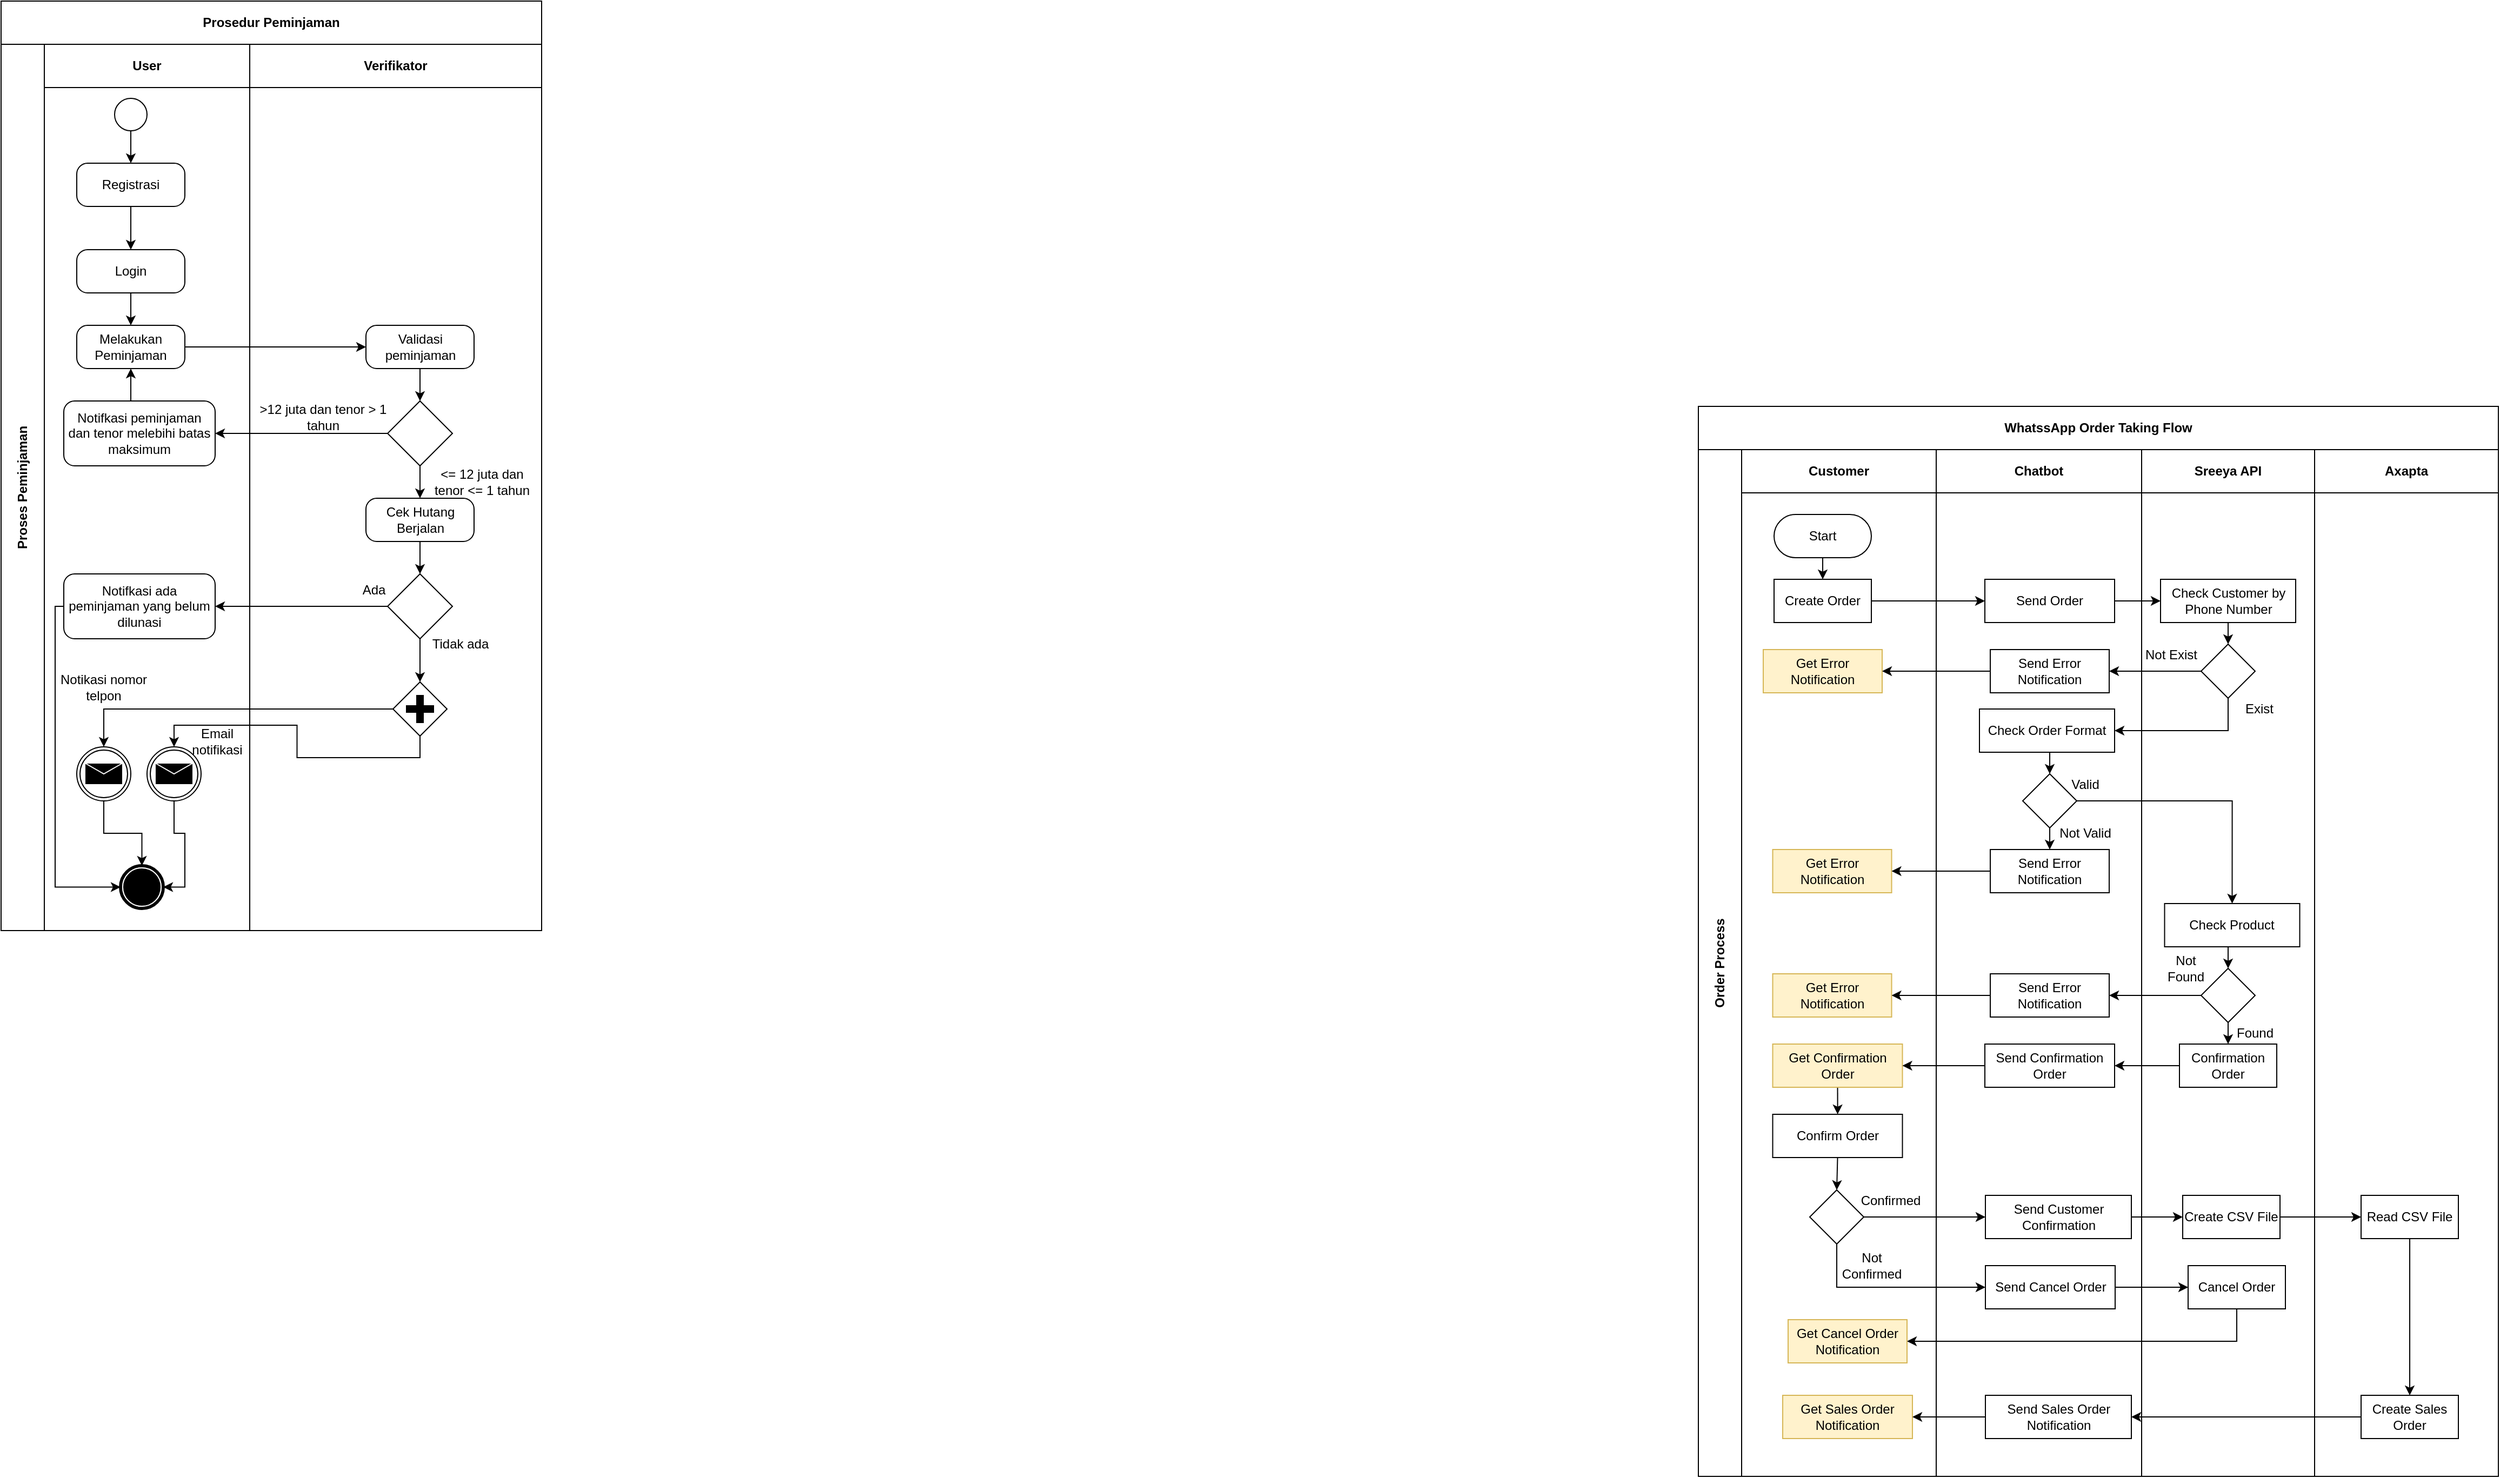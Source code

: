 <mxfile version="16.1.2" type="device" pages="9"><diagram id="kgpKYQtTHZ0yAKxKKP6v" name="BPM"><mxGraphModel dx="2482" dy="1568" grid="1" gridSize="10" guides="1" tooltips="1" connect="1" arrows="1" fold="1" page="1" pageScale="1" pageWidth="850" pageHeight="1100" math="0" shadow="0"><root><mxCell id="0"/><mxCell id="1" parent="0"/><mxCell id="3nuBFxr9cyL0pnOWT2aG-1" value="WhatssApp Order Taking Flow" style="shape=table;childLayout=tableLayout;rowLines=0;columnLines=0;startSize=40;html=1;whiteSpace=wrap;collapsible=0;recursiveResize=0;expand=0;fontStyle=1;flipH=0;flipV=0;" parent="1" vertex="1"><mxGeometry x="40" y="55" width="740" height="990" as="geometry"/></mxCell><mxCell id="3nuBFxr9cyL0pnOWT2aG-3" value="Order Process&lt;br&gt;" style="swimlane;horizontal=0;points=[[0,0.5],[1,0.5]];portConstraint=eastwest;startSize=40;html=1;whiteSpace=wrap;collapsible=0;recursiveResize=0;expand=0;" parent="3nuBFxr9cyL0pnOWT2aG-1" vertex="1"><mxGeometry y="40" width="740" height="950" as="geometry"/></mxCell><mxCell id="3nuBFxr9cyL0pnOWT2aG-4" value="Customer" style="swimlane;connectable=0;startSize=40;html=1;whiteSpace=wrap;collapsible=0;recursiveResize=0;expand=0;" parent="3nuBFxr9cyL0pnOWT2aG-3" vertex="1"><mxGeometry x="40" width="180" height="950" as="geometry"/></mxCell><mxCell id="Ok408FU3GPOw-ybT53g7-165" style="edgeStyle=orthogonalEdgeStyle;rounded=0;orthogonalLoop=1;jettySize=auto;html=1;exitX=0.5;exitY=1;exitDx=0;exitDy=0;entryX=0.5;entryY=0;entryDx=0;entryDy=0;" parent="3nuBFxr9cyL0pnOWT2aG-4" source="3nuBFxr9cyL0pnOWT2aG-6" target="Ok408FU3GPOw-ybT53g7-119" edge="1"><mxGeometry relative="1" as="geometry"/></mxCell><mxCell id="3nuBFxr9cyL0pnOWT2aG-6" value="Start" style="rounded=1;whiteSpace=wrap;html=1;arcSize=50;" parent="3nuBFxr9cyL0pnOWT2aG-4" vertex="1"><mxGeometry x="30" y="60" width="90" height="40" as="geometry"/></mxCell><mxCell id="Ok408FU3GPOw-ybT53g7-119" value="Create Order" style="rounded=0;whiteSpace=wrap;html=1;" parent="3nuBFxr9cyL0pnOWT2aG-4" vertex="1"><mxGeometry x="30" y="120" width="90" height="40" as="geometry"/></mxCell><mxCell id="Ok408FU3GPOw-ybT53g7-138" value="Get Error Notification" style="rounded=0;whiteSpace=wrap;html=1;fillColor=#fff2cc;strokeColor=#d6b656;" parent="3nuBFxr9cyL0pnOWT2aG-4" vertex="1"><mxGeometry x="20" y="185" width="110" height="40" as="geometry"/></mxCell><mxCell id="Ok408FU3GPOw-ybT53g7-261" style="edgeStyle=orthogonalEdgeStyle;rounded=0;orthogonalLoop=1;jettySize=auto;html=1;exitX=0.5;exitY=1;exitDx=0;exitDy=0;" parent="3nuBFxr9cyL0pnOWT2aG-4" source="Ok408FU3GPOw-ybT53g7-141" target="Ok408FU3GPOw-ybT53g7-195" edge="1"><mxGeometry relative="1" as="geometry"/></mxCell><mxCell id="Ok408FU3GPOw-ybT53g7-141" value="Get Confirmation Order" style="rounded=0;whiteSpace=wrap;html=1;fillColor=#fff2cc;strokeColor=#d6b656;" parent="3nuBFxr9cyL0pnOWT2aG-4" vertex="1"><mxGeometry x="28.75" y="550" width="120" height="40" as="geometry"/></mxCell><mxCell id="Ok408FU3GPOw-ybT53g7-143" value="" style="rhombus;whiteSpace=wrap;html=1;" parent="3nuBFxr9cyL0pnOWT2aG-4" vertex="1"><mxGeometry x="63" y="685" width="50" height="50" as="geometry"/></mxCell><mxCell id="Ok408FU3GPOw-ybT53g7-152" value="Get Sales Order Notification" style="rounded=0;whiteSpace=wrap;html=1;fillColor=#fff2cc;strokeColor=#d6b656;" parent="3nuBFxr9cyL0pnOWT2aG-4" vertex="1"><mxGeometry x="38" y="875" width="120" height="40" as="geometry"/></mxCell><mxCell id="Ok408FU3GPOw-ybT53g7-194" value="Get Cancel Order Notification" style="rounded=0;whiteSpace=wrap;html=1;fillColor=#fff2cc;strokeColor=#d6b656;" parent="3nuBFxr9cyL0pnOWT2aG-4" vertex="1"><mxGeometry x="43" y="805" width="110" height="40" as="geometry"/></mxCell><mxCell id="Ok408FU3GPOw-ybT53g7-262" style="edgeStyle=orthogonalEdgeStyle;rounded=0;orthogonalLoop=1;jettySize=auto;html=1;exitX=0.5;exitY=1;exitDx=0;exitDy=0;entryX=0.5;entryY=0;entryDx=0;entryDy=0;" parent="3nuBFxr9cyL0pnOWT2aG-4" source="Ok408FU3GPOw-ybT53g7-195" target="Ok408FU3GPOw-ybT53g7-143" edge="1"><mxGeometry relative="1" as="geometry"/></mxCell><mxCell id="Ok408FU3GPOw-ybT53g7-195" value="Confirm Order" style="rounded=0;whiteSpace=wrap;html=1;" parent="3nuBFxr9cyL0pnOWT2aG-4" vertex="1"><mxGeometry x="28.75" y="615" width="120" height="40" as="geometry"/></mxCell><mxCell id="Ok408FU3GPOw-ybT53g7-204" value="Confirmed" style="text;html=1;strokeColor=none;fillColor=none;align=center;verticalAlign=middle;whiteSpace=wrap;rounded=0;" parent="3nuBFxr9cyL0pnOWT2aG-4" vertex="1"><mxGeometry x="118" y="685" width="40" height="20" as="geometry"/></mxCell><mxCell id="Ok408FU3GPOw-ybT53g7-205" value="Not Confirmed" style="text;html=1;strokeColor=none;fillColor=none;align=center;verticalAlign=middle;whiteSpace=wrap;rounded=0;" parent="3nuBFxr9cyL0pnOWT2aG-4" vertex="1"><mxGeometry x="88" y="745" width="65" height="20" as="geometry"/></mxCell><mxCell id="Ok408FU3GPOw-ybT53g7-215" value="Get Error Notification" style="rounded=0;whiteSpace=wrap;html=1;fillColor=#fff2cc;strokeColor=#d6b656;" parent="3nuBFxr9cyL0pnOWT2aG-4" vertex="1"><mxGeometry x="28.75" y="370" width="110" height="40" as="geometry"/></mxCell><mxCell id="Ok408FU3GPOw-ybT53g7-251" value="Get Error Notification" style="rounded=0;whiteSpace=wrap;html=1;fillColor=#fff2cc;strokeColor=#d6b656;" parent="3nuBFxr9cyL0pnOWT2aG-4" vertex="1"><mxGeometry x="28.75" y="485" width="110" height="40" as="geometry"/></mxCell><mxCell id="3nuBFxr9cyL0pnOWT2aG-8" value="Chatbot" style="swimlane;connectable=0;startSize=40;html=1;whiteSpace=wrap;collapsible=0;recursiveResize=0;expand=0;" parent="3nuBFxr9cyL0pnOWT2aG-3" vertex="1"><mxGeometry x="220" width="190" height="950" as="geometry"/></mxCell><mxCell id="Ok408FU3GPOw-ybT53g7-134" value="Send Order" style="rounded=0;whiteSpace=wrap;html=1;" parent="3nuBFxr9cyL0pnOWT2aG-8" vertex="1"><mxGeometry x="45" y="120" width="120" height="40" as="geometry"/></mxCell><mxCell id="Ok408FU3GPOw-ybT53g7-137" value="Send Error Notification" style="rounded=0;whiteSpace=wrap;html=1;" parent="3nuBFxr9cyL0pnOWT2aG-8" vertex="1"><mxGeometry x="50" y="185" width="110" height="40" as="geometry"/></mxCell><mxCell id="Ok408FU3GPOw-ybT53g7-140" value="Send Confirmation Order" style="rounded=0;whiteSpace=wrap;html=1;" parent="3nuBFxr9cyL0pnOWT2aG-8" vertex="1"><mxGeometry x="45" y="550" width="120" height="40" as="geometry"/></mxCell><mxCell id="Ok408FU3GPOw-ybT53g7-145" value="Send Customer Confirmation" style="rounded=0;whiteSpace=wrap;html=1;" parent="3nuBFxr9cyL0pnOWT2aG-8" vertex="1"><mxGeometry x="45.5" y="690" width="135" height="40" as="geometry"/></mxCell><mxCell id="Ok408FU3GPOw-ybT53g7-151" value="Send Sales Order Notification" style="rounded=0;whiteSpace=wrap;html=1;" parent="3nuBFxr9cyL0pnOWT2aG-8" vertex="1"><mxGeometry x="45.5" y="875" width="135" height="40" as="geometry"/></mxCell><mxCell id="Ok408FU3GPOw-ybT53g7-193" value="Send Cancel Order" style="rounded=0;whiteSpace=wrap;html=1;" parent="3nuBFxr9cyL0pnOWT2aG-8" vertex="1"><mxGeometry x="45.5" y="755" width="120" height="40" as="geometry"/></mxCell><mxCell id="Ok408FU3GPOw-ybT53g7-214" value="Send Error Notification" style="rounded=0;whiteSpace=wrap;html=1;" parent="3nuBFxr9cyL0pnOWT2aG-8" vertex="1"><mxGeometry x="50" y="370" width="110" height="40" as="geometry"/></mxCell><mxCell id="Ok408FU3GPOw-ybT53g7-249" value="Send Error Notification" style="rounded=0;whiteSpace=wrap;html=1;" parent="3nuBFxr9cyL0pnOWT2aG-8" vertex="1"><mxGeometry x="50" y="485" width="110" height="40" as="geometry"/></mxCell><mxCell id="Ok408FU3GPOw-ybT53g7-207" value="Check Order Format" style="rounded=0;whiteSpace=wrap;html=1;" parent="3nuBFxr9cyL0pnOWT2aG-8" vertex="1"><mxGeometry x="40" y="240" width="125" height="40" as="geometry"/></mxCell><mxCell id="Ok408FU3GPOw-ybT53g7-254" style="edgeStyle=orthogonalEdgeStyle;rounded=0;orthogonalLoop=1;jettySize=auto;html=1;exitX=0.5;exitY=1;exitDx=0;exitDy=0;entryX=0.5;entryY=0;entryDx=0;entryDy=0;" parent="3nuBFxr9cyL0pnOWT2aG-8" source="Ok408FU3GPOw-ybT53g7-209" target="Ok408FU3GPOw-ybT53g7-214" edge="1"><mxGeometry relative="1" as="geometry"/></mxCell><mxCell id="Ok408FU3GPOw-ybT53g7-209" value="" style="rhombus;whiteSpace=wrap;html=1;" parent="3nuBFxr9cyL0pnOWT2aG-8" vertex="1"><mxGeometry x="80" y="300" width="50" height="50" as="geometry"/></mxCell><mxCell id="Ok408FU3GPOw-ybT53g7-210" style="edgeStyle=orthogonalEdgeStyle;rounded=0;orthogonalLoop=1;jettySize=auto;html=1;exitX=0.5;exitY=1;exitDx=0;exitDy=0;entryX=0.5;entryY=0;entryDx=0;entryDy=0;" parent="3nuBFxr9cyL0pnOWT2aG-8" source="Ok408FU3GPOw-ybT53g7-207" target="Ok408FU3GPOw-ybT53g7-209" edge="1"><mxGeometry relative="1" as="geometry"/></mxCell><mxCell id="Ok408FU3GPOw-ybT53g7-211" value="Valid" style="text;html=1;strokeColor=none;fillColor=none;align=center;verticalAlign=middle;whiteSpace=wrap;rounded=0;" parent="3nuBFxr9cyL0pnOWT2aG-8" vertex="1"><mxGeometry x="117.5" y="300" width="40" height="20" as="geometry"/></mxCell><mxCell id="Ok408FU3GPOw-ybT53g7-248" value="Not Valid" style="text;html=1;strokeColor=none;fillColor=none;align=center;verticalAlign=middle;whiteSpace=wrap;rounded=0;" parent="3nuBFxr9cyL0pnOWT2aG-8" vertex="1"><mxGeometry x="107.5" y="345" width="60" height="20" as="geometry"/></mxCell><mxCell id="3nuBFxr9cyL0pnOWT2aG-11" value="Sreeya API" style="swimlane;connectable=0;startSize=40;html=1;whiteSpace=wrap;collapsible=0;recursiveResize=0;expand=0;" parent="3nuBFxr9cyL0pnOWT2aG-3" vertex="1"><mxGeometry x="410" width="160" height="950" as="geometry"/></mxCell><mxCell id="Ok408FU3GPOw-ybT53g7-168" style="edgeStyle=orthogonalEdgeStyle;rounded=0;orthogonalLoop=1;jettySize=auto;html=1;exitX=0.5;exitY=1;exitDx=0;exitDy=0;entryX=0.5;entryY=0;entryDx=0;entryDy=0;" parent="3nuBFxr9cyL0pnOWT2aG-11" source="Ok408FU3GPOw-ybT53g7-135" target="Ok408FU3GPOw-ybT53g7-136" edge="1"><mxGeometry relative="1" as="geometry"/></mxCell><mxCell id="Ok408FU3GPOw-ybT53g7-135" value="Check Customer by Phone Number" style="rounded=0;whiteSpace=wrap;html=1;" parent="3nuBFxr9cyL0pnOWT2aG-11" vertex="1"><mxGeometry x="17.5" y="120" width="125" height="40" as="geometry"/></mxCell><mxCell id="Ok408FU3GPOw-ybT53g7-136" value="" style="rhombus;whiteSpace=wrap;html=1;" parent="3nuBFxr9cyL0pnOWT2aG-11" vertex="1"><mxGeometry x="55" y="180" width="50" height="50" as="geometry"/></mxCell><mxCell id="Ok408FU3GPOw-ybT53g7-139" value="Confirmation Order" style="rounded=0;whiteSpace=wrap;html=1;" parent="3nuBFxr9cyL0pnOWT2aG-11" vertex="1"><mxGeometry x="35" y="550" width="90" height="40" as="geometry"/></mxCell><mxCell id="Ok408FU3GPOw-ybT53g7-147" value="Create CSV File" style="rounded=0;whiteSpace=wrap;html=1;" parent="3nuBFxr9cyL0pnOWT2aG-11" vertex="1"><mxGeometry x="38" y="690" width="90" height="40" as="geometry"/></mxCell><mxCell id="Ok408FU3GPOw-ybT53g7-192" value="Cancel Order" style="rounded=0;whiteSpace=wrap;html=1;" parent="3nuBFxr9cyL0pnOWT2aG-11" vertex="1"><mxGeometry x="43" y="755" width="90" height="40" as="geometry"/></mxCell><mxCell id="Ok408FU3GPOw-ybT53g7-202" value="Not Exist" style="text;html=1;strokeColor=none;fillColor=none;align=center;verticalAlign=middle;whiteSpace=wrap;rounded=0;" parent="3nuBFxr9cyL0pnOWT2aG-11" vertex="1"><mxGeometry y="180" width="55" height="20" as="geometry"/></mxCell><mxCell id="Ok408FU3GPOw-ybT53g7-203" value="Exist" style="text;html=1;strokeColor=none;fillColor=none;align=center;verticalAlign=middle;whiteSpace=wrap;rounded=0;" parent="3nuBFxr9cyL0pnOWT2aG-11" vertex="1"><mxGeometry x="88.75" y="230" width="40" height="20" as="geometry"/></mxCell><mxCell id="Ok408FU3GPOw-ybT53g7-219" style="edgeStyle=orthogonalEdgeStyle;rounded=0;orthogonalLoop=1;jettySize=auto;html=1;exitX=0.5;exitY=1;exitDx=0;exitDy=0;entryX=0.5;entryY=0;entryDx=0;entryDy=0;" parent="3nuBFxr9cyL0pnOWT2aG-11" source="Ok408FU3GPOw-ybT53g7-212" target="Ok408FU3GPOw-ybT53g7-218" edge="1"><mxGeometry relative="1" as="geometry"/></mxCell><mxCell id="Ok408FU3GPOw-ybT53g7-212" value="Check Product" style="rounded=0;whiteSpace=wrap;html=1;" parent="3nuBFxr9cyL0pnOWT2aG-11" vertex="1"><mxGeometry x="21.25" y="420" width="125" height="40" as="geometry"/></mxCell><mxCell id="Ok408FU3GPOw-ybT53g7-226" style="edgeStyle=orthogonalEdgeStyle;rounded=0;orthogonalLoop=1;jettySize=auto;html=1;exitX=0.5;exitY=1;exitDx=0;exitDy=0;entryX=0.5;entryY=0;entryDx=0;entryDy=0;" parent="3nuBFxr9cyL0pnOWT2aG-11" source="Ok408FU3GPOw-ybT53g7-218" target="Ok408FU3GPOw-ybT53g7-139" edge="1"><mxGeometry relative="1" as="geometry"/></mxCell><mxCell id="Ok408FU3GPOw-ybT53g7-218" value="" style="rhombus;whiteSpace=wrap;html=1;" parent="3nuBFxr9cyL0pnOWT2aG-11" vertex="1"><mxGeometry x="55" y="480" width="50" height="50" as="geometry"/></mxCell><mxCell id="Ok408FU3GPOw-ybT53g7-220" value="Found" style="text;html=1;strokeColor=none;fillColor=none;align=center;verticalAlign=middle;whiteSpace=wrap;rounded=0;" parent="3nuBFxr9cyL0pnOWT2aG-11" vertex="1"><mxGeometry x="85" y="530" width="40" height="20" as="geometry"/></mxCell><mxCell id="Ok408FU3GPOw-ybT53g7-247" value="Not Found" style="text;html=1;strokeColor=none;fillColor=none;align=center;verticalAlign=middle;whiteSpace=wrap;rounded=0;" parent="3nuBFxr9cyL0pnOWT2aG-11" vertex="1"><mxGeometry x="21.25" y="470" width="40" height="20" as="geometry"/></mxCell><mxCell id="Ok408FU3GPOw-ybT53g7-132" value="Axapta" style="swimlane;connectable=0;startSize=40;html=1;whiteSpace=wrap;collapsible=0;recursiveResize=0;expand=0;" parent="3nuBFxr9cyL0pnOWT2aG-3" vertex="1"><mxGeometry x="570" width="170" height="950" as="geometry"/></mxCell><mxCell id="Ok408FU3GPOw-ybT53g7-181" style="edgeStyle=orthogonalEdgeStyle;rounded=0;orthogonalLoop=1;jettySize=auto;html=1;exitX=0.5;exitY=1;exitDx=0;exitDy=0;entryX=0.5;entryY=0;entryDx=0;entryDy=0;" parent="Ok408FU3GPOw-ybT53g7-132" source="Ok408FU3GPOw-ybT53g7-148" target="Ok408FU3GPOw-ybT53g7-149" edge="1"><mxGeometry relative="1" as="geometry"/></mxCell><mxCell id="Ok408FU3GPOw-ybT53g7-148" value="Read CSV File" style="rounded=0;whiteSpace=wrap;html=1;" parent="Ok408FU3GPOw-ybT53g7-132" vertex="1"><mxGeometry x="43" y="690" width="90" height="40" as="geometry"/></mxCell><mxCell id="Ok408FU3GPOw-ybT53g7-149" value="Create Sales Order" style="rounded=0;whiteSpace=wrap;html=1;" parent="Ok408FU3GPOw-ybT53g7-132" vertex="1"><mxGeometry x="43" y="875" width="90" height="40" as="geometry"/></mxCell><mxCell id="Ok408FU3GPOw-ybT53g7-166" style="edgeStyle=orthogonalEdgeStyle;rounded=0;orthogonalLoop=1;jettySize=auto;html=1;exitX=1;exitY=0.5;exitDx=0;exitDy=0;entryX=0;entryY=0.5;entryDx=0;entryDy=0;" parent="3nuBFxr9cyL0pnOWT2aG-3" source="Ok408FU3GPOw-ybT53g7-119" target="Ok408FU3GPOw-ybT53g7-134" edge="1"><mxGeometry relative="1" as="geometry"/></mxCell><mxCell id="Ok408FU3GPOw-ybT53g7-167" style="edgeStyle=orthogonalEdgeStyle;rounded=0;orthogonalLoop=1;jettySize=auto;html=1;exitX=1;exitY=0.5;exitDx=0;exitDy=0;entryX=0;entryY=0.5;entryDx=0;entryDy=0;" parent="3nuBFxr9cyL0pnOWT2aG-3" source="Ok408FU3GPOw-ybT53g7-134" target="Ok408FU3GPOw-ybT53g7-135" edge="1"><mxGeometry relative="1" as="geometry"/></mxCell><mxCell id="Ok408FU3GPOw-ybT53g7-169" style="edgeStyle=orthogonalEdgeStyle;rounded=0;orthogonalLoop=1;jettySize=auto;html=1;exitX=0;exitY=0.5;exitDx=0;exitDy=0;entryX=1;entryY=0.5;entryDx=0;entryDy=0;" parent="3nuBFxr9cyL0pnOWT2aG-3" source="Ok408FU3GPOw-ybT53g7-136" target="Ok408FU3GPOw-ybT53g7-137" edge="1"><mxGeometry relative="1" as="geometry"/></mxCell><mxCell id="Ok408FU3GPOw-ybT53g7-170" style="edgeStyle=orthogonalEdgeStyle;rounded=0;orthogonalLoop=1;jettySize=auto;html=1;exitX=0;exitY=0.5;exitDx=0;exitDy=0;entryX=1;entryY=0.5;entryDx=0;entryDy=0;" parent="3nuBFxr9cyL0pnOWT2aG-3" source="Ok408FU3GPOw-ybT53g7-137" target="Ok408FU3GPOw-ybT53g7-138" edge="1"><mxGeometry relative="1" as="geometry"/></mxCell><mxCell id="Ok408FU3GPOw-ybT53g7-174" style="edgeStyle=orthogonalEdgeStyle;rounded=0;orthogonalLoop=1;jettySize=auto;html=1;exitX=0;exitY=0.5;exitDx=0;exitDy=0;entryX=1;entryY=0.5;entryDx=0;entryDy=0;" parent="3nuBFxr9cyL0pnOWT2aG-3" source="Ok408FU3GPOw-ybT53g7-139" target="Ok408FU3GPOw-ybT53g7-140" edge="1"><mxGeometry relative="1" as="geometry"/></mxCell><mxCell id="Ok408FU3GPOw-ybT53g7-179" style="edgeStyle=orthogonalEdgeStyle;rounded=0;orthogonalLoop=1;jettySize=auto;html=1;exitX=1;exitY=0.5;exitDx=0;exitDy=0;entryX=0;entryY=0.5;entryDx=0;entryDy=0;" parent="3nuBFxr9cyL0pnOWT2aG-3" source="Ok408FU3GPOw-ybT53g7-145" target="Ok408FU3GPOw-ybT53g7-147" edge="1"><mxGeometry relative="1" as="geometry"/></mxCell><mxCell id="Ok408FU3GPOw-ybT53g7-180" style="edgeStyle=orthogonalEdgeStyle;rounded=0;orthogonalLoop=1;jettySize=auto;html=1;exitX=1;exitY=0.5;exitDx=0;exitDy=0;entryX=0;entryY=0.5;entryDx=0;entryDy=0;" parent="3nuBFxr9cyL0pnOWT2aG-3" source="Ok408FU3GPOw-ybT53g7-147" target="Ok408FU3GPOw-ybT53g7-148" edge="1"><mxGeometry relative="1" as="geometry"/></mxCell><mxCell id="Ok408FU3GPOw-ybT53g7-182" style="edgeStyle=orthogonalEdgeStyle;rounded=0;orthogonalLoop=1;jettySize=auto;html=1;exitX=0;exitY=0.5;exitDx=0;exitDy=0;entryX=1;entryY=0.5;entryDx=0;entryDy=0;" parent="3nuBFxr9cyL0pnOWT2aG-3" source="Ok408FU3GPOw-ybT53g7-149" target="Ok408FU3GPOw-ybT53g7-151" edge="1"><mxGeometry relative="1" as="geometry"/></mxCell><mxCell id="Ok408FU3GPOw-ybT53g7-183" style="edgeStyle=orthogonalEdgeStyle;rounded=0;orthogonalLoop=1;jettySize=auto;html=1;exitX=0;exitY=0.5;exitDx=0;exitDy=0;entryX=1;entryY=0.5;entryDx=0;entryDy=0;" parent="3nuBFxr9cyL0pnOWT2aG-3" source="Ok408FU3GPOw-ybT53g7-151" target="Ok408FU3GPOw-ybT53g7-152" edge="1"><mxGeometry relative="1" as="geometry"/></mxCell><mxCell id="Ok408FU3GPOw-ybT53g7-198" style="edgeStyle=orthogonalEdgeStyle;rounded=0;orthogonalLoop=1;jettySize=auto;html=1;exitX=1;exitY=0.5;exitDx=0;exitDy=0;entryX=0;entryY=0.5;entryDx=0;entryDy=0;" parent="3nuBFxr9cyL0pnOWT2aG-3" source="Ok408FU3GPOw-ybT53g7-143" target="Ok408FU3GPOw-ybT53g7-145" edge="1"><mxGeometry relative="1" as="geometry"/></mxCell><mxCell id="Ok408FU3GPOw-ybT53g7-199" style="edgeStyle=orthogonalEdgeStyle;rounded=0;orthogonalLoop=1;jettySize=auto;html=1;exitX=0.5;exitY=1;exitDx=0;exitDy=0;entryX=0;entryY=0.5;entryDx=0;entryDy=0;" parent="3nuBFxr9cyL0pnOWT2aG-3" source="Ok408FU3GPOw-ybT53g7-143" target="Ok408FU3GPOw-ybT53g7-193" edge="1"><mxGeometry relative="1" as="geometry"/></mxCell><mxCell id="Ok408FU3GPOw-ybT53g7-200" style="edgeStyle=orthogonalEdgeStyle;rounded=0;orthogonalLoop=1;jettySize=auto;html=1;exitX=1;exitY=0.5;exitDx=0;exitDy=0;entryX=0;entryY=0.5;entryDx=0;entryDy=0;" parent="3nuBFxr9cyL0pnOWT2aG-3" source="Ok408FU3GPOw-ybT53g7-193" target="Ok408FU3GPOw-ybT53g7-192" edge="1"><mxGeometry relative="1" as="geometry"/></mxCell><mxCell id="Ok408FU3GPOw-ybT53g7-201" style="edgeStyle=orthogonalEdgeStyle;rounded=0;orthogonalLoop=1;jettySize=auto;html=1;exitX=0.5;exitY=1;exitDx=0;exitDy=0;entryX=1;entryY=0.5;entryDx=0;entryDy=0;" parent="3nuBFxr9cyL0pnOWT2aG-3" source="Ok408FU3GPOw-ybT53g7-192" target="Ok408FU3GPOw-ybT53g7-194" edge="1"><mxGeometry relative="1" as="geometry"/></mxCell><mxCell id="Ok408FU3GPOw-ybT53g7-217" style="edgeStyle=orthogonalEdgeStyle;rounded=0;orthogonalLoop=1;jettySize=auto;html=1;exitX=0;exitY=0.5;exitDx=0;exitDy=0;entryX=1;entryY=0.5;entryDx=0;entryDy=0;" parent="3nuBFxr9cyL0pnOWT2aG-3" source="Ok408FU3GPOw-ybT53g7-214" target="Ok408FU3GPOw-ybT53g7-215" edge="1"><mxGeometry relative="1" as="geometry"/></mxCell><mxCell id="Ok408FU3GPOw-ybT53g7-250" style="edgeStyle=orthogonalEdgeStyle;rounded=0;orthogonalLoop=1;jettySize=auto;html=1;exitX=0;exitY=0.5;exitDx=0;exitDy=0;entryX=1;entryY=0.5;entryDx=0;entryDy=0;" parent="3nuBFxr9cyL0pnOWT2aG-3" source="Ok408FU3GPOw-ybT53g7-218" target="Ok408FU3GPOw-ybT53g7-249" edge="1"><mxGeometry relative="1" as="geometry"/></mxCell><mxCell id="Ok408FU3GPOw-ybT53g7-252" style="edgeStyle=orthogonalEdgeStyle;rounded=0;orthogonalLoop=1;jettySize=auto;html=1;exitX=0;exitY=0.5;exitDx=0;exitDy=0;entryX=1;entryY=0.5;entryDx=0;entryDy=0;" parent="3nuBFxr9cyL0pnOWT2aG-3" source="Ok408FU3GPOw-ybT53g7-249" target="Ok408FU3GPOw-ybT53g7-251" edge="1"><mxGeometry relative="1" as="geometry"/></mxCell><mxCell id="Ok408FU3GPOw-ybT53g7-253" style="edgeStyle=orthogonalEdgeStyle;rounded=0;orthogonalLoop=1;jettySize=auto;html=1;exitX=1;exitY=0.5;exitDx=0;exitDy=0;entryX=0.5;entryY=0;entryDx=0;entryDy=0;" parent="3nuBFxr9cyL0pnOWT2aG-3" source="Ok408FU3GPOw-ybT53g7-209" target="Ok408FU3GPOw-ybT53g7-212" edge="1"><mxGeometry relative="1" as="geometry"/></mxCell><mxCell id="Ok408FU3GPOw-ybT53g7-257" style="edgeStyle=orthogonalEdgeStyle;rounded=0;orthogonalLoop=1;jettySize=auto;html=1;exitX=0.5;exitY=1;exitDx=0;exitDy=0;entryX=1;entryY=0.5;entryDx=0;entryDy=0;" parent="3nuBFxr9cyL0pnOWT2aG-3" source="Ok408FU3GPOw-ybT53g7-136" target="Ok408FU3GPOw-ybT53g7-207" edge="1"><mxGeometry relative="1" as="geometry"/></mxCell><mxCell id="Ok408FU3GPOw-ybT53g7-258" style="edgeStyle=orthogonalEdgeStyle;rounded=0;orthogonalLoop=1;jettySize=auto;html=1;exitX=0;exitY=0.5;exitDx=0;exitDy=0;entryX=1;entryY=0.5;entryDx=0;entryDy=0;" parent="3nuBFxr9cyL0pnOWT2aG-3" source="Ok408FU3GPOw-ybT53g7-140" target="Ok408FU3GPOw-ybT53g7-141" edge="1"><mxGeometry relative="1" as="geometry"/></mxCell><mxCell id="0DtY8xmG_wf2j-RmiYVz-1" value="Prosedur Peminjaman" style="shape=table;childLayout=tableLayout;rowLines=0;columnLines=0;startSize=40;html=1;whiteSpace=wrap;collapsible=0;recursiveResize=0;expand=0;fontStyle=1;flipH=0;flipV=0;" parent="1" vertex="1"><mxGeometry x="-1530" y="-320" width="500" height="860" as="geometry"/></mxCell><mxCell id="0DtY8xmG_wf2j-RmiYVz-2" value="Proses Peminjaman" style="swimlane;horizontal=0;points=[[0,0.5],[1,0.5]];portConstraint=eastwest;startSize=40;html=1;whiteSpace=wrap;collapsible=0;recursiveResize=0;expand=0;" parent="0DtY8xmG_wf2j-RmiYVz-1" vertex="1"><mxGeometry y="40" width="500" height="820" as="geometry"/></mxCell><mxCell id="0DtY8xmG_wf2j-RmiYVz-3" value="User" style="swimlane;connectable=0;startSize=40;html=1;whiteSpace=wrap;collapsible=0;recursiveResize=0;expand=0;" parent="0DtY8xmG_wf2j-RmiYVz-2" vertex="1"><mxGeometry x="40" width="190" height="820" as="geometry"><mxRectangle width="190" height="820" as="alternateBounds"/></mxGeometry></mxCell><mxCell id="0DtY8xmG_wf2j-RmiYVz-91" style="edgeStyle=orthogonalEdgeStyle;rounded=0;orthogonalLoop=1;jettySize=auto;html=1;exitX=0.5;exitY=1;exitDx=0;exitDy=0;exitPerimeter=0;entryX=0.5;entryY=0;entryDx=0;entryDy=0;entryPerimeter=0;" parent="0DtY8xmG_wf2j-RmiYVz-3" source="0DtY8xmG_wf2j-RmiYVz-86" target="0DtY8xmG_wf2j-RmiYVz-87" edge="1"><mxGeometry relative="1" as="geometry"/></mxCell><mxCell id="0DtY8xmG_wf2j-RmiYVz-86" value="Registrasi" style="points=[[0.25,0,0],[0.5,0,0],[0.75,0,0],[1,0.25,0],[1,0.5,0],[1,0.75,0],[0.75,1,0],[0.5,1,0],[0.25,1,0],[0,0.75,0],[0,0.5,0],[0,0.25,0]];shape=mxgraph.bpmn.task;whiteSpace=wrap;rectStyle=rounded;size=10;taskMarker=abstract;" parent="0DtY8xmG_wf2j-RmiYVz-3" vertex="1"><mxGeometry x="30" y="110" width="100" height="40" as="geometry"/></mxCell><mxCell id="0DtY8xmG_wf2j-RmiYVz-92" style="edgeStyle=orthogonalEdgeStyle;rounded=0;orthogonalLoop=1;jettySize=auto;html=1;exitX=0.5;exitY=1;exitDx=0;exitDy=0;exitPerimeter=0;entryX=0.5;entryY=0;entryDx=0;entryDy=0;entryPerimeter=0;" parent="0DtY8xmG_wf2j-RmiYVz-3" source="0DtY8xmG_wf2j-RmiYVz-87" target="0DtY8xmG_wf2j-RmiYVz-89" edge="1"><mxGeometry relative="1" as="geometry"/></mxCell><mxCell id="0DtY8xmG_wf2j-RmiYVz-87" value="Login" style="points=[[0.25,0,0],[0.5,0,0],[0.75,0,0],[1,0.25,0],[1,0.5,0],[1,0.75,0],[0.75,1,0],[0.5,1,0],[0.25,1,0],[0,0.75,0],[0,0.5,0],[0,0.25,0]];shape=mxgraph.bpmn.task;whiteSpace=wrap;rectStyle=rounded;size=10;taskMarker=abstract;" parent="0DtY8xmG_wf2j-RmiYVz-3" vertex="1"><mxGeometry x="30" y="190" width="100" height="40" as="geometry"/></mxCell><mxCell id="0DtY8xmG_wf2j-RmiYVz-90" style="edgeStyle=orthogonalEdgeStyle;rounded=0;orthogonalLoop=1;jettySize=auto;html=1;exitX=0.5;exitY=1;exitDx=0;exitDy=0;exitPerimeter=0;" parent="0DtY8xmG_wf2j-RmiYVz-3" source="0DtY8xmG_wf2j-RmiYVz-88" target="0DtY8xmG_wf2j-RmiYVz-86" edge="1"><mxGeometry relative="1" as="geometry"/></mxCell><mxCell id="0DtY8xmG_wf2j-RmiYVz-88" value="" style="points=[[0.145,0.145,0],[0.5,0,0],[0.855,0.145,0],[1,0.5,0],[0.855,0.855,0],[0.5,1,0],[0.145,0.855,0],[0,0.5,0]];shape=mxgraph.bpmn.event;html=1;verticalLabelPosition=bottom;labelBackgroundColor=#ffffff;verticalAlign=top;align=center;perimeter=ellipsePerimeter;outlineConnect=0;aspect=fixed;outline=standard;symbol=general;" parent="0DtY8xmG_wf2j-RmiYVz-3" vertex="1"><mxGeometry x="65" y="50" width="30" height="30" as="geometry"/></mxCell><mxCell id="0DtY8xmG_wf2j-RmiYVz-89" value="Melakukan Peminjaman" style="points=[[0.25,0,0],[0.5,0,0],[0.75,0,0],[1,0.25,0],[1,0.5,0],[1,0.75,0],[0.75,1,0],[0.5,1,0],[0.25,1,0],[0,0.75,0],[0,0.5,0],[0,0.25,0]];shape=mxgraph.bpmn.task;whiteSpace=wrap;rectStyle=rounded;size=10;taskMarker=abstract;" parent="0DtY8xmG_wf2j-RmiYVz-3" vertex="1"><mxGeometry x="30" y="260" width="100" height="40" as="geometry"/></mxCell><mxCell id="0DtY8xmG_wf2j-RmiYVz-104" style="edgeStyle=orthogonalEdgeStyle;rounded=0;orthogonalLoop=1;jettySize=auto;html=1;exitX=0.5;exitY=0;exitDx=0;exitDy=0;exitPerimeter=0;entryX=0.5;entryY=1;entryDx=0;entryDy=0;entryPerimeter=0;" parent="0DtY8xmG_wf2j-RmiYVz-3" source="0DtY8xmG_wf2j-RmiYVz-100" target="0DtY8xmG_wf2j-RmiYVz-89" edge="1"><mxGeometry relative="1" as="geometry"/></mxCell><mxCell id="0DtY8xmG_wf2j-RmiYVz-100" value="Notifkasi peminjaman dan tenor melebihi batas maksimum" style="points=[[0.25,0,0],[0.5,0,0],[0.75,0,0],[1,0.25,0],[1,0.5,0],[1,0.75,0],[0.75,1,0],[0.5,1,0],[0.25,1,0],[0,0.75,0],[0,0.5,0],[0,0.25,0]];shape=mxgraph.bpmn.task;whiteSpace=wrap;rectStyle=rounded;size=10;taskMarker=abstract;" parent="0DtY8xmG_wf2j-RmiYVz-3" vertex="1"><mxGeometry x="18" y="330" width="140" height="60" as="geometry"/></mxCell><mxCell id="0DtY8xmG_wf2j-RmiYVz-106" style="edgeStyle=orthogonalEdgeStyle;rounded=0;orthogonalLoop=1;jettySize=auto;html=1;exitX=0;exitY=0.5;exitDx=0;exitDy=0;exitPerimeter=0;entryX=0;entryY=0.5;entryDx=0;entryDy=0;entryPerimeter=0;" parent="0DtY8xmG_wf2j-RmiYVz-3" source="0DtY8xmG_wf2j-RmiYVz-101" target="0DtY8xmG_wf2j-RmiYVz-105" edge="1"><mxGeometry relative="1" as="geometry"><Array as="points"><mxPoint x="10" y="520"/><mxPoint x="10" y="780"/></Array></mxGeometry></mxCell><mxCell id="0DtY8xmG_wf2j-RmiYVz-101" value="Notifkasi ada peminjaman yang belum dilunasi" style="points=[[0.25,0,0],[0.5,0,0],[0.75,0,0],[1,0.25,0],[1,0.5,0],[1,0.75,0],[0.75,1,0],[0.5,1,0],[0.25,1,0],[0,0.75,0],[0,0.5,0],[0,0.25,0]];shape=mxgraph.bpmn.task;whiteSpace=wrap;rectStyle=rounded;size=10;taskMarker=abstract;" parent="0DtY8xmG_wf2j-RmiYVz-3" vertex="1"><mxGeometry x="18" y="490" width="140" height="60" as="geometry"/></mxCell><mxCell id="0DtY8xmG_wf2j-RmiYVz-107" style="edgeStyle=orthogonalEdgeStyle;rounded=0;orthogonalLoop=1;jettySize=auto;html=1;exitX=0.5;exitY=1;exitDx=0;exitDy=0;exitPerimeter=0;" parent="0DtY8xmG_wf2j-RmiYVz-3" source="0DtY8xmG_wf2j-RmiYVz-83" target="0DtY8xmG_wf2j-RmiYVz-105" edge="1"><mxGeometry relative="1" as="geometry"/></mxCell><mxCell id="0DtY8xmG_wf2j-RmiYVz-83" value="" style="points=[[0.145,0.145,0],[0.5,0,0],[0.855,0.145,0],[1,0.5,0],[0.855,0.855,0],[0.5,1,0],[0.145,0.855,0],[0,0.5,0]];shape=mxgraph.bpmn.event;html=1;verticalLabelPosition=bottom;labelBackgroundColor=#ffffff;verticalAlign=top;align=center;perimeter=ellipsePerimeter;outlineConnect=0;aspect=fixed;outline=throwing;symbol=message;" parent="0DtY8xmG_wf2j-RmiYVz-3" vertex="1"><mxGeometry x="30" y="650" width="50" height="50" as="geometry"/></mxCell><mxCell id="0DtY8xmG_wf2j-RmiYVz-108" style="edgeStyle=orthogonalEdgeStyle;rounded=0;orthogonalLoop=1;jettySize=auto;html=1;exitX=0.5;exitY=1;exitDx=0;exitDy=0;exitPerimeter=0;entryX=1;entryY=0.5;entryDx=0;entryDy=0;entryPerimeter=0;" parent="0DtY8xmG_wf2j-RmiYVz-3" source="0DtY8xmG_wf2j-RmiYVz-84" target="0DtY8xmG_wf2j-RmiYVz-105" edge="1"><mxGeometry relative="1" as="geometry"/></mxCell><mxCell id="0DtY8xmG_wf2j-RmiYVz-84" value="" style="points=[[0.145,0.145,0],[0.5,0,0],[0.855,0.145,0],[1,0.5,0],[0.855,0.855,0],[0.5,1,0],[0.145,0.855,0],[0,0.5,0]];shape=mxgraph.bpmn.event;html=1;verticalLabelPosition=bottom;labelBackgroundColor=#ffffff;verticalAlign=top;align=center;perimeter=ellipsePerimeter;outlineConnect=0;aspect=fixed;outline=throwing;symbol=message;" parent="0DtY8xmG_wf2j-RmiYVz-3" vertex="1"><mxGeometry x="95" y="650" width="50" height="50" as="geometry"/></mxCell><mxCell id="0DtY8xmG_wf2j-RmiYVz-105" value="" style="points=[[0.145,0.145,0],[0.5,0,0],[0.855,0.145,0],[1,0.5,0],[0.855,0.855,0],[0.5,1,0],[0.145,0.855,0],[0,0.5,0]];shape=mxgraph.bpmn.event;html=1;verticalLabelPosition=bottom;labelBackgroundColor=#ffffff;verticalAlign=top;align=center;perimeter=ellipsePerimeter;outlineConnect=0;aspect=fixed;outline=end;symbol=terminate;" parent="0DtY8xmG_wf2j-RmiYVz-3" vertex="1"><mxGeometry x="70.5" y="760" width="39.5" height="39.5" as="geometry"/></mxCell><mxCell id="0DtY8xmG_wf2j-RmiYVz-126" value="Email notifikasi" style="text;html=1;strokeColor=none;fillColor=none;align=center;verticalAlign=middle;whiteSpace=wrap;rounded=0;" parent="0DtY8xmG_wf2j-RmiYVz-3" vertex="1"><mxGeometry x="130" y="630" width="60" height="30" as="geometry"/></mxCell><mxCell id="0DtY8xmG_wf2j-RmiYVz-127" value="Notikasi nomor telpon" style="text;html=1;strokeColor=none;fillColor=none;align=center;verticalAlign=middle;whiteSpace=wrap;rounded=0;" parent="0DtY8xmG_wf2j-RmiYVz-3" vertex="1"><mxGeometry y="580" width="110" height="30" as="geometry"/></mxCell><mxCell id="0DtY8xmG_wf2j-RmiYVz-19" value="Verifikator" style="swimlane;connectable=0;startSize=40;html=1;whiteSpace=wrap;collapsible=0;recursiveResize=0;expand=0;" parent="0DtY8xmG_wf2j-RmiYVz-2" vertex="1"><mxGeometry x="230" width="270" height="820" as="geometry"><mxRectangle width="270" height="820" as="alternateBounds"/></mxGeometry></mxCell><mxCell id="0DtY8xmG_wf2j-RmiYVz-94" style="edgeStyle=orthogonalEdgeStyle;rounded=0;orthogonalLoop=1;jettySize=auto;html=1;exitX=0.5;exitY=1;exitDx=0;exitDy=0;exitPerimeter=0;entryX=0.5;entryY=0;entryDx=0;entryDy=0;" parent="0DtY8xmG_wf2j-RmiYVz-19" source="0DtY8xmG_wf2j-RmiYVz-76" target="0DtY8xmG_wf2j-RmiYVz-78" edge="1"><mxGeometry relative="1" as="geometry"/></mxCell><mxCell id="0DtY8xmG_wf2j-RmiYVz-76" value="Validasi peminjaman" style="points=[[0.25,0,0],[0.5,0,0],[0.75,0,0],[1,0.25,0],[1,0.5,0],[1,0.75,0],[0.75,1,0],[0.5,1,0],[0.25,1,0],[0,0.75,0],[0,0.5,0],[0,0.25,0]];shape=mxgraph.bpmn.task;whiteSpace=wrap;rectStyle=rounded;size=10;taskMarker=abstract;" parent="0DtY8xmG_wf2j-RmiYVz-19" vertex="1"><mxGeometry x="107.5" y="260" width="100" height="40" as="geometry"/></mxCell><mxCell id="0DtY8xmG_wf2j-RmiYVz-96" style="edgeStyle=orthogonalEdgeStyle;rounded=0;orthogonalLoop=1;jettySize=auto;html=1;exitX=0.5;exitY=1;exitDx=0;exitDy=0;exitPerimeter=0;entryX=0.5;entryY=0;entryDx=0;entryDy=0;" parent="0DtY8xmG_wf2j-RmiYVz-19" source="0DtY8xmG_wf2j-RmiYVz-77" target="0DtY8xmG_wf2j-RmiYVz-80" edge="1"><mxGeometry relative="1" as="geometry"/></mxCell><mxCell id="0DtY8xmG_wf2j-RmiYVz-77" value="Cek Hutang Berjalan" style="points=[[0.25,0,0],[0.5,0,0],[0.75,0,0],[1,0.25,0],[1,0.5,0],[1,0.75,0],[0.75,1,0],[0.5,1,0],[0.25,1,0],[0,0.75,0],[0,0.5,0],[0,0.25,0]];shape=mxgraph.bpmn.task;whiteSpace=wrap;rectStyle=rounded;size=10;taskMarker=abstract;" parent="0DtY8xmG_wf2j-RmiYVz-19" vertex="1"><mxGeometry x="107.5" y="420" width="100" height="40" as="geometry"/></mxCell><mxCell id="0DtY8xmG_wf2j-RmiYVz-95" style="edgeStyle=orthogonalEdgeStyle;rounded=0;orthogonalLoop=1;jettySize=auto;html=1;exitX=0.5;exitY=1;exitDx=0;exitDy=0;" parent="0DtY8xmG_wf2j-RmiYVz-19" source="0DtY8xmG_wf2j-RmiYVz-78" target="0DtY8xmG_wf2j-RmiYVz-77" edge="1"><mxGeometry relative="1" as="geometry"/></mxCell><mxCell id="0DtY8xmG_wf2j-RmiYVz-78" value="" style="rhombus;whiteSpace=wrap;html=1;" parent="0DtY8xmG_wf2j-RmiYVz-19" vertex="1"><mxGeometry x="127.5" y="330" width="60" height="60" as="geometry"/></mxCell><mxCell id="0DtY8xmG_wf2j-RmiYVz-97" style="edgeStyle=orthogonalEdgeStyle;rounded=0;orthogonalLoop=1;jettySize=auto;html=1;exitX=0.5;exitY=1;exitDx=0;exitDy=0;entryX=0.5;entryY=0;entryDx=0;entryDy=0;entryPerimeter=0;" parent="0DtY8xmG_wf2j-RmiYVz-19" source="0DtY8xmG_wf2j-RmiYVz-80" target="0DtY8xmG_wf2j-RmiYVz-82" edge="1"><mxGeometry relative="1" as="geometry"/></mxCell><mxCell id="0DtY8xmG_wf2j-RmiYVz-80" value="" style="rhombus;whiteSpace=wrap;html=1;" parent="0DtY8xmG_wf2j-RmiYVz-19" vertex="1"><mxGeometry x="127.5" y="490" width="60" height="60" as="geometry"/></mxCell><mxCell id="0DtY8xmG_wf2j-RmiYVz-82" value="" style="points=[[0.25,0.25,0],[0.5,0,0],[0.75,0.25,0],[1,0.5,0],[0.75,0.75,0],[0.5,1,0],[0.25,0.75,0],[0,0.5,0]];shape=mxgraph.bpmn.gateway2;html=1;verticalLabelPosition=bottom;labelBackgroundColor=#ffffff;verticalAlign=top;align=center;perimeter=rhombusPerimeter;outlineConnect=0;outline=none;symbol=none;gwType=parallel;" parent="0DtY8xmG_wf2j-RmiYVz-19" vertex="1"><mxGeometry x="132.5" y="590" width="50" height="50" as="geometry"/></mxCell><mxCell id="0DtY8xmG_wf2j-RmiYVz-109" value="&amp;gt;12 juta dan tenor &amp;gt; 1 tahun" style="text;html=1;strokeColor=none;fillColor=none;align=center;verticalAlign=middle;whiteSpace=wrap;rounded=0;" parent="0DtY8xmG_wf2j-RmiYVz-19" vertex="1"><mxGeometry x="2.5" y="330" width="130" height="30" as="geometry"/></mxCell><mxCell id="0DtY8xmG_wf2j-RmiYVz-110" value="&amp;lt;= 12 juta dan &lt;br&gt;tenor &amp;lt;= 1 tahun" style="text;html=1;strokeColor=none;fillColor=none;align=center;verticalAlign=middle;whiteSpace=wrap;rounded=0;" parent="0DtY8xmG_wf2j-RmiYVz-19" vertex="1"><mxGeometry x="150" y="390" width="130" height="30" as="geometry"/></mxCell><mxCell id="0DtY8xmG_wf2j-RmiYVz-111" value="Ada" style="text;html=1;strokeColor=none;fillColor=none;align=center;verticalAlign=middle;whiteSpace=wrap;rounded=0;" parent="0DtY8xmG_wf2j-RmiYVz-19" vertex="1"><mxGeometry x="90" y="490" width="50" height="30" as="geometry"/></mxCell><mxCell id="0DtY8xmG_wf2j-RmiYVz-125" value="Tidak ada" style="text;html=1;strokeColor=none;fillColor=none;align=center;verticalAlign=middle;whiteSpace=wrap;rounded=0;" parent="0DtY8xmG_wf2j-RmiYVz-19" vertex="1"><mxGeometry x="160" y="540" width="70" height="30" as="geometry"/></mxCell><mxCell id="0DtY8xmG_wf2j-RmiYVz-59" style="edgeStyle=orthogonalEdgeStyle;rounded=0;orthogonalLoop=1;jettySize=auto;html=1;exitX=1;exitY=0.5;exitDx=0;exitDy=0;entryX=0;entryY=0.5;entryDx=0;entryDy=0;" parent="0DtY8xmG_wf2j-RmiYVz-2" edge="1"><mxGeometry relative="1" as="geometry"/></mxCell><mxCell id="0DtY8xmG_wf2j-RmiYVz-93" style="edgeStyle=orthogonalEdgeStyle;rounded=0;orthogonalLoop=1;jettySize=auto;html=1;exitX=1;exitY=0.5;exitDx=0;exitDy=0;exitPerimeter=0;entryX=0;entryY=0.5;entryDx=0;entryDy=0;entryPerimeter=0;" parent="0DtY8xmG_wf2j-RmiYVz-2" source="0DtY8xmG_wf2j-RmiYVz-89" target="0DtY8xmG_wf2j-RmiYVz-76" edge="1"><mxGeometry relative="1" as="geometry"/></mxCell><mxCell id="0DtY8xmG_wf2j-RmiYVz-98" style="edgeStyle=orthogonalEdgeStyle;rounded=0;orthogonalLoop=1;jettySize=auto;html=1;exitX=0;exitY=0.5;exitDx=0;exitDy=0;exitPerimeter=0;entryX=0.5;entryY=0;entryDx=0;entryDy=0;entryPerimeter=0;" parent="0DtY8xmG_wf2j-RmiYVz-2" source="0DtY8xmG_wf2j-RmiYVz-82" target="0DtY8xmG_wf2j-RmiYVz-83" edge="1"><mxGeometry relative="1" as="geometry"/></mxCell><mxCell id="0DtY8xmG_wf2j-RmiYVz-99" style="edgeStyle=orthogonalEdgeStyle;rounded=0;orthogonalLoop=1;jettySize=auto;html=1;exitX=0.5;exitY=1;exitDx=0;exitDy=0;exitPerimeter=0;entryX=0.5;entryY=0;entryDx=0;entryDy=0;entryPerimeter=0;" parent="0DtY8xmG_wf2j-RmiYVz-2" source="0DtY8xmG_wf2j-RmiYVz-82" target="0DtY8xmG_wf2j-RmiYVz-84" edge="1"><mxGeometry relative="1" as="geometry"/></mxCell><mxCell id="0DtY8xmG_wf2j-RmiYVz-102" style="edgeStyle=orthogonalEdgeStyle;rounded=0;orthogonalLoop=1;jettySize=auto;html=1;exitX=0;exitY=0.5;exitDx=0;exitDy=0;entryX=1;entryY=0.5;entryDx=0;entryDy=0;entryPerimeter=0;" parent="0DtY8xmG_wf2j-RmiYVz-2" source="0DtY8xmG_wf2j-RmiYVz-78" target="0DtY8xmG_wf2j-RmiYVz-100" edge="1"><mxGeometry relative="1" as="geometry"/></mxCell><mxCell id="0DtY8xmG_wf2j-RmiYVz-103" style="edgeStyle=orthogonalEdgeStyle;rounded=0;orthogonalLoop=1;jettySize=auto;html=1;exitX=0;exitY=0.5;exitDx=0;exitDy=0;entryX=1;entryY=0.5;entryDx=0;entryDy=0;entryPerimeter=0;" parent="0DtY8xmG_wf2j-RmiYVz-2" source="0DtY8xmG_wf2j-RmiYVz-80" target="0DtY8xmG_wf2j-RmiYVz-101" edge="1"><mxGeometry relative="1" as="geometry"/></mxCell></root></mxGraphModel></diagram><diagram id="MYJz15tnpsbeo-c24IiK" name="Use Case"><mxGraphModel dx="782" dy="468" grid="1" gridSize="10" guides="1" tooltips="1" connect="1" arrows="1" fold="1" page="1" pageScale="1" pageWidth="850" pageHeight="1100" math="0" shadow="0"><root><mxCell id="h5Gq3PqFM3Wl7Ufv14lm-0"/><mxCell id="h5Gq3PqFM3Wl7Ufv14lm-1" parent="h5Gq3PqFM3Wl7Ufv14lm-0"/><mxCell id="h5Gq3PqFM3Wl7Ufv14lm-2" value="Aplikasi Pinjaman Online" style="shape=umlFrame;whiteSpace=wrap;html=1;width=120;height=30;" parent="h5Gq3PqFM3Wl7Ufv14lm-1" vertex="1"><mxGeometry x="210" y="50" width="510" height="530" as="geometry"/></mxCell><mxCell id="h5Gq3PqFM3Wl7Ufv14lm-3" value="User" style="shape=umlActor;verticalLabelPosition=bottom;verticalAlign=top;html=1;" parent="h5Gq3PqFM3Wl7Ufv14lm-1" vertex="1"><mxGeometry x="120" y="170" width="30" height="60" as="geometry"/></mxCell><mxCell id="h5Gq3PqFM3Wl7Ufv14lm-4" value="Registrasi" style="ellipse;whiteSpace=wrap;html=1;" parent="h5Gq3PqFM3Wl7Ufv14lm-1" vertex="1"><mxGeometry x="340" y="60" width="110" height="60" as="geometry"/></mxCell><mxCell id="h5Gq3PqFM3Wl7Ufv14lm-5" value="Login" style="ellipse;whiteSpace=wrap;html=1;" parent="h5Gq3PqFM3Wl7Ufv14lm-1" vertex="1"><mxGeometry x="570" y="260" width="110" height="60" as="geometry"/></mxCell><mxCell id="h5Gq3PqFM3Wl7Ufv14lm-6" value="Peminjaman" style="ellipse;whiteSpace=wrap;html=1;" parent="h5Gq3PqFM3Wl7Ufv14lm-1" vertex="1"><mxGeometry x="330" y="160" width="130" height="60" as="geometry"/></mxCell><mxCell id="h5Gq3PqFM3Wl7Ufv14lm-7" value="Melihat Tagihan" style="ellipse;whiteSpace=wrap;html=1;" parent="h5Gq3PqFM3Wl7Ufv14lm-1" vertex="1"><mxGeometry x="330" y="240" width="130" height="60" as="geometry"/></mxCell><mxCell id="h5Gq3PqFM3Wl7Ufv14lm-8" value="Notifikasi" style="ellipse;whiteSpace=wrap;html=1;" parent="h5Gq3PqFM3Wl7Ufv14lm-1" vertex="1"><mxGeometry x="325" y="330" width="140" height="60" as="geometry"/></mxCell><mxCell id="h5Gq3PqFM3Wl7Ufv14lm-11" value="Include" style="endArrow=open;endSize=12;dashed=1;html=1;rounded=0;entryX=0.5;entryY=0;entryDx=0;entryDy=0;" parent="h5Gq3PqFM3Wl7Ufv14lm-1" target="h5Gq3PqFM3Wl7Ufv14lm-12" edge="1"><mxGeometry width="160" relative="1" as="geometry"><mxPoint x="410" y="390" as="sourcePoint"/><mxPoint x="550" y="490" as="targetPoint"/></mxGeometry></mxCell><mxCell id="h5Gq3PqFM3Wl7Ufv14lm-12" value="Email" style="ellipse;whiteSpace=wrap;html=1;" parent="h5Gq3PqFM3Wl7Ufv14lm-1" vertex="1"><mxGeometry x="220" y="440" width="140" height="60" as="geometry"/></mxCell><mxCell id="h5Gq3PqFM3Wl7Ufv14lm-13" value="Nomor Telephone Terdaftar&lt;br&gt;" style="ellipse;whiteSpace=wrap;html=1;" parent="h5Gq3PqFM3Wl7Ufv14lm-1" vertex="1"><mxGeometry x="365" y="440" width="120" height="60" as="geometry"/></mxCell><mxCell id="h5Gq3PqFM3Wl7Ufv14lm-14" value="Include" style="endArrow=open;endSize=12;dashed=1;html=1;rounded=0;exitX=0.5;exitY=1;exitDx=0;exitDy=0;entryX=0.5;entryY=0;entryDx=0;entryDy=0;" parent="h5Gq3PqFM3Wl7Ufv14lm-1" source="h5Gq3PqFM3Wl7Ufv14lm-8" target="h5Gq3PqFM3Wl7Ufv14lm-13" edge="1"><mxGeometry width="160" relative="1" as="geometry"><mxPoint x="320" y="470" as="sourcePoint"/><mxPoint x="480" y="470" as="targetPoint"/></mxGeometry></mxCell><mxCell id="h5Gq3PqFM3Wl7Ufv14lm-15" value="" style="endArrow=classic;html=1;rounded=0;entryX=0;entryY=0.5;entryDx=0;entryDy=0;" parent="h5Gq3PqFM3Wl7Ufv14lm-1" source="h5Gq3PqFM3Wl7Ufv14lm-3" target="h5Gq3PqFM3Wl7Ufv14lm-4" edge="1"><mxGeometry width="50" height="50" relative="1" as="geometry"><mxPoint x="380" y="350" as="sourcePoint"/><mxPoint x="430" y="300" as="targetPoint"/></mxGeometry></mxCell><mxCell id="h5Gq3PqFM3Wl7Ufv14lm-17" value="Extend" style="endArrow=open;endSize=12;dashed=1;html=1;rounded=0;exitX=1.024;exitY=0.656;exitDx=0;exitDy=0;exitPerimeter=0;" parent="h5Gq3PqFM3Wl7Ufv14lm-1" source="h5Gq3PqFM3Wl7Ufv14lm-4" target="h5Gq3PqFM3Wl7Ufv14lm-5" edge="1"><mxGeometry width="160" relative="1" as="geometry"><mxPoint x="320" y="280" as="sourcePoint"/><mxPoint x="480" y="280" as="targetPoint"/></mxGeometry></mxCell><mxCell id="h5Gq3PqFM3Wl7Ufv14lm-18" value="" style="endArrow=classic;html=1;rounded=0;entryX=0;entryY=0.5;entryDx=0;entryDy=0;" parent="h5Gq3PqFM3Wl7Ufv14lm-1" source="h5Gq3PqFM3Wl7Ufv14lm-3" target="h5Gq3PqFM3Wl7Ufv14lm-6" edge="1"><mxGeometry width="50" height="50" relative="1" as="geometry"><mxPoint x="380" y="350" as="sourcePoint"/><mxPoint x="430" y="300" as="targetPoint"/></mxGeometry></mxCell><mxCell id="h5Gq3PqFM3Wl7Ufv14lm-19" value="" style="endArrow=classic;html=1;rounded=0;exitX=1;exitY=1;exitDx=0;exitDy=0;exitPerimeter=0;entryX=0;entryY=0.389;entryDx=0;entryDy=0;entryPerimeter=0;" parent="h5Gq3PqFM3Wl7Ufv14lm-1" source="h5Gq3PqFM3Wl7Ufv14lm-3" target="h5Gq3PqFM3Wl7Ufv14lm-7" edge="1"><mxGeometry width="50" height="50" relative="1" as="geometry"><mxPoint x="380" y="350" as="sourcePoint"/><mxPoint x="430" y="300" as="targetPoint"/></mxGeometry></mxCell><mxCell id="h5Gq3PqFM3Wl7Ufv14lm-20" value="" style="endArrow=classic;html=1;rounded=0;entryX=0;entryY=0.5;entryDx=0;entryDy=0;" parent="h5Gq3PqFM3Wl7Ufv14lm-1" source="h5Gq3PqFM3Wl7Ufv14lm-3" target="h5Gq3PqFM3Wl7Ufv14lm-8" edge="1"><mxGeometry width="50" height="50" relative="1" as="geometry"><mxPoint x="380" y="350" as="sourcePoint"/><mxPoint x="430" y="300" as="targetPoint"/></mxGeometry></mxCell><mxCell id="h5Gq3PqFM3Wl7Ufv14lm-21" value="Include" style="endArrow=open;endSize=12;dashed=1;html=1;rounded=0;exitX=1;exitY=0.5;exitDx=0;exitDy=0;entryX=0;entryY=0.5;entryDx=0;entryDy=0;" parent="h5Gq3PqFM3Wl7Ufv14lm-1" source="h5Gq3PqFM3Wl7Ufv14lm-6" target="h5Gq3PqFM3Wl7Ufv14lm-5" edge="1"><mxGeometry width="160" relative="1" as="geometry"><mxPoint x="520" y="280" as="sourcePoint"/><mxPoint x="560" y="350" as="targetPoint"/></mxGeometry></mxCell><mxCell id="h5Gq3PqFM3Wl7Ufv14lm-22" value="Include" style="endArrow=open;endSize=12;dashed=1;html=1;rounded=0;exitX=1;exitY=0.5;exitDx=0;exitDy=0;entryX=0;entryY=0.5;entryDx=0;entryDy=0;" parent="h5Gq3PqFM3Wl7Ufv14lm-1" source="h5Gq3PqFM3Wl7Ufv14lm-7" target="h5Gq3PqFM3Wl7Ufv14lm-5" edge="1"><mxGeometry width="160" relative="1" as="geometry"><mxPoint x="490" y="270" as="sourcePoint"/><mxPoint x="530" y="340" as="targetPoint"/></mxGeometry></mxCell><mxCell id="h5Gq3PqFM3Wl7Ufv14lm-23" value="Include" style="endArrow=open;endSize=12;dashed=1;html=1;rounded=0;exitX=1;exitY=0.5;exitDx=0;exitDy=0;" parent="h5Gq3PqFM3Wl7Ufv14lm-1" source="h5Gq3PqFM3Wl7Ufv14lm-8" edge="1"><mxGeometry width="160" relative="1" as="geometry"><mxPoint x="520" y="330" as="sourcePoint"/><mxPoint x="570" y="290" as="targetPoint"/></mxGeometry></mxCell><mxCell id="qawB0xaKjWF0e_gnycp3-0" value="Verifikator" style="shape=umlActor;verticalLabelPosition=bottom;verticalAlign=top;html=1;" parent="h5Gq3PqFM3Wl7Ufv14lm-1" vertex="1"><mxGeometry x="750" y="150" width="30" height="60" as="geometry"/></mxCell><mxCell id="qawB0xaKjWF0e_gnycp3-1" value="Review and Approval" style="ellipse;whiteSpace=wrap;html=1;" parent="h5Gq3PqFM3Wl7Ufv14lm-1" vertex="1"><mxGeometry x="570" y="360" width="130" height="60" as="geometry"/></mxCell><mxCell id="qawB0xaKjWF0e_gnycp3-2" value="Include" style="endArrow=open;endSize=12;dashed=1;html=1;rounded=0;entryX=0.5;entryY=1;entryDx=0;entryDy=0;" parent="h5Gq3PqFM3Wl7Ufv14lm-1" source="qawB0xaKjWF0e_gnycp3-1" target="h5Gq3PqFM3Wl7Ufv14lm-5" edge="1"><mxGeometry width="160" relative="1" as="geometry"><mxPoint x="475" y="370" as="sourcePoint"/><mxPoint x="580" y="300" as="targetPoint"/></mxGeometry></mxCell><mxCell id="qawB0xaKjWF0e_gnycp3-3" value="Kirim Notifikasi" style="ellipse;whiteSpace=wrap;html=1;" parent="h5Gq3PqFM3Wl7Ufv14lm-1" vertex="1"><mxGeometry x="510" y="470" width="130" height="60" as="geometry"/></mxCell><mxCell id="qawB0xaKjWF0e_gnycp3-4" value="Include" style="endArrow=open;endSize=12;dashed=1;html=1;rounded=0;exitX=0.5;exitY=1;exitDx=0;exitDy=0;entryX=0.646;entryY=0.022;entryDx=0;entryDy=0;entryPerimeter=0;" parent="h5Gq3PqFM3Wl7Ufv14lm-1" source="qawB0xaKjWF0e_gnycp3-1" target="qawB0xaKjWF0e_gnycp3-3" edge="1"><mxGeometry width="160" relative="1" as="geometry"><mxPoint x="405" y="400" as="sourcePoint"/><mxPoint x="435" y="450" as="targetPoint"/></mxGeometry></mxCell><mxCell id="qawB0xaKjWF0e_gnycp3-5" value="" style="endArrow=classic;html=1;rounded=0;" parent="h5Gq3PqFM3Wl7Ufv14lm-1" source="qawB0xaKjWF0e_gnycp3-0" target="qawB0xaKjWF0e_gnycp3-1" edge="1"><mxGeometry width="50" height="50" relative="1" as="geometry"><mxPoint x="500" y="400" as="sourcePoint"/><mxPoint x="550" y="350" as="targetPoint"/></mxGeometry></mxCell></root></mxGraphModel></diagram><diagram id="xe5sl2EBqOSWWqjUavft" name="ERD"><mxGraphModel dx="782" dy="468" grid="1" gridSize="10" guides="1" tooltips="1" connect="1" arrows="1" fold="1" page="1" pageScale="1" pageWidth="850" pageHeight="1100" math="0" shadow="0"><root><mxCell id="gTMAG8LSXSX5YrxSVmeK-0"/><mxCell id="gTMAG8LSXSX5YrxSVmeK-1" parent="gTMAG8LSXSX5YrxSVmeK-0"/><mxCell id="gTMAG8LSXSX5YrxSVmeK-3" value="User" style="rounded=1;arcSize=10;whiteSpace=wrap;html=1;align=center;" parent="gTMAG8LSXSX5YrxSVmeK-1" vertex="1"><mxGeometry x="200" y="310" width="100" height="40" as="geometry"/></mxCell><mxCell id="gTMAG8LSXSX5YrxSVmeK-4" value="Meminjam" style="shape=rhombus;perimeter=rhombusPerimeter;whiteSpace=wrap;html=1;align=center;" parent="gTMAG8LSXSX5YrxSVmeK-1" vertex="1"><mxGeometry x="375" y="302.5" width="80" height="55" as="geometry"/></mxCell><mxCell id="gTMAG8LSXSX5YrxSVmeK-5" value="Pinjaman" style="rounded=1;arcSize=10;whiteSpace=wrap;html=1;align=center;" parent="gTMAG8LSXSX5YrxSVmeK-1" vertex="1"><mxGeometry x="525" y="310" width="145" height="40" as="geometry"/></mxCell><mxCell id="eRi-bAO_9k0fX9yui1JF-0" value="Tagihan" style="rounded=1;arcSize=10;whiteSpace=wrap;html=1;align=center;" parent="gTMAG8LSXSX5YrxSVmeK-1" vertex="1"><mxGeometry x="547.5" y="545" width="100" height="40" as="geometry"/></mxCell><mxCell id="eRi-bAO_9k0fX9yui1JF-1" value="Memiliki" style="shape=rhombus;perimeter=rhombusPerimeter;whiteSpace=wrap;html=1;align=center;" parent="gTMAG8LSXSX5YrxSVmeK-1" vertex="1"><mxGeometry x="557.5" y="425" width="80" height="50" as="geometry"/></mxCell><mxCell id="eRi-bAO_9k0fX9yui1JF-2" value="nama" style="ellipse;whiteSpace=wrap;html=1;align=center;" parent="gTMAG8LSXSX5YrxSVmeK-1" vertex="1"><mxGeometry x="180" y="220" width="90" height="30" as="geometry"/></mxCell><mxCell id="eRi-bAO_9k0fX9yui1JF-3" value="email" style="ellipse;whiteSpace=wrap;html=1;align=center;" parent="gTMAG8LSXSX5YrxSVmeK-1" vertex="1"><mxGeometry x="250" y="242.5" width="90" height="30" as="geometry"/></mxCell><mxCell id="eRi-bAO_9k0fX9yui1JF-5" value="phone_number" style="ellipse;whiteSpace=wrap;html=1;align=center;" parent="gTMAG8LSXSX5YrxSVmeK-1" vertex="1"><mxGeometry x="295" y="272.5" width="90" height="30" as="geometry"/></mxCell><mxCell id="eRi-bAO_9k0fX9yui1JF-6" value="foto_ktp" style="ellipse;whiteSpace=wrap;html=1;align=center;" parent="gTMAG8LSXSX5YrxSVmeK-1" vertex="1"><mxGeometry x="225" y="405" width="90" height="30" as="geometry"/></mxCell><mxCell id="eRi-bAO_9k0fX9yui1JF-7" value="foto_profil" style="ellipse;whiteSpace=wrap;html=1;align=center;" parent="gTMAG8LSXSX5YrxSVmeK-1" vertex="1"><mxGeometry x="145" y="375" width="90" height="30" as="geometry"/></mxCell><mxCell id="eRi-bAO_9k0fX9yui1JF-11" value="" style="endArrow=none;html=1;rounded=0;strokeColor=default;exitX=0.5;exitY=1;exitDx=0;exitDy=0;entryX=0.25;entryY=0;entryDx=0;entryDy=0;" parent="gTMAG8LSXSX5YrxSVmeK-1" source="eRi-bAO_9k0fX9yui1JF-2" target="gTMAG8LSXSX5YrxSVmeK-3" edge="1"><mxGeometry width="50" height="50" relative="1" as="geometry"><mxPoint x="455" y="485" as="sourcePoint"/><mxPoint x="505" y="435" as="targetPoint"/></mxGeometry></mxCell><mxCell id="eRi-bAO_9k0fX9yui1JF-12" value="" style="endArrow=none;html=1;rounded=0;strokeColor=default;exitX=0.5;exitY=1;exitDx=0;exitDy=0;entryX=0.41;entryY=0.008;entryDx=0;entryDy=0;entryPerimeter=0;" parent="gTMAG8LSXSX5YrxSVmeK-1" source="eRi-bAO_9k0fX9yui1JF-3" target="gTMAG8LSXSX5YrxSVmeK-3" edge="1"><mxGeometry width="50" height="50" relative="1" as="geometry"><mxPoint x="190" y="295" as="sourcePoint"/><mxPoint x="235" y="320" as="targetPoint"/></mxGeometry></mxCell><mxCell id="eRi-bAO_9k0fX9yui1JF-13" value="" style="endArrow=none;html=1;rounded=0;strokeColor=default;exitX=0;exitY=1;exitDx=0;exitDy=0;entryX=0.75;entryY=0;entryDx=0;entryDy=0;" parent="gTMAG8LSXSX5YrxSVmeK-1" source="eRi-bAO_9k0fX9yui1JF-5" target="gTMAG8LSXSX5YrxSVmeK-3" edge="1"><mxGeometry width="50" height="50" relative="1" as="geometry"><mxPoint x="200" y="305" as="sourcePoint"/><mxPoint x="245" y="330" as="targetPoint"/></mxGeometry></mxCell><mxCell id="eRi-bAO_9k0fX9yui1JF-14" value="" style="endArrow=none;html=1;rounded=0;strokeColor=default;exitX=0.5;exitY=0;exitDx=0;exitDy=0;entryX=0.25;entryY=1;entryDx=0;entryDy=0;" parent="gTMAG8LSXSX5YrxSVmeK-1" source="eRi-bAO_9k0fX9yui1JF-7" target="gTMAG8LSXSX5YrxSVmeK-3" edge="1"><mxGeometry width="50" height="50" relative="1" as="geometry"><mxPoint x="210" y="315" as="sourcePoint"/><mxPoint x="255" y="340" as="targetPoint"/></mxGeometry></mxCell><mxCell id="eRi-bAO_9k0fX9yui1JF-15" value="" style="endArrow=none;html=1;rounded=0;strokeColor=default;exitX=0.5;exitY=0;exitDx=0;exitDy=0;entryX=0.5;entryY=1;entryDx=0;entryDy=0;" parent="gTMAG8LSXSX5YrxSVmeK-1" source="eRi-bAO_9k0fX9yui1JF-6" target="gTMAG8LSXSX5YrxSVmeK-3" edge="1"><mxGeometry width="50" height="50" relative="1" as="geometry"><mxPoint x="220" y="325" as="sourcePoint"/><mxPoint x="265" y="350" as="targetPoint"/></mxGeometry></mxCell><mxCell id="eRi-bAO_9k0fX9yui1JF-16" value="" style="endArrow=none;html=1;rounded=0;strokeColor=default;exitX=0.5;exitY=0;exitDx=0;exitDy=0;entryX=0.75;entryY=1;entryDx=0;entryDy=0;" parent="gTMAG8LSXSX5YrxSVmeK-1" source="eRi-bAO_9k0fX9yui1JF-21" target="gTMAG8LSXSX5YrxSVmeK-3" edge="1"><mxGeometry width="50" height="50" relative="1" as="geometry"><mxPoint x="330" y="365" as="sourcePoint"/><mxPoint x="260" y="360" as="targetPoint"/></mxGeometry></mxCell><mxCell id="eRi-bAO_9k0fX9yui1JF-18" value="total_pinjaman" style="ellipse;whiteSpace=wrap;html=1;align=center;" parent="gTMAG8LSXSX5YrxSVmeK-1" vertex="1"><mxGeometry x="465" y="232.5" width="90" height="30" as="geometry"/></mxCell><mxCell id="eRi-bAO_9k0fX9yui1JF-19" value="tgl_pengajuan" style="ellipse;whiteSpace=wrap;html=1;align=center;" parent="gTMAG8LSXSX5YrxSVmeK-1" vertex="1"><mxGeometry x="547.5" y="250" width="100" height="30" as="geometry"/></mxCell><mxCell id="eRi-bAO_9k0fX9yui1JF-20" value="nomorPinjaman" style="ellipse;whiteSpace=wrap;html=1;align=center;fontStyle=4;" parent="gTMAG8LSXSX5YrxSVmeK-1" vertex="1"><mxGeometry x="425" y="262.5" width="90" height="40" as="geometry"/></mxCell><mxCell id="eRi-bAO_9k0fX9yui1JF-21" value="nikKtp" style="ellipse;whiteSpace=wrap;html=1;align=center;fontStyle=4;" parent="gTMAG8LSXSX5YrxSVmeK-1" vertex="1"><mxGeometry x="300" y="370" width="75" height="35" as="geometry"/></mxCell><mxCell id="eRi-bAO_9k0fX9yui1JF-22" value="nomorTagihan" style="ellipse;whiteSpace=wrap;html=1;align=center;fontStyle=4;" parent="gTMAG8LSXSX5YrxSVmeK-1" vertex="1"><mxGeometry x="395" y="565" width="110" height="45" as="geometry"/></mxCell><mxCell id="eRi-bAO_9k0fX9yui1JF-23" value="tgl_pembayaran" style="ellipse;whiteSpace=wrap;html=1;align=center;" parent="gTMAG8LSXSX5YrxSVmeK-1" vertex="1"><mxGeometry x="455" y="615" width="100" height="30" as="geometry"/></mxCell><mxCell id="eRi-bAO_9k0fX9yui1JF-24" value="due_date" style="ellipse;whiteSpace=wrap;html=1;align=center;" parent="gTMAG8LSXSX5YrxSVmeK-1" vertex="1"><mxGeometry x="585" y="615" width="100" height="30" as="geometry"/></mxCell><mxCell id="eRi-bAO_9k0fX9yui1JF-25" value="jml_tagihan" style="ellipse;whiteSpace=wrap;html=1;align=center;" parent="gTMAG8LSXSX5YrxSVmeK-1" vertex="1"><mxGeometry x="515" y="655" width="100" height="30" as="geometry"/></mxCell><mxCell id="eRi-bAO_9k0fX9yui1JF-27" value="" style="endArrow=none;html=1;rounded=0;strokeColor=default;exitX=1;exitY=0.5;exitDx=0;exitDy=0;entryX=0;entryY=0.5;entryDx=0;entryDy=0;" parent="gTMAG8LSXSX5YrxSVmeK-1" source="gTMAG8LSXSX5YrxSVmeK-3" target="gTMAG8LSXSX5YrxSVmeK-4" edge="1"><mxGeometry relative="1" as="geometry"><mxPoint x="485" y="455" as="sourcePoint"/><mxPoint x="645" y="455" as="targetPoint"/></mxGeometry></mxCell><mxCell id="eRi-bAO_9k0fX9yui1JF-28" value="" style="endArrow=none;html=1;rounded=0;strokeColor=default;exitX=1;exitY=0.5;exitDx=0;exitDy=0;entryX=0;entryY=0.5;entryDx=0;entryDy=0;" parent="gTMAG8LSXSX5YrxSVmeK-1" source="gTMAG8LSXSX5YrxSVmeK-4" target="gTMAG8LSXSX5YrxSVmeK-5" edge="1"><mxGeometry relative="1" as="geometry"><mxPoint x="310" y="340" as="sourcePoint"/><mxPoint x="385" y="340" as="targetPoint"/></mxGeometry></mxCell><mxCell id="eRi-bAO_9k0fX9yui1JF-29" value="" style="endArrow=none;html=1;rounded=0;strokeColor=default;exitX=0.5;exitY=1;exitDx=0;exitDy=0;entryX=0.5;entryY=0;entryDx=0;entryDy=0;" parent="gTMAG8LSXSX5YrxSVmeK-1" source="gTMAG8LSXSX5YrxSVmeK-5" target="eRi-bAO_9k0fX9yui1JF-1" edge="1"><mxGeometry relative="1" as="geometry"><mxPoint x="320" y="350" as="sourcePoint"/><mxPoint x="395" y="350" as="targetPoint"/></mxGeometry></mxCell><mxCell id="eRi-bAO_9k0fX9yui1JF-30" value="" style="endArrow=none;html=1;rounded=0;strokeColor=default;exitX=0.5;exitY=1;exitDx=0;exitDy=0;entryX=0.5;entryY=0;entryDx=0;entryDy=0;" parent="gTMAG8LSXSX5YrxSVmeK-1" source="eRi-bAO_9k0fX9yui1JF-1" target="eRi-bAO_9k0fX9yui1JF-0" edge="1"><mxGeometry relative="1" as="geometry"><mxPoint x="330" y="360" as="sourcePoint"/><mxPoint x="405" y="360" as="targetPoint"/></mxGeometry></mxCell><mxCell id="eRi-bAO_9k0fX9yui1JF-31" value="" style="endArrow=none;html=1;rounded=0;strokeColor=default;exitX=0;exitY=0.5;exitDx=0;exitDy=0;entryX=0.5;entryY=0;entryDx=0;entryDy=0;" parent="gTMAG8LSXSX5YrxSVmeK-1" source="eRi-bAO_9k0fX9yui1JF-0" target="eRi-bAO_9k0fX9yui1JF-22" edge="1"><mxGeometry relative="1" as="geometry"><mxPoint x="585" y="505" as="sourcePoint"/><mxPoint x="585" y="535" as="targetPoint"/></mxGeometry></mxCell><mxCell id="eRi-bAO_9k0fX9yui1JF-32" value="" style="endArrow=none;html=1;rounded=0;strokeColor=default;entryX=0.5;entryY=0;entryDx=0;entryDy=0;" parent="gTMAG8LSXSX5YrxSVmeK-1" source="eRi-bAO_9k0fX9yui1JF-0" target="eRi-bAO_9k0fX9yui1JF-23" edge="1"><mxGeometry relative="1" as="geometry"><mxPoint x="595" y="515" as="sourcePoint"/><mxPoint x="595" y="545" as="targetPoint"/></mxGeometry></mxCell><mxCell id="eRi-bAO_9k0fX9yui1JF-33" value="" style="endArrow=none;html=1;rounded=0;strokeColor=default;exitX=0.5;exitY=1;exitDx=0;exitDy=0;entryX=0.5;entryY=0;entryDx=0;entryDy=0;" parent="gTMAG8LSXSX5YrxSVmeK-1" source="eRi-bAO_9k0fX9yui1JF-0" target="eRi-bAO_9k0fX9yui1JF-25" edge="1"><mxGeometry relative="1" as="geometry"><mxPoint x="605" y="525" as="sourcePoint"/><mxPoint x="605" y="555" as="targetPoint"/></mxGeometry></mxCell><mxCell id="eRi-bAO_9k0fX9yui1JF-34" value="" style="endArrow=none;html=1;rounded=0;strokeColor=default;exitX=0.75;exitY=1;exitDx=0;exitDy=0;entryX=0.5;entryY=0;entryDx=0;entryDy=0;" parent="gTMAG8LSXSX5YrxSVmeK-1" source="eRi-bAO_9k0fX9yui1JF-0" target="eRi-bAO_9k0fX9yui1JF-24" edge="1"><mxGeometry relative="1" as="geometry"><mxPoint x="615" y="535" as="sourcePoint"/><mxPoint x="615" y="565" as="targetPoint"/></mxGeometry></mxCell><mxCell id="eRi-bAO_9k0fX9yui1JF-35" value="" style="endArrow=none;html=1;rounded=0;strokeColor=default;exitX=0.763;exitY=0.942;exitDx=0;exitDy=0;entryX=0.25;entryY=0;entryDx=0;entryDy=0;exitPerimeter=0;" parent="gTMAG8LSXSX5YrxSVmeK-1" source="eRi-bAO_9k0fX9yui1JF-20" target="gTMAG8LSXSX5YrxSVmeK-5" edge="1"><mxGeometry relative="1" as="geometry"><mxPoint x="625" y="485" as="sourcePoint"/><mxPoint x="625" y="515" as="targetPoint"/></mxGeometry></mxCell><mxCell id="eRi-bAO_9k0fX9yui1JF-36" value="" style="endArrow=none;html=1;rounded=0;strokeColor=default;" parent="gTMAG8LSXSX5YrxSVmeK-1" source="eRi-bAO_9k0fX9yui1JF-18" target="gTMAG8LSXSX5YrxSVmeK-5" edge="1"><mxGeometry relative="1" as="geometry"><mxPoint x="635" y="495" as="sourcePoint"/><mxPoint x="635" y="525" as="targetPoint"/></mxGeometry></mxCell><mxCell id="eRi-bAO_9k0fX9yui1JF-37" value="" style="endArrow=none;html=1;rounded=0;strokeColor=default;exitX=0.5;exitY=1;exitDx=0;exitDy=0;" parent="gTMAG8LSXSX5YrxSVmeK-1" source="eRi-bAO_9k0fX9yui1JF-19" target="gTMAG8LSXSX5YrxSVmeK-5" edge="1"><mxGeometry relative="1" as="geometry"><mxPoint x="645" y="505" as="sourcePoint"/><mxPoint x="645" y="535" as="targetPoint"/></mxGeometry></mxCell><mxCell id="eRi-bAO_9k0fX9yui1JF-38" value="username" style="ellipse;whiteSpace=wrap;html=1;align=center;" parent="gTMAG8LSXSX5YrxSVmeK-1" vertex="1"><mxGeometry x="120" y="250" width="90" height="30" as="geometry"/></mxCell><mxCell id="eRi-bAO_9k0fX9yui1JF-39" value="password" style="ellipse;whiteSpace=wrap;html=1;align=center;" parent="gTMAG8LSXSX5YrxSVmeK-1" vertex="1"><mxGeometry x="70" y="280" width="90" height="30" as="geometry"/></mxCell><mxCell id="eRi-bAO_9k0fX9yui1JF-40" value="biometrics_id" style="ellipse;whiteSpace=wrap;html=1;align=center;" parent="gTMAG8LSXSX5YrxSVmeK-1" vertex="1"><mxGeometry x="70" y="350" width="90" height="30" as="geometry"/></mxCell><mxCell id="eRi-bAO_9k0fX9yui1JF-43" value="" style="endArrow=none;html=1;rounded=0;strokeColor=default;exitX=1;exitY=0;exitDx=0;exitDy=0;entryX=0;entryY=1;entryDx=0;entryDy=0;" parent="gTMAG8LSXSX5YrxSVmeK-1" source="eRi-bAO_9k0fX9yui1JF-40" target="gTMAG8LSXSX5YrxSVmeK-3" edge="1"><mxGeometry width="50" height="50" relative="1" as="geometry"><mxPoint x="200" y="385" as="sourcePoint"/><mxPoint x="235" y="360" as="targetPoint"/></mxGeometry></mxCell><mxCell id="eRi-bAO_9k0fX9yui1JF-44" value="" style="endArrow=none;html=1;rounded=0;strokeColor=default;exitX=0.25;exitY=0;exitDx=0;exitDy=0;entryX=1;entryY=0.5;entryDx=0;entryDy=0;" parent="gTMAG8LSXSX5YrxSVmeK-1" source="gTMAG8LSXSX5YrxSVmeK-3" target="eRi-bAO_9k0fX9yui1JF-39" edge="1"><mxGeometry width="50" height="50" relative="1" as="geometry"><mxPoint x="210" y="395" as="sourcePoint"/><mxPoint x="245" y="370" as="targetPoint"/></mxGeometry></mxCell><mxCell id="eRi-bAO_9k0fX9yui1JF-45" value="" style="endArrow=none;html=1;rounded=0;strokeColor=default;exitX=1;exitY=1;exitDx=0;exitDy=0;" parent="gTMAG8LSXSX5YrxSVmeK-1" source="eRi-bAO_9k0fX9yui1JF-38" edge="1"><mxGeometry width="50" height="50" relative="1" as="geometry"><mxPoint x="220" y="405" as="sourcePoint"/><mxPoint x="220" y="305" as="targetPoint"/></mxGeometry></mxCell><mxCell id="eRi-bAO_9k0fX9yui1JF-47" value="nikKtp" style="ellipse;whiteSpace=wrap;html=1;align=center;" parent="gTMAG8LSXSX5YrxSVmeK-1" vertex="1"><mxGeometry x="630" y="220" width="100" height="30" as="geometry"/></mxCell><mxCell id="eRi-bAO_9k0fX9yui1JF-48" value="nomorPinjaman" style="ellipse;whiteSpace=wrap;html=1;align=center;" parent="gTMAG8LSXSX5YrxSVmeK-1" vertex="1"><mxGeometry x="650" y="572.5" width="100" height="30" as="geometry"/></mxCell><mxCell id="eRi-bAO_9k0fX9yui1JF-50" value="" style="endArrow=none;html=1;rounded=0;strokeColor=default;" parent="gTMAG8LSXSX5YrxSVmeK-1" source="gTMAG8LSXSX5YrxSVmeK-5" target="eRi-bAO_9k0fX9yui1JF-47" edge="1"><mxGeometry relative="1" as="geometry"><mxPoint x="380" y="405" as="sourcePoint"/><mxPoint x="540" y="405" as="targetPoint"/></mxGeometry></mxCell><mxCell id="eRi-bAO_9k0fX9yui1JF-52" value="" style="endArrow=none;html=1;rounded=0;strokeColor=default;exitX=0.75;exitY=1;exitDx=0;exitDy=0;entryX=0;entryY=0.5;entryDx=0;entryDy=0;" parent="gTMAG8LSXSX5YrxSVmeK-1" source="eRi-bAO_9k0fX9yui1JF-0" target="eRi-bAO_9k0fX9yui1JF-48" edge="1"><mxGeometry relative="1" as="geometry"><mxPoint x="380" y="465" as="sourcePoint"/><mxPoint x="540" y="465" as="targetPoint"/></mxGeometry></mxCell><mxCell id="bs5SYQcOBP4ZLc50kLPX-0" value="tgl_persetujuan" style="ellipse;whiteSpace=wrap;html=1;align=center;" parent="gTMAG8LSXSX5YrxSVmeK-1" vertex="1"><mxGeometry x="600" y="395" width="100" height="30" as="geometry"/></mxCell><mxCell id="bs5SYQcOBP4ZLc50kLPX-2" value="" style="endArrow=none;html=1;rounded=0;strokeColor=default;exitX=0.75;exitY=1;exitDx=0;exitDy=0;entryX=0;entryY=0;entryDx=0;entryDy=0;" parent="gTMAG8LSXSX5YrxSVmeK-1" source="gTMAG8LSXSX5YrxSVmeK-5" target="bs5SYQcOBP4ZLc50kLPX-0" edge="1"><mxGeometry width="50" height="50" relative="1" as="geometry"><mxPoint x="440" y="435" as="sourcePoint"/><mxPoint x="490" y="385" as="targetPoint"/></mxGeometry></mxCell><mxCell id="bs5SYQcOBP4ZLc50kLPX-4" value="Status_pinjaman" style="rounded=1;arcSize=10;whiteSpace=wrap;html=1;align=center;" parent="gTMAG8LSXSX5YrxSVmeK-1" vertex="1"><mxGeometry x="840" y="310" width="100" height="40" as="geometry"/></mxCell><mxCell id="bs5SYQcOBP4ZLc50kLPX-5" value="Memiliki" style="shape=rhombus;perimeter=rhombusPerimeter;whiteSpace=wrap;html=1;align=center;" parent="gTMAG8LSXSX5YrxSVmeK-1" vertex="1"><mxGeometry x="720" y="305" width="80" height="50" as="geometry"/></mxCell><mxCell id="bs5SYQcOBP4ZLc50kLPX-6" value="kdStatus" style="ellipse;whiteSpace=wrap;html=1;align=center;fontStyle=4;" parent="gTMAG8LSXSX5YrxSVmeK-1" vertex="1"><mxGeometry x="760" y="232.5" width="90" height="40" as="geometry"/></mxCell><mxCell id="bs5SYQcOBP4ZLc50kLPX-7" value="namaStatus" style="ellipse;whiteSpace=wrap;html=1;align=center;" parent="gTMAG8LSXSX5YrxSVmeK-1" vertex="1"><mxGeometry x="860" y="237.5" width="100" height="30" as="geometry"/></mxCell><mxCell id="bs5SYQcOBP4ZLc50kLPX-8" value="" style="endArrow=none;html=1;rounded=0;strokeColor=default;entryX=0.763;entryY=0.946;entryDx=0;entryDy=0;entryPerimeter=0;exitX=0.25;exitY=0;exitDx=0;exitDy=0;" parent="gTMAG8LSXSX5YrxSVmeK-1" source="bs5SYQcOBP4ZLc50kLPX-4" target="bs5SYQcOBP4ZLc50kLPX-6" edge="1"><mxGeometry width="50" height="50" relative="1" as="geometry"><mxPoint x="570" y="485" as="sourcePoint"/><mxPoint x="620" y="435" as="targetPoint"/></mxGeometry></mxCell><mxCell id="bs5SYQcOBP4ZLc50kLPX-9" value="" style="endArrow=none;html=1;rounded=0;strokeColor=default;entryX=0.5;entryY=1;entryDx=0;entryDy=0;exitX=0.5;exitY=0;exitDx=0;exitDy=0;" parent="gTMAG8LSXSX5YrxSVmeK-1" source="bs5SYQcOBP4ZLc50kLPX-4" target="bs5SYQcOBP4ZLc50kLPX-7" edge="1"><mxGeometry width="50" height="50" relative="1" as="geometry"><mxPoint x="875" y="312.5" as="sourcePoint"/><mxPoint x="838.67" y="280.34" as="targetPoint"/></mxGeometry></mxCell><mxCell id="bs5SYQcOBP4ZLc50kLPX-10" value="kdStatus" style="ellipse;whiteSpace=wrap;html=1;align=center;" parent="gTMAG8LSXSX5YrxSVmeK-1" vertex="1"><mxGeometry x="650" y="267.5" width="100" height="30" as="geometry"/></mxCell><mxCell id="bs5SYQcOBP4ZLc50kLPX-13" value="" style="endArrow=none;html=1;rounded=0;strokeColor=default;exitX=1;exitY=0.5;exitDx=0;exitDy=0;entryX=0;entryY=0.5;entryDx=0;entryDy=0;" parent="gTMAG8LSXSX5YrxSVmeK-1" source="gTMAG8LSXSX5YrxSVmeK-5" target="bs5SYQcOBP4ZLc50kLPX-5" edge="1"><mxGeometry width="50" height="50" relative="1" as="geometry"><mxPoint x="510" y="490" as="sourcePoint"/><mxPoint x="560" y="440" as="targetPoint"/></mxGeometry></mxCell><mxCell id="bs5SYQcOBP4ZLc50kLPX-14" value="" style="endArrow=none;html=1;rounded=0;strokeColor=default;exitX=0.5;exitY=1;exitDx=0;exitDy=0;entryX=0.75;entryY=0;entryDx=0;entryDy=0;" parent="gTMAG8LSXSX5YrxSVmeK-1" source="bs5SYQcOBP4ZLc50kLPX-10" target="gTMAG8LSXSX5YrxSVmeK-5" edge="1"><mxGeometry width="50" height="50" relative="1" as="geometry"><mxPoint x="510" y="490" as="sourcePoint"/><mxPoint x="560" y="440" as="targetPoint"/></mxGeometry></mxCell><mxCell id="bs5SYQcOBP4ZLc50kLPX-15" value="" style="endArrow=none;html=1;rounded=0;strokeColor=default;exitX=1;exitY=0.5;exitDx=0;exitDy=0;entryX=0;entryY=0.5;entryDx=0;entryDy=0;" parent="gTMAG8LSXSX5YrxSVmeK-1" source="bs5SYQcOBP4ZLc50kLPX-5" target="bs5SYQcOBP4ZLc50kLPX-4" edge="1"><mxGeometry width="50" height="50" relative="1" as="geometry"><mxPoint x="510" y="490" as="sourcePoint"/><mxPoint x="560" y="440" as="targetPoint"/></mxGeometry></mxCell><mxCell id="bs5SYQcOBP4ZLc50kLPX-16" value="diverifikasi oleh" style="shape=rhombus;perimeter=rhombusPerimeter;whiteSpace=wrap;html=1;align=center;" parent="gTMAG8LSXSX5YrxSVmeK-1" vertex="1"><mxGeometry x="375" y="435" width="80" height="55" as="geometry"/></mxCell><mxCell id="bs5SYQcOBP4ZLc50kLPX-17" value="Verifikator" style="rounded=1;arcSize=10;whiteSpace=wrap;html=1;align=center;" parent="gTMAG8LSXSX5YrxSVmeK-1" vertex="1"><mxGeometry x="180" y="540" width="100" height="40" as="geometry"/></mxCell><mxCell id="bs5SYQcOBP4ZLc50kLPX-18" value="" style="endArrow=none;html=1;rounded=0;strokeColor=default;entryX=0.297;entryY=1.033;entryDx=0;entryDy=0;entryPerimeter=0;exitX=0.5;exitY=0;exitDx=0;exitDy=0;edgeStyle=orthogonalEdgeStyle;" parent="gTMAG8LSXSX5YrxSVmeK-1" source="bs5SYQcOBP4ZLc50kLPX-16" target="gTMAG8LSXSX5YrxSVmeK-5" edge="1"><mxGeometry width="50" height="50" relative="1" as="geometry"><mxPoint x="350" y="530" as="sourcePoint"/><mxPoint x="400" y="480" as="targetPoint"/></mxGeometry></mxCell><mxCell id="bs5SYQcOBP4ZLc50kLPX-19" value="" style="endArrow=none;html=1;rounded=0;strokeColor=default;exitX=0.5;exitY=0;exitDx=0;exitDy=0;entryX=0;entryY=0.5;entryDx=0;entryDy=0;edgeStyle=orthogonalEdgeStyle;" parent="gTMAG8LSXSX5YrxSVmeK-1" source="bs5SYQcOBP4ZLc50kLPX-17" target="bs5SYQcOBP4ZLc50kLPX-16" edge="1"><mxGeometry width="50" height="50" relative="1" as="geometry"><mxPoint x="350" y="530" as="sourcePoint"/><mxPoint x="400" y="480" as="targetPoint"/></mxGeometry></mxCell><mxCell id="bs5SYQcOBP4ZLc50kLPX-20" value="nip" style="ellipse;whiteSpace=wrap;html=1;align=center;fontStyle=4;" parent="gTMAG8LSXSX5YrxSVmeK-1" vertex="1"><mxGeometry x="187.5" y="620" width="75" height="35" as="geometry"/></mxCell><mxCell id="bs5SYQcOBP4ZLc50kLPX-22" value="nama" style="ellipse;whiteSpace=wrap;html=1;align=center;" parent="gTMAG8LSXSX5YrxSVmeK-1" vertex="1"><mxGeometry x="262.5" y="602.5" width="90" height="30" as="geometry"/></mxCell><mxCell id="bs5SYQcOBP4ZLc50kLPX-23" value="email" style="ellipse;whiteSpace=wrap;html=1;align=center;" parent="gTMAG8LSXSX5YrxSVmeK-1" vertex="1"><mxGeometry x="97.5" y="602.5" width="90" height="30" as="geometry"/></mxCell><mxCell id="bs5SYQcOBP4ZLc50kLPX-24" value="" style="endArrow=none;html=1;rounded=0;strokeColor=default;entryX=0.25;entryY=1;entryDx=0;entryDy=0;" parent="gTMAG8LSXSX5YrxSVmeK-1" source="bs5SYQcOBP4ZLc50kLPX-23" target="bs5SYQcOBP4ZLc50kLPX-17" edge="1"><mxGeometry width="50" height="50" relative="1" as="geometry"><mxPoint x="420" y="510" as="sourcePoint"/><mxPoint x="470" y="460" as="targetPoint"/></mxGeometry></mxCell><mxCell id="bs5SYQcOBP4ZLc50kLPX-25" value="" style="endArrow=none;html=1;rounded=0;strokeColor=default;exitX=0.5;exitY=0;exitDx=0;exitDy=0;" parent="gTMAG8LSXSX5YrxSVmeK-1" source="bs5SYQcOBP4ZLc50kLPX-20" target="bs5SYQcOBP4ZLc50kLPX-17" edge="1"><mxGeometry width="50" height="50" relative="1" as="geometry"><mxPoint x="420" y="510" as="sourcePoint"/><mxPoint x="470" y="460" as="targetPoint"/></mxGeometry></mxCell><mxCell id="bs5SYQcOBP4ZLc50kLPX-26" value="" style="endArrow=none;html=1;rounded=0;strokeColor=default;exitX=0.5;exitY=0;exitDx=0;exitDy=0;entryX=0.75;entryY=1;entryDx=0;entryDy=0;" parent="gTMAG8LSXSX5YrxSVmeK-1" source="bs5SYQcOBP4ZLc50kLPX-22" target="bs5SYQcOBP4ZLc50kLPX-17" edge="1"><mxGeometry width="50" height="50" relative="1" as="geometry"><mxPoint x="420" y="510" as="sourcePoint"/><mxPoint x="470" y="460" as="targetPoint"/></mxGeometry></mxCell><mxCell id="bs5SYQcOBP4ZLc50kLPX-27" value="nip" style="ellipse;whiteSpace=wrap;html=1;align=center;" parent="gTMAG8LSXSX5YrxSVmeK-1" vertex="1"><mxGeometry x="647.5" y="357.5" width="100" height="30" as="geometry"/></mxCell><mxCell id="bs5SYQcOBP4ZLc50kLPX-28" value="" style="endArrow=none;html=1;rounded=0;strokeColor=default;exitX=0;exitY=0;exitDx=0;exitDy=0;entryX=0.75;entryY=1;entryDx=0;entryDy=0;" parent="gTMAG8LSXSX5YrxSVmeK-1" source="bs5SYQcOBP4ZLc50kLPX-27" target="gTMAG8LSXSX5YrxSVmeK-5" edge="1"><mxGeometry width="50" height="50" relative="1" as="geometry"><mxPoint x="440" y="510" as="sourcePoint"/><mxPoint x="490" y="460" as="targetPoint"/></mxGeometry></mxCell><mxCell id="4FnXs0057LGwMhiEGAut-0" value="phone_number" style="ellipse;whiteSpace=wrap;html=1;align=center;" parent="gTMAG8LSXSX5YrxSVmeK-1" vertex="1"><mxGeometry x="80" y="490" width="90" height="30" as="geometry"/></mxCell><mxCell id="4FnXs0057LGwMhiEGAut-1" value="" style="endArrow=none;html=1;rounded=0;strokeColor=default;exitX=0.25;exitY=0;exitDx=0;exitDy=0;entryX=1;entryY=1;entryDx=0;entryDy=0;" parent="gTMAG8LSXSX5YrxSVmeK-1" source="bs5SYQcOBP4ZLc50kLPX-17" target="4FnXs0057LGwMhiEGAut-0" edge="1"><mxGeometry width="50" height="50" relative="1" as="geometry"><mxPoint x="530" y="470" as="sourcePoint"/><mxPoint x="580" y="420" as="targetPoint"/></mxGeometry></mxCell></root></mxGraphModel></diagram><diagram id="nbCYAb5r2q8bnDcNRJ3l" name="LRS"><mxGraphModel dx="782" dy="468" grid="1" gridSize="10" guides="1" tooltips="1" connect="1" arrows="1" fold="1" page="1" pageScale="1" pageWidth="850" pageHeight="1100" math="0" shadow="0"><root><mxCell id="0oiWDRTXg7x6aZi2dx4_-0"/><mxCell id="0oiWDRTXg7x6aZi2dx4_-1" parent="0oiWDRTXg7x6aZi2dx4_-0"/><mxCell id="0oiWDRTXg7x6aZi2dx4_-2" value="User" style="shape=table;startSize=30;container=1;collapsible=1;childLayout=tableLayout;fixedRows=1;rowLines=0;fontStyle=1;align=center;resizeLast=1;fontSize=11;" vertex="1" parent="0oiWDRTXg7x6aZi2dx4_-1"><mxGeometry x="80" y="120" width="110" height="300" as="geometry"/></mxCell><mxCell id="0oiWDRTXg7x6aZi2dx4_-3" value="" style="shape=partialRectangle;collapsible=0;dropTarget=0;pointerEvents=0;fillColor=none;top=0;left=0;bottom=1;right=0;points=[[0,0.5],[1,0.5]];portConstraint=eastwest;fontSize=11;" vertex="1" parent="0oiWDRTXg7x6aZi2dx4_-2"><mxGeometry y="30" width="110" height="30" as="geometry"/></mxCell><mxCell id="0oiWDRTXg7x6aZi2dx4_-4" value="PK" style="shape=partialRectangle;connectable=0;fillColor=none;top=0;left=0;bottom=0;right=0;fontStyle=1;overflow=hidden;fontSize=11;" vertex="1" parent="0oiWDRTXg7x6aZi2dx4_-3"><mxGeometry width="30" height="30" as="geometry"><mxRectangle width="30" height="30" as="alternateBounds"/></mxGeometry></mxCell><mxCell id="0oiWDRTXg7x6aZi2dx4_-5" value="nikKtp" style="shape=partialRectangle;connectable=0;fillColor=none;top=0;left=0;bottom=0;right=0;align=left;spacingLeft=6;fontStyle=5;overflow=hidden;fontSize=11;" vertex="1" parent="0oiWDRTXg7x6aZi2dx4_-3"><mxGeometry x="30" width="80" height="30" as="geometry"><mxRectangle width="80" height="30" as="alternateBounds"/></mxGeometry></mxCell><mxCell id="0oiWDRTXg7x6aZi2dx4_-6" value="" style="shape=partialRectangle;collapsible=0;dropTarget=0;pointerEvents=0;fillColor=none;top=0;left=0;bottom=0;right=0;points=[[0,0.5],[1,0.5]];portConstraint=eastwest;fontSize=11;" vertex="1" parent="0oiWDRTXg7x6aZi2dx4_-2"><mxGeometry y="60" width="110" height="30" as="geometry"/></mxCell><mxCell id="0oiWDRTXg7x6aZi2dx4_-7" value="" style="shape=partialRectangle;connectable=0;fillColor=none;top=0;left=0;bottom=0;right=0;editable=1;overflow=hidden;fontSize=11;" vertex="1" parent="0oiWDRTXg7x6aZi2dx4_-6"><mxGeometry width="30" height="30" as="geometry"><mxRectangle width="30" height="30" as="alternateBounds"/></mxGeometry></mxCell><mxCell id="0oiWDRTXg7x6aZi2dx4_-8" value="phone_number" style="shape=partialRectangle;connectable=0;fillColor=none;top=0;left=0;bottom=0;right=0;align=left;spacingLeft=6;overflow=hidden;fontSize=11;" vertex="1" parent="0oiWDRTXg7x6aZi2dx4_-6"><mxGeometry x="30" width="80" height="30" as="geometry"><mxRectangle width="80" height="30" as="alternateBounds"/></mxGeometry></mxCell><mxCell id="0oiWDRTXg7x6aZi2dx4_-9" value="" style="shape=partialRectangle;collapsible=0;dropTarget=0;pointerEvents=0;fillColor=none;top=0;left=0;bottom=0;right=0;points=[[0,0.5],[1,0.5]];portConstraint=eastwest;fontSize=11;" vertex="1" parent="0oiWDRTXg7x6aZi2dx4_-2"><mxGeometry y="90" width="110" height="30" as="geometry"/></mxCell><mxCell id="0oiWDRTXg7x6aZi2dx4_-10" value="" style="shape=partialRectangle;connectable=0;fillColor=none;top=0;left=0;bottom=0;right=0;editable=1;overflow=hidden;fontSize=11;" vertex="1" parent="0oiWDRTXg7x6aZi2dx4_-9"><mxGeometry width="30" height="30" as="geometry"><mxRectangle width="30" height="30" as="alternateBounds"/></mxGeometry></mxCell><mxCell id="0oiWDRTXg7x6aZi2dx4_-11" value="email" style="shape=partialRectangle;connectable=0;fillColor=none;top=0;left=0;bottom=0;right=0;align=left;spacingLeft=6;overflow=hidden;fontSize=11;" vertex="1" parent="0oiWDRTXg7x6aZi2dx4_-9"><mxGeometry x="30" width="80" height="30" as="geometry"><mxRectangle width="80" height="30" as="alternateBounds"/></mxGeometry></mxCell><mxCell id="0oiWDRTXg7x6aZi2dx4_-12" value="" style="shape=partialRectangle;collapsible=0;dropTarget=0;pointerEvents=0;fillColor=none;top=0;left=0;bottom=0;right=0;points=[[0,0.5],[1,0.5]];portConstraint=eastwest;fontSize=11;" vertex="1" parent="0oiWDRTXg7x6aZi2dx4_-2"><mxGeometry y="120" width="110" height="30" as="geometry"/></mxCell><mxCell id="0oiWDRTXg7x6aZi2dx4_-13" value="" style="shape=partialRectangle;connectable=0;fillColor=none;top=0;left=0;bottom=0;right=0;editable=1;overflow=hidden;fontSize=11;" vertex="1" parent="0oiWDRTXg7x6aZi2dx4_-12"><mxGeometry width="30" height="30" as="geometry"><mxRectangle width="30" height="30" as="alternateBounds"/></mxGeometry></mxCell><mxCell id="0oiWDRTXg7x6aZi2dx4_-14" value="nama" style="shape=partialRectangle;connectable=0;fillColor=none;top=0;left=0;bottom=0;right=0;align=left;spacingLeft=6;overflow=hidden;fontSize=11;" vertex="1" parent="0oiWDRTXg7x6aZi2dx4_-12"><mxGeometry x="30" width="80" height="30" as="geometry"><mxRectangle width="80" height="30" as="alternateBounds"/></mxGeometry></mxCell><mxCell id="47ZWxupC-Kxn1HjliGAj-22" style="shape=partialRectangle;collapsible=0;dropTarget=0;pointerEvents=0;fillColor=none;top=0;left=0;bottom=0;right=0;points=[[0,0.5],[1,0.5]];portConstraint=eastwest;fontSize=11;" vertex="1" parent="0oiWDRTXg7x6aZi2dx4_-2"><mxGeometry y="150" width="110" height="30" as="geometry"/></mxCell><mxCell id="47ZWxupC-Kxn1HjliGAj-23" style="shape=partialRectangle;connectable=0;fillColor=none;top=0;left=0;bottom=0;right=0;editable=1;overflow=hidden;fontSize=11;" vertex="1" parent="47ZWxupC-Kxn1HjliGAj-22"><mxGeometry width="30" height="30" as="geometry"><mxRectangle width="30" height="30" as="alternateBounds"/></mxGeometry></mxCell><mxCell id="47ZWxupC-Kxn1HjliGAj-24" value="foto_ktp" style="shape=partialRectangle;connectable=0;fillColor=none;top=0;left=0;bottom=0;right=0;align=left;spacingLeft=6;overflow=hidden;fontSize=11;" vertex="1" parent="47ZWxupC-Kxn1HjliGAj-22"><mxGeometry x="30" width="80" height="30" as="geometry"><mxRectangle width="80" height="30" as="alternateBounds"/></mxGeometry></mxCell><mxCell id="47ZWxupC-Kxn1HjliGAj-19" style="shape=partialRectangle;collapsible=0;dropTarget=0;pointerEvents=0;fillColor=none;top=0;left=0;bottom=0;right=0;points=[[0,0.5],[1,0.5]];portConstraint=eastwest;fontSize=11;" vertex="1" parent="0oiWDRTXg7x6aZi2dx4_-2"><mxGeometry y="180" width="110" height="30" as="geometry"/></mxCell><mxCell id="47ZWxupC-Kxn1HjliGAj-20" style="shape=partialRectangle;connectable=0;fillColor=none;top=0;left=0;bottom=0;right=0;editable=1;overflow=hidden;fontSize=11;" vertex="1" parent="47ZWxupC-Kxn1HjliGAj-19"><mxGeometry width="30" height="30" as="geometry"><mxRectangle width="30" height="30" as="alternateBounds"/></mxGeometry></mxCell><mxCell id="47ZWxupC-Kxn1HjliGAj-21" value="foto_profil" style="shape=partialRectangle;connectable=0;fillColor=none;top=0;left=0;bottom=0;right=0;align=left;spacingLeft=6;overflow=hidden;fontSize=11;" vertex="1" parent="47ZWxupC-Kxn1HjliGAj-19"><mxGeometry x="30" width="80" height="30" as="geometry"><mxRectangle width="80" height="30" as="alternateBounds"/></mxGeometry></mxCell><mxCell id="47ZWxupC-Kxn1HjliGAj-16" style="shape=partialRectangle;collapsible=0;dropTarget=0;pointerEvents=0;fillColor=none;top=0;left=0;bottom=0;right=0;points=[[0,0.5],[1,0.5]];portConstraint=eastwest;fontSize=11;" vertex="1" parent="0oiWDRTXg7x6aZi2dx4_-2"><mxGeometry y="210" width="110" height="30" as="geometry"/></mxCell><mxCell id="47ZWxupC-Kxn1HjliGAj-17" style="shape=partialRectangle;connectable=0;fillColor=none;top=0;left=0;bottom=0;right=0;editable=1;overflow=hidden;fontSize=11;" vertex="1" parent="47ZWxupC-Kxn1HjliGAj-16"><mxGeometry width="30" height="30" as="geometry"><mxRectangle width="30" height="30" as="alternateBounds"/></mxGeometry></mxCell><mxCell id="47ZWxupC-Kxn1HjliGAj-18" value="username" style="shape=partialRectangle;connectable=0;fillColor=none;top=0;left=0;bottom=0;right=0;align=left;spacingLeft=6;overflow=hidden;fontSize=11;" vertex="1" parent="47ZWxupC-Kxn1HjliGAj-16"><mxGeometry x="30" width="80" height="30" as="geometry"><mxRectangle width="80" height="30" as="alternateBounds"/></mxGeometry></mxCell><mxCell id="47ZWxupC-Kxn1HjliGAj-13" style="shape=partialRectangle;collapsible=0;dropTarget=0;pointerEvents=0;fillColor=none;top=0;left=0;bottom=0;right=0;points=[[0,0.5],[1,0.5]];portConstraint=eastwest;fontSize=11;" vertex="1" parent="0oiWDRTXg7x6aZi2dx4_-2"><mxGeometry y="240" width="110" height="30" as="geometry"/></mxCell><mxCell id="47ZWxupC-Kxn1HjliGAj-14" style="shape=partialRectangle;connectable=0;fillColor=none;top=0;left=0;bottom=0;right=0;editable=1;overflow=hidden;fontSize=11;" vertex="1" parent="47ZWxupC-Kxn1HjliGAj-13"><mxGeometry width="30" height="30" as="geometry"><mxRectangle width="30" height="30" as="alternateBounds"/></mxGeometry></mxCell><mxCell id="47ZWxupC-Kxn1HjliGAj-15" value="password" style="shape=partialRectangle;connectable=0;fillColor=none;top=0;left=0;bottom=0;right=0;align=left;spacingLeft=6;overflow=hidden;fontSize=11;" vertex="1" parent="47ZWxupC-Kxn1HjliGAj-13"><mxGeometry x="30" width="80" height="30" as="geometry"><mxRectangle width="80" height="30" as="alternateBounds"/></mxGeometry></mxCell><mxCell id="47ZWxupC-Kxn1HjliGAj-10" style="shape=partialRectangle;collapsible=0;dropTarget=0;pointerEvents=0;fillColor=none;top=0;left=0;bottom=0;right=0;points=[[0,0.5],[1,0.5]];portConstraint=eastwest;fontSize=11;" vertex="1" parent="0oiWDRTXg7x6aZi2dx4_-2"><mxGeometry y="270" width="110" height="30" as="geometry"/></mxCell><mxCell id="47ZWxupC-Kxn1HjliGAj-11" style="shape=partialRectangle;connectable=0;fillColor=none;top=0;left=0;bottom=0;right=0;editable=1;overflow=hidden;fontSize=11;" vertex="1" parent="47ZWxupC-Kxn1HjliGAj-10"><mxGeometry width="30" height="30" as="geometry"><mxRectangle width="30" height="30" as="alternateBounds"/></mxGeometry></mxCell><mxCell id="47ZWxupC-Kxn1HjliGAj-12" value="biometris_id" style="shape=partialRectangle;connectable=0;fillColor=none;top=0;left=0;bottom=0;right=0;align=left;spacingLeft=6;overflow=hidden;fontSize=11;" vertex="1" parent="47ZWxupC-Kxn1HjliGAj-10"><mxGeometry x="30" width="80" height="30" as="geometry"><mxRectangle width="80" height="30" as="alternateBounds"/></mxGeometry></mxCell><mxCell id="TpfHksxvjLO9H9bw_dzD-0" value="Pinjaman" style="shape=table;startSize=30;container=1;collapsible=1;childLayout=tableLayout;fixedRows=1;rowLines=0;fontStyle=1;align=center;resizeLast=1;fontSize=11;" vertex="1" parent="0oiWDRTXg7x6aZi2dx4_-1"><mxGeometry x="300" y="120" width="150" height="240" as="geometry"/></mxCell><mxCell id="TpfHksxvjLO9H9bw_dzD-1" value="" style="shape=partialRectangle;collapsible=0;dropTarget=0;pointerEvents=0;fillColor=none;top=0;left=0;bottom=1;right=0;points=[[0,0.5],[1,0.5]];portConstraint=eastwest;fontSize=11;" vertex="1" parent="TpfHksxvjLO9H9bw_dzD-0"><mxGeometry y="30" width="150" height="30" as="geometry"/></mxCell><mxCell id="TpfHksxvjLO9H9bw_dzD-2" value="PK" style="shape=partialRectangle;connectable=0;fillColor=none;top=0;left=0;bottom=0;right=0;fontStyle=1;overflow=hidden;fontSize=11;" vertex="1" parent="TpfHksxvjLO9H9bw_dzD-1"><mxGeometry width="30" height="30" as="geometry"><mxRectangle width="30" height="30" as="alternateBounds"/></mxGeometry></mxCell><mxCell id="TpfHksxvjLO9H9bw_dzD-3" value="nomorPinjaman" style="shape=partialRectangle;connectable=0;fillColor=none;top=0;left=0;bottom=0;right=0;align=left;spacingLeft=6;fontStyle=5;overflow=hidden;fontSize=11;" vertex="1" parent="TpfHksxvjLO9H9bw_dzD-1"><mxGeometry x="30" width="120" height="30" as="geometry"><mxRectangle width="120" height="30" as="alternateBounds"/></mxGeometry></mxCell><mxCell id="TpfHksxvjLO9H9bw_dzD-4" value="" style="shape=partialRectangle;collapsible=0;dropTarget=0;pointerEvents=0;fillColor=none;top=0;left=0;bottom=0;right=0;points=[[0,0.5],[1,0.5]];portConstraint=eastwest;fontSize=11;" vertex="1" parent="TpfHksxvjLO9H9bw_dzD-0"><mxGeometry y="60" width="150" height="30" as="geometry"/></mxCell><mxCell id="TpfHksxvjLO9H9bw_dzD-5" value="FK" style="shape=partialRectangle;connectable=0;fillColor=none;top=0;left=0;bottom=0;right=0;editable=1;overflow=hidden;fontSize=11;" vertex="1" parent="TpfHksxvjLO9H9bw_dzD-4"><mxGeometry width="30" height="30" as="geometry"><mxRectangle width="30" height="30" as="alternateBounds"/></mxGeometry></mxCell><mxCell id="TpfHksxvjLO9H9bw_dzD-6" value="nikKtp" style="shape=partialRectangle;connectable=0;fillColor=none;top=0;left=0;bottom=0;right=0;align=left;spacingLeft=6;overflow=hidden;fontSize=11;" vertex="1" parent="TpfHksxvjLO9H9bw_dzD-4"><mxGeometry x="30" width="120" height="30" as="geometry"><mxRectangle width="120" height="30" as="alternateBounds"/></mxGeometry></mxCell><mxCell id="TpfHksxvjLO9H9bw_dzD-7" value="" style="shape=partialRectangle;collapsible=0;dropTarget=0;pointerEvents=0;fillColor=none;top=0;left=0;bottom=0;right=0;points=[[0,0.5],[1,0.5]];portConstraint=eastwest;fontSize=11;" vertex="1" parent="TpfHksxvjLO9H9bw_dzD-0"><mxGeometry y="90" width="150" height="30" as="geometry"/></mxCell><mxCell id="TpfHksxvjLO9H9bw_dzD-8" value="FK" style="shape=partialRectangle;connectable=0;fillColor=none;top=0;left=0;bottom=0;right=0;editable=1;overflow=hidden;fontSize=11;" vertex="1" parent="TpfHksxvjLO9H9bw_dzD-7"><mxGeometry width="30" height="30" as="geometry"><mxRectangle width="30" height="30" as="alternateBounds"/></mxGeometry></mxCell><mxCell id="TpfHksxvjLO9H9bw_dzD-9" value="nip" style="shape=partialRectangle;connectable=0;fillColor=none;top=0;left=0;bottom=0;right=0;align=left;spacingLeft=6;overflow=hidden;fontSize=11;" vertex="1" parent="TpfHksxvjLO9H9bw_dzD-7"><mxGeometry x="30" width="120" height="30" as="geometry"><mxRectangle width="120" height="30" as="alternateBounds"/></mxGeometry></mxCell><mxCell id="TpfHksxvjLO9H9bw_dzD-10" value="" style="shape=partialRectangle;collapsible=0;dropTarget=0;pointerEvents=0;fillColor=none;top=0;left=0;bottom=0;right=0;points=[[0,0.5],[1,0.5]];portConstraint=eastwest;fontSize=11;" vertex="1" parent="TpfHksxvjLO9H9bw_dzD-0"><mxGeometry y="120" width="150" height="30" as="geometry"/></mxCell><mxCell id="TpfHksxvjLO9H9bw_dzD-11" value="FK" style="shape=partialRectangle;connectable=0;fillColor=none;top=0;left=0;bottom=0;right=0;editable=1;overflow=hidden;fontSize=11;" vertex="1" parent="TpfHksxvjLO9H9bw_dzD-10"><mxGeometry width="30" height="30" as="geometry"><mxRectangle width="30" height="30" as="alternateBounds"/></mxGeometry></mxCell><mxCell id="TpfHksxvjLO9H9bw_dzD-12" value="kdStatus" style="shape=partialRectangle;connectable=0;fillColor=none;top=0;left=0;bottom=0;right=0;align=left;spacingLeft=6;overflow=hidden;fontSize=11;" vertex="1" parent="TpfHksxvjLO9H9bw_dzD-10"><mxGeometry x="30" width="120" height="30" as="geometry"><mxRectangle width="120" height="30" as="alternateBounds"/></mxGeometry></mxCell><mxCell id="TpfHksxvjLO9H9bw_dzD-13" style="shape=partialRectangle;collapsible=0;dropTarget=0;pointerEvents=0;fillColor=none;top=0;left=0;bottom=0;right=0;points=[[0,0.5],[1,0.5]];portConstraint=eastwest;fontSize=11;" vertex="1" parent="TpfHksxvjLO9H9bw_dzD-0"><mxGeometry y="150" width="150" height="30" as="geometry"/></mxCell><mxCell id="TpfHksxvjLO9H9bw_dzD-14" style="shape=partialRectangle;connectable=0;fillColor=none;top=0;left=0;bottom=0;right=0;editable=1;overflow=hidden;fontSize=11;" vertex="1" parent="TpfHksxvjLO9H9bw_dzD-13"><mxGeometry width="30" height="30" as="geometry"><mxRectangle width="30" height="30" as="alternateBounds"/></mxGeometry></mxCell><mxCell id="TpfHksxvjLO9H9bw_dzD-15" value="total_pinjaman" style="shape=partialRectangle;connectable=0;fillColor=none;top=0;left=0;bottom=0;right=0;align=left;spacingLeft=6;overflow=hidden;fontSize=11;" vertex="1" parent="TpfHksxvjLO9H9bw_dzD-13"><mxGeometry x="30" width="120" height="30" as="geometry"><mxRectangle width="120" height="30" as="alternateBounds"/></mxGeometry></mxCell><mxCell id="TpfHksxvjLO9H9bw_dzD-16" style="shape=partialRectangle;collapsible=0;dropTarget=0;pointerEvents=0;fillColor=none;top=0;left=0;bottom=0;right=0;points=[[0,0.5],[1,0.5]];portConstraint=eastwest;fontSize=11;" vertex="1" parent="TpfHksxvjLO9H9bw_dzD-0"><mxGeometry y="180" width="150" height="30" as="geometry"/></mxCell><mxCell id="TpfHksxvjLO9H9bw_dzD-17" style="shape=partialRectangle;connectable=0;fillColor=none;top=0;left=0;bottom=0;right=0;editable=1;overflow=hidden;fontSize=11;" vertex="1" parent="TpfHksxvjLO9H9bw_dzD-16"><mxGeometry width="30" height="30" as="geometry"><mxRectangle width="30" height="30" as="alternateBounds"/></mxGeometry></mxCell><mxCell id="TpfHksxvjLO9H9bw_dzD-18" value="tgl_pengajuan" style="shape=partialRectangle;connectable=0;fillColor=none;top=0;left=0;bottom=0;right=0;align=left;spacingLeft=6;overflow=hidden;fontSize=11;" vertex="1" parent="TpfHksxvjLO9H9bw_dzD-16"><mxGeometry x="30" width="120" height="30" as="geometry"><mxRectangle width="120" height="30" as="alternateBounds"/></mxGeometry></mxCell><mxCell id="TpfHksxvjLO9H9bw_dzD-19" style="shape=partialRectangle;collapsible=0;dropTarget=0;pointerEvents=0;fillColor=none;top=0;left=0;bottom=0;right=0;points=[[0,0.5],[1,0.5]];portConstraint=eastwest;fontSize=11;" vertex="1" parent="TpfHksxvjLO9H9bw_dzD-0"><mxGeometry y="210" width="150" height="30" as="geometry"/></mxCell><mxCell id="TpfHksxvjLO9H9bw_dzD-20" style="shape=partialRectangle;connectable=0;fillColor=none;top=0;left=0;bottom=0;right=0;editable=1;overflow=hidden;fontSize=11;" vertex="1" parent="TpfHksxvjLO9H9bw_dzD-19"><mxGeometry width="30" height="30" as="geometry"><mxRectangle width="30" height="30" as="alternateBounds"/></mxGeometry></mxCell><mxCell id="TpfHksxvjLO9H9bw_dzD-21" value="tgl_persetujuan" style="shape=partialRectangle;connectable=0;fillColor=none;top=0;left=0;bottom=0;right=0;align=left;spacingLeft=6;overflow=hidden;fontSize=11;" vertex="1" parent="TpfHksxvjLO9H9bw_dzD-19"><mxGeometry x="30" width="120" height="30" as="geometry"><mxRectangle width="120" height="30" as="alternateBounds"/></mxGeometry></mxCell><mxCell id="aSEZnIdDbYRhyPn15nkt-0" value="Tagihan" style="shape=table;startSize=30;container=1;collapsible=1;childLayout=tableLayout;fixedRows=1;rowLines=0;fontStyle=1;align=center;resizeLast=1;fontSize=11;" vertex="1" parent="0oiWDRTXg7x6aZi2dx4_-1"><mxGeometry x="530" y="120" width="150" height="180" as="geometry"/></mxCell><mxCell id="aSEZnIdDbYRhyPn15nkt-1" value="" style="shape=partialRectangle;collapsible=0;dropTarget=0;pointerEvents=0;fillColor=none;top=0;left=0;bottom=1;right=0;points=[[0,0.5],[1,0.5]];portConstraint=eastwest;fontSize=11;" vertex="1" parent="aSEZnIdDbYRhyPn15nkt-0"><mxGeometry y="30" width="150" height="30" as="geometry"/></mxCell><mxCell id="aSEZnIdDbYRhyPn15nkt-2" value="PK" style="shape=partialRectangle;connectable=0;fillColor=none;top=0;left=0;bottom=0;right=0;fontStyle=1;overflow=hidden;fontSize=11;" vertex="1" parent="aSEZnIdDbYRhyPn15nkt-1"><mxGeometry width="30" height="30" as="geometry"><mxRectangle width="30" height="30" as="alternateBounds"/></mxGeometry></mxCell><mxCell id="aSEZnIdDbYRhyPn15nkt-3" value="nomorTagihan" style="shape=partialRectangle;connectable=0;fillColor=none;top=0;left=0;bottom=0;right=0;align=left;spacingLeft=6;fontStyle=5;overflow=hidden;fontSize=11;" vertex="1" parent="aSEZnIdDbYRhyPn15nkt-1"><mxGeometry x="30" width="120" height="30" as="geometry"><mxRectangle width="120" height="30" as="alternateBounds"/></mxGeometry></mxCell><mxCell id="aSEZnIdDbYRhyPn15nkt-4" value="" style="shape=partialRectangle;collapsible=0;dropTarget=0;pointerEvents=0;fillColor=none;top=0;left=0;bottom=0;right=0;points=[[0,0.5],[1,0.5]];portConstraint=eastwest;fontSize=11;" vertex="1" parent="aSEZnIdDbYRhyPn15nkt-0"><mxGeometry y="60" width="150" height="30" as="geometry"/></mxCell><mxCell id="aSEZnIdDbYRhyPn15nkt-5" value="FK" style="shape=partialRectangle;connectable=0;fillColor=none;top=0;left=0;bottom=0;right=0;editable=1;overflow=hidden;fontSize=11;" vertex="1" parent="aSEZnIdDbYRhyPn15nkt-4"><mxGeometry width="30" height="30" as="geometry"><mxRectangle width="30" height="30" as="alternateBounds"/></mxGeometry></mxCell><mxCell id="aSEZnIdDbYRhyPn15nkt-6" value="nomorPinjaman" style="shape=partialRectangle;connectable=0;fillColor=none;top=0;left=0;bottom=0;right=0;align=left;spacingLeft=6;overflow=hidden;fontSize=11;" vertex="1" parent="aSEZnIdDbYRhyPn15nkt-4"><mxGeometry x="30" width="120" height="30" as="geometry"><mxRectangle width="120" height="30" as="alternateBounds"/></mxGeometry></mxCell><mxCell id="aSEZnIdDbYRhyPn15nkt-7" value="" style="shape=partialRectangle;collapsible=0;dropTarget=0;pointerEvents=0;fillColor=none;top=0;left=0;bottom=0;right=0;points=[[0,0.5],[1,0.5]];portConstraint=eastwest;fontSize=11;" vertex="1" parent="aSEZnIdDbYRhyPn15nkt-0"><mxGeometry y="90" width="150" height="30" as="geometry"/></mxCell><mxCell id="aSEZnIdDbYRhyPn15nkt-8" value="" style="shape=partialRectangle;connectable=0;fillColor=none;top=0;left=0;bottom=0;right=0;editable=1;overflow=hidden;fontSize=11;" vertex="1" parent="aSEZnIdDbYRhyPn15nkt-7"><mxGeometry width="30" height="30" as="geometry"><mxRectangle width="30" height="30" as="alternateBounds"/></mxGeometry></mxCell><mxCell id="aSEZnIdDbYRhyPn15nkt-9" value="tgl_pembayaran" style="shape=partialRectangle;connectable=0;fillColor=none;top=0;left=0;bottom=0;right=0;align=left;spacingLeft=6;overflow=hidden;fontSize=11;" vertex="1" parent="aSEZnIdDbYRhyPn15nkt-7"><mxGeometry x="30" width="120" height="30" as="geometry"><mxRectangle width="120" height="30" as="alternateBounds"/></mxGeometry></mxCell><mxCell id="aSEZnIdDbYRhyPn15nkt-10" value="" style="shape=partialRectangle;collapsible=0;dropTarget=0;pointerEvents=0;fillColor=none;top=0;left=0;bottom=0;right=0;points=[[0,0.5],[1,0.5]];portConstraint=eastwest;fontSize=11;" vertex="1" parent="aSEZnIdDbYRhyPn15nkt-0"><mxGeometry y="120" width="150" height="30" as="geometry"/></mxCell><mxCell id="aSEZnIdDbYRhyPn15nkt-11" value="" style="shape=partialRectangle;connectable=0;fillColor=none;top=0;left=0;bottom=0;right=0;editable=1;overflow=hidden;fontSize=11;" vertex="1" parent="aSEZnIdDbYRhyPn15nkt-10"><mxGeometry width="30" height="30" as="geometry"><mxRectangle width="30" height="30" as="alternateBounds"/></mxGeometry></mxCell><mxCell id="aSEZnIdDbYRhyPn15nkt-12" value="jml_tagihan" style="shape=partialRectangle;connectable=0;fillColor=none;top=0;left=0;bottom=0;right=0;align=left;spacingLeft=6;overflow=hidden;fontSize=11;" vertex="1" parent="aSEZnIdDbYRhyPn15nkt-10"><mxGeometry x="30" width="120" height="30" as="geometry"><mxRectangle width="120" height="30" as="alternateBounds"/></mxGeometry></mxCell><mxCell id="aSEZnIdDbYRhyPn15nkt-13" style="shape=partialRectangle;collapsible=0;dropTarget=0;pointerEvents=0;fillColor=none;top=0;left=0;bottom=0;right=0;points=[[0,0.5],[1,0.5]];portConstraint=eastwest;fontSize=11;" vertex="1" parent="aSEZnIdDbYRhyPn15nkt-0"><mxGeometry y="150" width="150" height="30" as="geometry"/></mxCell><mxCell id="aSEZnIdDbYRhyPn15nkt-14" style="shape=partialRectangle;connectable=0;fillColor=none;top=0;left=0;bottom=0;right=0;editable=1;overflow=hidden;fontSize=11;" vertex="1" parent="aSEZnIdDbYRhyPn15nkt-13"><mxGeometry width="30" height="30" as="geometry"><mxRectangle width="30" height="30" as="alternateBounds"/></mxGeometry></mxCell><mxCell id="aSEZnIdDbYRhyPn15nkt-15" value="due_date" style="shape=partialRectangle;connectable=0;fillColor=none;top=0;left=0;bottom=0;right=0;align=left;spacingLeft=6;overflow=hidden;fontSize=11;" vertex="1" parent="aSEZnIdDbYRhyPn15nkt-13"><mxGeometry x="30" width="120" height="30" as="geometry"><mxRectangle width="120" height="30" as="alternateBounds"/></mxGeometry></mxCell><mxCell id="GFRJ0NJeSubR0zMrB3zM-0" value="Verifikator" style="shape=table;startSize=30;container=1;collapsible=1;childLayout=tableLayout;fixedRows=1;rowLines=0;fontStyle=1;align=center;resizeLast=1;fontSize=11;" vertex="1" parent="0oiWDRTXg7x6aZi2dx4_-1"><mxGeometry x="250" y="390" width="150" height="150" as="geometry"/></mxCell><mxCell id="GFRJ0NJeSubR0zMrB3zM-1" value="" style="shape=partialRectangle;collapsible=0;dropTarget=0;pointerEvents=0;fillColor=none;top=0;left=0;bottom=1;right=0;points=[[0,0.5],[1,0.5]];portConstraint=eastwest;fontSize=11;" vertex="1" parent="GFRJ0NJeSubR0zMrB3zM-0"><mxGeometry y="30" width="150" height="30" as="geometry"/></mxCell><mxCell id="GFRJ0NJeSubR0zMrB3zM-2" value="PK" style="shape=partialRectangle;connectable=0;fillColor=none;top=0;left=0;bottom=0;right=0;fontStyle=1;overflow=hidden;fontSize=11;" vertex="1" parent="GFRJ0NJeSubR0zMrB3zM-1"><mxGeometry width="30" height="30" as="geometry"><mxRectangle width="30" height="30" as="alternateBounds"/></mxGeometry></mxCell><mxCell id="GFRJ0NJeSubR0zMrB3zM-3" value="nip" style="shape=partialRectangle;connectable=0;fillColor=none;top=0;left=0;bottom=0;right=0;align=left;spacingLeft=6;fontStyle=5;overflow=hidden;fontSize=11;" vertex="1" parent="GFRJ0NJeSubR0zMrB3zM-1"><mxGeometry x="30" width="120" height="30" as="geometry"><mxRectangle width="120" height="30" as="alternateBounds"/></mxGeometry></mxCell><mxCell id="GFRJ0NJeSubR0zMrB3zM-4" value="" style="shape=partialRectangle;collapsible=0;dropTarget=0;pointerEvents=0;fillColor=none;top=0;left=0;bottom=0;right=0;points=[[0,0.5],[1,0.5]];portConstraint=eastwest;fontSize=11;" vertex="1" parent="GFRJ0NJeSubR0zMrB3zM-0"><mxGeometry y="60" width="150" height="30" as="geometry"/></mxCell><mxCell id="GFRJ0NJeSubR0zMrB3zM-5" value="" style="shape=partialRectangle;connectable=0;fillColor=none;top=0;left=0;bottom=0;right=0;editable=1;overflow=hidden;fontSize=11;" vertex="1" parent="GFRJ0NJeSubR0zMrB3zM-4"><mxGeometry width="30" height="30" as="geometry"><mxRectangle width="30" height="30" as="alternateBounds"/></mxGeometry></mxCell><mxCell id="GFRJ0NJeSubR0zMrB3zM-6" value="nama" style="shape=partialRectangle;connectable=0;fillColor=none;top=0;left=0;bottom=0;right=0;align=left;spacingLeft=6;overflow=hidden;fontSize=11;" vertex="1" parent="GFRJ0NJeSubR0zMrB3zM-4"><mxGeometry x="30" width="120" height="30" as="geometry"><mxRectangle width="120" height="30" as="alternateBounds"/></mxGeometry></mxCell><mxCell id="GFRJ0NJeSubR0zMrB3zM-7" value="" style="shape=partialRectangle;collapsible=0;dropTarget=0;pointerEvents=0;fillColor=none;top=0;left=0;bottom=0;right=0;points=[[0,0.5],[1,0.5]];portConstraint=eastwest;fontSize=11;" vertex="1" parent="GFRJ0NJeSubR0zMrB3zM-0"><mxGeometry y="90" width="150" height="30" as="geometry"/></mxCell><mxCell id="GFRJ0NJeSubR0zMrB3zM-8" value="" style="shape=partialRectangle;connectable=0;fillColor=none;top=0;left=0;bottom=0;right=0;editable=1;overflow=hidden;fontSize=11;" vertex="1" parent="GFRJ0NJeSubR0zMrB3zM-7"><mxGeometry width="30" height="30" as="geometry"><mxRectangle width="30" height="30" as="alternateBounds"/></mxGeometry></mxCell><mxCell id="GFRJ0NJeSubR0zMrB3zM-9" value="email" style="shape=partialRectangle;connectable=0;fillColor=none;top=0;left=0;bottom=0;right=0;align=left;spacingLeft=6;overflow=hidden;fontSize=11;" vertex="1" parent="GFRJ0NJeSubR0zMrB3zM-7"><mxGeometry x="30" width="120" height="30" as="geometry"><mxRectangle width="120" height="30" as="alternateBounds"/></mxGeometry></mxCell><mxCell id="GFRJ0NJeSubR0zMrB3zM-10" value="" style="shape=partialRectangle;collapsible=0;dropTarget=0;pointerEvents=0;fillColor=none;top=0;left=0;bottom=0;right=0;points=[[0,0.5],[1,0.5]];portConstraint=eastwest;fontSize=11;" vertex="1" parent="GFRJ0NJeSubR0zMrB3zM-0"><mxGeometry y="120" width="150" height="30" as="geometry"/></mxCell><mxCell id="GFRJ0NJeSubR0zMrB3zM-11" value="" style="shape=partialRectangle;connectable=0;fillColor=none;top=0;left=0;bottom=0;right=0;editable=1;overflow=hidden;fontSize=11;" vertex="1" parent="GFRJ0NJeSubR0zMrB3zM-10"><mxGeometry width="30" height="30" as="geometry"><mxRectangle width="30" height="30" as="alternateBounds"/></mxGeometry></mxCell><mxCell id="GFRJ0NJeSubR0zMrB3zM-12" value="phone_number" style="shape=partialRectangle;connectable=0;fillColor=none;top=0;left=0;bottom=0;right=0;align=left;spacingLeft=6;overflow=hidden;fontSize=11;" vertex="1" parent="GFRJ0NJeSubR0zMrB3zM-10"><mxGeometry x="30" width="120" height="30" as="geometry"><mxRectangle width="120" height="30" as="alternateBounds"/></mxGeometry></mxCell><mxCell id="NuRXKoD7H4vVx3Wc77UQ-0" value="status_pinjaman" style="shape=table;startSize=30;container=1;collapsible=1;childLayout=tableLayout;fixedRows=1;rowLines=0;fontStyle=1;align=center;resizeLast=1;fontSize=11;" vertex="1" parent="0oiWDRTXg7x6aZi2dx4_-1"><mxGeometry x="480" y="410" width="150" height="90" as="geometry"/></mxCell><mxCell id="NuRXKoD7H4vVx3Wc77UQ-1" value="" style="shape=partialRectangle;collapsible=0;dropTarget=0;pointerEvents=0;fillColor=none;top=0;left=0;bottom=1;right=0;points=[[0,0.5],[1,0.5]];portConstraint=eastwest;fontSize=11;" vertex="1" parent="NuRXKoD7H4vVx3Wc77UQ-0"><mxGeometry y="30" width="150" height="30" as="geometry"/></mxCell><mxCell id="NuRXKoD7H4vVx3Wc77UQ-2" value="PK" style="shape=partialRectangle;connectable=0;fillColor=none;top=0;left=0;bottom=0;right=0;fontStyle=1;overflow=hidden;fontSize=11;" vertex="1" parent="NuRXKoD7H4vVx3Wc77UQ-1"><mxGeometry width="30" height="30" as="geometry"><mxRectangle width="30" height="30" as="alternateBounds"/></mxGeometry></mxCell><mxCell id="NuRXKoD7H4vVx3Wc77UQ-3" value="kdStatus" style="shape=partialRectangle;connectable=0;fillColor=none;top=0;left=0;bottom=0;right=0;align=left;spacingLeft=6;fontStyle=5;overflow=hidden;fontSize=11;" vertex="1" parent="NuRXKoD7H4vVx3Wc77UQ-1"><mxGeometry x="30" width="120" height="30" as="geometry"><mxRectangle width="120" height="30" as="alternateBounds"/></mxGeometry></mxCell><mxCell id="NuRXKoD7H4vVx3Wc77UQ-4" value="" style="shape=partialRectangle;collapsible=0;dropTarget=0;pointerEvents=0;fillColor=none;top=0;left=0;bottom=0;right=0;points=[[0,0.5],[1,0.5]];portConstraint=eastwest;fontSize=11;" vertex="1" parent="NuRXKoD7H4vVx3Wc77UQ-0"><mxGeometry y="60" width="150" height="30" as="geometry"/></mxCell><mxCell id="NuRXKoD7H4vVx3Wc77UQ-5" value="" style="shape=partialRectangle;connectable=0;fillColor=none;top=0;left=0;bottom=0;right=0;editable=1;overflow=hidden;fontSize=11;" vertex="1" parent="NuRXKoD7H4vVx3Wc77UQ-4"><mxGeometry width="30" height="30" as="geometry"><mxRectangle width="30" height="30" as="alternateBounds"/></mxGeometry></mxCell><mxCell id="NuRXKoD7H4vVx3Wc77UQ-6" value="namaStatus" style="shape=partialRectangle;connectable=0;fillColor=none;top=0;left=0;bottom=0;right=0;align=left;spacingLeft=6;overflow=hidden;fontSize=11;" vertex="1" parent="NuRXKoD7H4vVx3Wc77UQ-4"><mxGeometry x="30" width="120" height="30" as="geometry"><mxRectangle width="120" height="30" as="alternateBounds"/></mxGeometry></mxCell><mxCell id="FAFi8LYQvH1bQmC65KIW-0" value="" style="endArrow=none;html=1;rounded=0;fontSize=11;exitX=1;exitY=0.5;exitDx=0;exitDy=0;entryX=0;entryY=0.5;entryDx=0;entryDy=0;" edge="1" parent="0oiWDRTXg7x6aZi2dx4_-1" source="0oiWDRTXg7x6aZi2dx4_-3" target="TpfHksxvjLO9H9bw_dzD-4"><mxGeometry relative="1" as="geometry"><mxPoint x="320" y="430" as="sourcePoint"/><mxPoint x="480" y="430" as="targetPoint"/></mxGeometry></mxCell><mxCell id="FAFi8LYQvH1bQmC65KIW-1" value="N" style="resizable=0;html=1;align=right;verticalAlign=bottom;fontSize=11;" connectable="0" vertex="1" parent="FAFi8LYQvH1bQmC65KIW-0"><mxGeometry x="1" relative="1" as="geometry"/></mxCell><mxCell id="FAFi8LYQvH1bQmC65KIW-2" value="" style="endArrow=none;html=1;rounded=0;fontSize=11;exitX=1;exitY=0.5;exitDx=0;exitDy=0;entryX=0;entryY=0.5;entryDx=0;entryDy=0;edgeStyle=orthogonalEdgeStyle;" edge="1" parent="0oiWDRTXg7x6aZi2dx4_-1" source="TpfHksxvjLO9H9bw_dzD-1" target="aSEZnIdDbYRhyPn15nkt-4"><mxGeometry relative="1" as="geometry"><mxPoint x="320" y="240" as="sourcePoint"/><mxPoint x="480" y="240" as="targetPoint"/></mxGeometry></mxCell><mxCell id="FAFi8LYQvH1bQmC65KIW-3" value="N" style="resizable=0;html=1;align=right;verticalAlign=bottom;fontSize=11;" connectable="0" vertex="1" parent="FAFi8LYQvH1bQmC65KIW-2"><mxGeometry x="1" relative="1" as="geometry"/></mxCell><mxCell id="FAFi8LYQvH1bQmC65KIW-4" value="" style="endArrow=none;html=1;rounded=0;fontSize=11;exitX=0;exitY=0.5;exitDx=0;exitDy=0;entryX=0;entryY=0.5;entryDx=0;entryDy=0;edgeStyle=orthogonalEdgeStyle;" edge="1" parent="0oiWDRTXg7x6aZi2dx4_-1" source="GFRJ0NJeSubR0zMrB3zM-1" target="TpfHksxvjLO9H9bw_dzD-7"><mxGeometry relative="1" as="geometry"><mxPoint x="320" y="300" as="sourcePoint"/><mxPoint x="480" y="300" as="targetPoint"/></mxGeometry></mxCell><mxCell id="FAFi8LYQvH1bQmC65KIW-5" value="N" style="resizable=0;html=1;align=right;verticalAlign=bottom;fontSize=11;" connectable="0" vertex="1" parent="FAFi8LYQvH1bQmC65KIW-4"><mxGeometry x="1" relative="1" as="geometry"/></mxCell><mxCell id="FAFi8LYQvH1bQmC65KIW-6" value="" style="endArrow=none;html=1;rounded=0;fontSize=11;exitX=0;exitY=0.5;exitDx=0;exitDy=0;entryX=1;entryY=0.5;entryDx=0;entryDy=0;edgeStyle=orthogonalEdgeStyle;" edge="1" parent="0oiWDRTXg7x6aZi2dx4_-1" source="NuRXKoD7H4vVx3Wc77UQ-1" target="TpfHksxvjLO9H9bw_dzD-10"><mxGeometry relative="1" as="geometry"><mxPoint x="320" y="300" as="sourcePoint"/><mxPoint x="480" y="300" as="targetPoint"/></mxGeometry></mxCell><mxCell id="FAFi8LYQvH1bQmC65KIW-7" value="N" style="resizable=0;html=1;align=right;verticalAlign=bottom;fontSize=11;" connectable="0" vertex="1" parent="FAFi8LYQvH1bQmC65KIW-6"><mxGeometry x="1" relative="1" as="geometry"/></mxCell></root></mxGraphModel></diagram><diagram id="D5BDsZW5t1KtsP8Dmn-a" name="Class Diagram"><mxGraphModel dx="782" dy="468" grid="1" gridSize="10" guides="1" tooltips="1" connect="1" arrows="1" fold="1" page="1" pageScale="1" pageWidth="850" pageHeight="1100" math="0" shadow="0"><root><mxCell id="0UkLjy6ZEaIBNdlhZvKn-0"/><mxCell id="0UkLjy6ZEaIBNdlhZvKn-1" parent="0UkLjy6ZEaIBNdlhZvKn-0"/><mxCell id="0UkLjy6ZEaIBNdlhZvKn-2" value="User" style="swimlane;fontStyle=1;align=center;verticalAlign=top;childLayout=stackLayout;horizontal=1;startSize=26;horizontalStack=0;resizeParent=1;resizeParentMax=0;resizeLast=0;collapsible=1;marginBottom=0;" parent="0UkLjy6ZEaIBNdlhZvKn-1" vertex="1"><mxGeometry x="50" y="500" width="160" height="398" as="geometry"/></mxCell><mxCell id="l3p7Smr0fAViK0uQuy9K-0" value="PK  nikKtp : int" style="text;strokeColor=none;fillColor=none;align=left;verticalAlign=top;spacingLeft=4;spacingRight=4;overflow=hidden;rotatable=0;points=[[0,0.5],[1,0.5]];portConstraint=eastwest;" parent="0UkLjy6ZEaIBNdlhZvKn-2" vertex="1"><mxGeometry y="26" width="160" height="26" as="geometry"/></mxCell><mxCell id="0UkLjy6ZEaIBNdlhZvKn-3" value="       nama : string" style="text;strokeColor=none;fillColor=none;align=left;verticalAlign=top;spacingLeft=4;spacingRight=4;overflow=hidden;rotatable=0;points=[[0,0.5],[1,0.5]];portConstraint=eastwest;" parent="0UkLjy6ZEaIBNdlhZvKn-2" vertex="1"><mxGeometry y="52" width="160" height="26" as="geometry"/></mxCell><mxCell id="YJrclmloNr_NgYEb4Bfc-7" value="       email : string" style="text;strokeColor=none;fillColor=none;align=left;verticalAlign=top;spacingLeft=4;spacingRight=4;overflow=hidden;rotatable=0;points=[[0,0.5],[1,0.5]];portConstraint=eastwest;" parent="0UkLjy6ZEaIBNdlhZvKn-2" vertex="1"><mxGeometry y="78" width="160" height="26" as="geometry"/></mxCell><mxCell id="YJrclmloNr_NgYEb4Bfc-6" value="       phone_number : int" style="text;strokeColor=none;fillColor=none;align=left;verticalAlign=top;spacingLeft=4;spacingRight=4;overflow=hidden;rotatable=0;points=[[0,0.5],[1,0.5]];portConstraint=eastwest;" parent="0UkLjy6ZEaIBNdlhZvKn-2" vertex="1"><mxGeometry y="104" width="160" height="26" as="geometry"/></mxCell><mxCell id="YJrclmloNr_NgYEb4Bfc-5" value="       foto_ktp : string" style="text;strokeColor=none;fillColor=none;align=left;verticalAlign=top;spacingLeft=4;spacingRight=4;overflow=hidden;rotatable=0;points=[[0,0.5],[1,0.5]];portConstraint=eastwest;" parent="0UkLjy6ZEaIBNdlhZvKn-2" vertex="1"><mxGeometry y="130" width="160" height="26" as="geometry"/></mxCell><mxCell id="YJrclmloNr_NgYEb4Bfc-4" value="       foto_profile : string" style="text;strokeColor=none;fillColor=none;align=left;verticalAlign=top;spacingLeft=4;spacingRight=4;overflow=hidden;rotatable=0;points=[[0,0.5],[1,0.5]];portConstraint=eastwest;" parent="0UkLjy6ZEaIBNdlhZvKn-2" vertex="1"><mxGeometry y="156" width="160" height="26" as="geometry"/></mxCell><mxCell id="YJrclmloNr_NgYEb4Bfc-3" value="       username : string" style="text;strokeColor=none;fillColor=none;align=left;verticalAlign=top;spacingLeft=4;spacingRight=4;overflow=hidden;rotatable=0;points=[[0,0.5],[1,0.5]];portConstraint=eastwest;" parent="0UkLjy6ZEaIBNdlhZvKn-2" vertex="1"><mxGeometry y="182" width="160" height="26" as="geometry"/></mxCell><mxCell id="YJrclmloNr_NgYEb4Bfc-2" value="       password : string" style="text;strokeColor=none;fillColor=none;align=left;verticalAlign=top;spacingLeft=4;spacingRight=4;overflow=hidden;rotatable=0;points=[[0,0.5],[1,0.5]];portConstraint=eastwest;" parent="0UkLjy6ZEaIBNdlhZvKn-2" vertex="1"><mxGeometry y="208" width="160" height="26" as="geometry"/></mxCell><mxCell id="YJrclmloNr_NgYEb4Bfc-1" value="       biometrics_id : string" style="text;strokeColor=none;fillColor=none;align=left;verticalAlign=top;spacingLeft=4;spacingRight=4;overflow=hidden;rotatable=0;points=[[0,0.5],[1,0.5]];portConstraint=eastwest;" parent="0UkLjy6ZEaIBNdlhZvKn-2" vertex="1"><mxGeometry y="234" width="160" height="26" as="geometry"/></mxCell><mxCell id="0UkLjy6ZEaIBNdlhZvKn-4" value="" style="line;strokeWidth=1;fillColor=none;align=left;verticalAlign=middle;spacingTop=-1;spacingLeft=3;spacingRight=3;rotatable=0;labelPosition=right;points=[];portConstraint=eastwest;" parent="0UkLjy6ZEaIBNdlhZvKn-2" vertex="1"><mxGeometry y="260" width="160" height="8" as="geometry"/></mxCell><mxCell id="0UkLjy6ZEaIBNdlhZvKn-5" value="+ register()" style="text;strokeColor=none;fillColor=none;align=left;verticalAlign=top;spacingLeft=4;spacingRight=4;overflow=hidden;rotatable=0;points=[[0,0.5],[1,0.5]];portConstraint=eastwest;" parent="0UkLjy6ZEaIBNdlhZvKn-2" vertex="1"><mxGeometry y="268" width="160" height="26" as="geometry"/></mxCell><mxCell id="MT-U_eqZd6jsdjN8FMJa-3" value="+ login()" style="text;strokeColor=none;fillColor=none;align=left;verticalAlign=top;spacingLeft=4;spacingRight=4;overflow=hidden;rotatable=0;points=[[0,0.5],[1,0.5]];portConstraint=eastwest;" parent="0UkLjy6ZEaIBNdlhZvKn-2" vertex="1"><mxGeometry y="294" width="160" height="26" as="geometry"/></mxCell><mxCell id="MT-U_eqZd6jsdjN8FMJa-2" value="+ peminjaman()" style="text;strokeColor=none;fillColor=none;align=left;verticalAlign=top;spacingLeft=4;spacingRight=4;overflow=hidden;rotatable=0;points=[[0,0.5],[1,0.5]];portConstraint=eastwest;" parent="0UkLjy6ZEaIBNdlhZvKn-2" vertex="1"><mxGeometry y="320" width="160" height="26" as="geometry"/></mxCell><mxCell id="MT-U_eqZd6jsdjN8FMJa-1" value="+ cekTagihan()" style="text;strokeColor=none;fillColor=none;align=left;verticalAlign=top;spacingLeft=4;spacingRight=4;overflow=hidden;rotatable=0;points=[[0,0.5],[1,0.5]];portConstraint=eastwest;" parent="0UkLjy6ZEaIBNdlhZvKn-2" vertex="1"><mxGeometry y="346" width="160" height="26" as="geometry"/></mxCell><mxCell id="MT-U_eqZd6jsdjN8FMJa-4" value="+ getNotifikasi()" style="text;strokeColor=none;fillColor=none;align=left;verticalAlign=top;spacingLeft=4;spacingRight=4;overflow=hidden;rotatable=0;points=[[0,0.5],[1,0.5]];portConstraint=eastwest;" parent="0UkLjy6ZEaIBNdlhZvKn-2" vertex="1"><mxGeometry y="372" width="160" height="26" as="geometry"/></mxCell><mxCell id="MT-U_eqZd6jsdjN8FMJa-5" value="Pinjaman" style="swimlane;fontStyle=1;align=center;verticalAlign=top;childLayout=stackLayout;horizontal=1;startSize=26;horizontalStack=0;resizeParent=1;resizeParentMax=0;resizeLast=0;collapsible=1;marginBottom=0;" parent="0UkLjy6ZEaIBNdlhZvKn-1" vertex="1"><mxGeometry x="300" y="500" width="185" height="294" as="geometry"/></mxCell><mxCell id="MT-U_eqZd6jsdjN8FMJa-6" value="PK  nomorPinjaman : string" style="text;strokeColor=none;fillColor=none;align=left;verticalAlign=top;spacingLeft=4;spacingRight=4;overflow=hidden;rotatable=0;points=[[0,0.5],[1,0.5]];portConstraint=eastwest;" parent="MT-U_eqZd6jsdjN8FMJa-5" vertex="1"><mxGeometry y="26" width="185" height="26" as="geometry"/></mxCell><mxCell id="MT-U_eqZd6jsdjN8FMJa-8" value="       total_pinjaman : int" style="text;strokeColor=none;fillColor=none;align=left;verticalAlign=top;spacingLeft=4;spacingRight=4;overflow=hidden;rotatable=0;points=[[0,0.5],[1,0.5]];portConstraint=eastwest;" parent="MT-U_eqZd6jsdjN8FMJa-5" vertex="1"><mxGeometry y="52" width="185" height="26" as="geometry"/></mxCell><mxCell id="MT-U_eqZd6jsdjN8FMJa-9" value="       tgl_pengajuan : datetime" style="text;strokeColor=none;fillColor=none;align=left;verticalAlign=top;spacingLeft=4;spacingRight=4;overflow=hidden;rotatable=0;points=[[0,0.5],[1,0.5]];portConstraint=eastwest;" parent="MT-U_eqZd6jsdjN8FMJa-5" vertex="1"><mxGeometry y="78" width="185" height="26" as="geometry"/></mxCell><mxCell id="MT-U_eqZd6jsdjN8FMJa-10" value="       tgl_persetujuan : datetime" style="text;strokeColor=none;fillColor=none;align=left;verticalAlign=top;spacingLeft=4;spacingRight=4;overflow=hidden;rotatable=0;points=[[0,0.5],[1,0.5]];portConstraint=eastwest;" parent="MT-U_eqZd6jsdjN8FMJa-5" vertex="1"><mxGeometry y="104" width="185" height="26" as="geometry"/></mxCell><mxCell id="MT-U_eqZd6jsdjN8FMJa-15" value="" style="line;strokeWidth=1;fillColor=none;align=left;verticalAlign=middle;spacingTop=-1;spacingLeft=3;spacingRight=3;rotatable=0;labelPosition=right;points=[];portConstraint=eastwest;" parent="MT-U_eqZd6jsdjN8FMJa-5" vertex="1"><mxGeometry y="130" width="185" height="8" as="geometry"/></mxCell><mxCell id="MT-U_eqZd6jsdjN8FMJa-16" value="+ validasiJumlahPinjaman()" style="text;strokeColor=none;fillColor=none;align=left;verticalAlign=top;spacingLeft=4;spacingRight=4;overflow=hidden;rotatable=0;points=[[0,0.5],[1,0.5]];portConstraint=eastwest;" parent="MT-U_eqZd6jsdjN8FMJa-5" vertex="1"><mxGeometry y="138" width="185" height="26" as="geometry"/></mxCell><mxCell id="MT-U_eqZd6jsdjN8FMJa-17" value="+ validasiTenor()" style="text;strokeColor=none;fillColor=none;align=left;verticalAlign=top;spacingLeft=4;spacingRight=4;overflow=hidden;rotatable=0;points=[[0,0.5],[1,0.5]];portConstraint=eastwest;" parent="MT-U_eqZd6jsdjN8FMJa-5" vertex="1"><mxGeometry y="164" width="185" height="26" as="geometry"/></mxCell><mxCell id="MT-U_eqZd6jsdjN8FMJa-18" value="+ validasiHutangBerjalan()" style="text;strokeColor=none;fillColor=none;align=left;verticalAlign=top;spacingLeft=4;spacingRight=4;overflow=hidden;rotatable=0;points=[[0,0.5],[1,0.5]];portConstraint=eastwest;" parent="MT-U_eqZd6jsdjN8FMJa-5" vertex="1"><mxGeometry y="190" width="185" height="26" as="geometry"/></mxCell><mxCell id="szjY4SbmvRldEv_8iybk-0" value="+ createPinjaman()" style="text;strokeColor=none;fillColor=none;align=left;verticalAlign=top;spacingLeft=4;spacingRight=4;overflow=hidden;rotatable=0;points=[[0,0.5],[1,0.5]];portConstraint=eastwest;" parent="MT-U_eqZd6jsdjN8FMJa-5" vertex="1"><mxGeometry y="216" width="185" height="26" as="geometry"/></mxCell><mxCell id="MT-U_eqZd6jsdjN8FMJa-19" value="+ listPinjaman()" style="text;strokeColor=none;fillColor=none;align=left;verticalAlign=top;spacingLeft=4;spacingRight=4;overflow=hidden;rotatable=0;points=[[0,0.5],[1,0.5]];portConstraint=eastwest;" parent="MT-U_eqZd6jsdjN8FMJa-5" vertex="1"><mxGeometry y="242" width="185" height="26" as="geometry"/></mxCell><mxCell id="Go2GLYkbQdr9rd6Y_N4H-0" value="+ listDetailPinjaman()" style="text;strokeColor=none;fillColor=none;align=left;verticalAlign=top;spacingLeft=4;spacingRight=4;overflow=hidden;rotatable=0;points=[[0,0.5],[1,0.5]];portConstraint=eastwest;" parent="MT-U_eqZd6jsdjN8FMJa-5" vertex="1"><mxGeometry y="268" width="185" height="26" as="geometry"/></mxCell><mxCell id="fsbnFaVq0Be18Ui8MlPA-0" value="Tagihan" style="swimlane;fontStyle=1;align=center;verticalAlign=top;childLayout=stackLayout;horizontal=1;startSize=26;horizontalStack=0;resizeParent=1;resizeParentMax=0;resizeLast=0;collapsible=1;marginBottom=0;" parent="0UkLjy6ZEaIBNdlhZvKn-1" vertex="1"><mxGeometry x="610" y="500" width="180" height="190" as="geometry"/></mxCell><mxCell id="fsbnFaVq0Be18Ui8MlPA-1" value="PK  nomorTagihan : string" style="text;strokeColor=none;fillColor=none;align=left;verticalAlign=top;spacingLeft=4;spacingRight=4;overflow=hidden;rotatable=0;points=[[0,0.5],[1,0.5]];portConstraint=eastwest;" parent="fsbnFaVq0Be18Ui8MlPA-0" vertex="1"><mxGeometry y="26" width="180" height="26" as="geometry"/></mxCell><mxCell id="fsbnFaVq0Be18Ui8MlPA-3" value="       jml_tagihan : int" style="text;strokeColor=none;fillColor=none;align=left;verticalAlign=top;spacingLeft=4;spacingRight=4;overflow=hidden;rotatable=0;points=[[0,0.5],[1,0.5]];portConstraint=eastwest;" parent="fsbnFaVq0Be18Ui8MlPA-0" vertex="1"><mxGeometry y="52" width="180" height="26" as="geometry"/></mxCell><mxCell id="fsbnFaVq0Be18Ui8MlPA-4" value="       tgl_pembayaran : datetime" style="text;strokeColor=none;fillColor=none;align=left;verticalAlign=top;spacingLeft=4;spacingRight=4;overflow=hidden;rotatable=0;points=[[0,0.5],[1,0.5]];portConstraint=eastwest;" parent="fsbnFaVq0Be18Ui8MlPA-0" vertex="1"><mxGeometry y="78" width="180" height="26" as="geometry"/></mxCell><mxCell id="fsbnFaVq0Be18Ui8MlPA-5" value="       due_date : date" style="text;strokeColor=none;fillColor=none;align=left;verticalAlign=top;spacingLeft=4;spacingRight=4;overflow=hidden;rotatable=0;points=[[0,0.5],[1,0.5]];portConstraint=eastwest;" parent="fsbnFaVq0Be18Ui8MlPA-0" vertex="1"><mxGeometry y="104" width="180" height="26" as="geometry"/></mxCell><mxCell id="fsbnFaVq0Be18Ui8MlPA-8" value="" style="line;strokeWidth=1;fillColor=none;align=left;verticalAlign=middle;spacingTop=-1;spacingLeft=3;spacingRight=3;rotatable=0;labelPosition=right;points=[];portConstraint=eastwest;" parent="fsbnFaVq0Be18Ui8MlPA-0" vertex="1"><mxGeometry y="130" width="180" height="8" as="geometry"/></mxCell><mxCell id="fsbnFaVq0Be18Ui8MlPA-9" value="+ listTagihan()" style="text;strokeColor=none;fillColor=none;align=left;verticalAlign=top;spacingLeft=4;spacingRight=4;overflow=hidden;rotatable=0;points=[[0,0.5],[1,0.5]];portConstraint=eastwest;" parent="fsbnFaVq0Be18Ui8MlPA-0" vertex="1"><mxGeometry y="138" width="180" height="26" as="geometry"/></mxCell><mxCell id="fsbnFaVq0Be18Ui8MlPA-10" value="+ listDetailTagihan()" style="text;strokeColor=none;fillColor=none;align=left;verticalAlign=top;spacingLeft=4;spacingRight=4;overflow=hidden;rotatable=0;points=[[0,0.5],[1,0.5]];portConstraint=eastwest;" parent="fsbnFaVq0Be18Ui8MlPA-0" vertex="1"><mxGeometry y="164" width="180" height="26" as="geometry"/></mxCell><mxCell id="4KoOI05j_XiQizVNJ1_v-0" value="Verifikator" style="swimlane;fontStyle=1;align=center;verticalAlign=top;childLayout=stackLayout;horizontal=1;startSize=26;horizontalStack=0;resizeParent=1;resizeParentMax=0;resizeLast=0;collapsible=1;marginBottom=0;" parent="0UkLjy6ZEaIBNdlhZvKn-1" vertex="1"><mxGeometry x="550" y="760" width="160" height="216" as="geometry"/></mxCell><mxCell id="4KoOI05j_XiQizVNJ1_v-1" value="PK  nip : string" style="text;strokeColor=none;fillColor=none;align=left;verticalAlign=top;spacingLeft=4;spacingRight=4;overflow=hidden;rotatable=0;points=[[0,0.5],[1,0.5]];portConstraint=eastwest;" parent="4KoOI05j_XiQizVNJ1_v-0" vertex="1"><mxGeometry y="26" width="160" height="26" as="geometry"/></mxCell><mxCell id="4KoOI05j_XiQizVNJ1_v-2" value="       nama : string" style="text;strokeColor=none;fillColor=none;align=left;verticalAlign=top;spacingLeft=4;spacingRight=4;overflow=hidden;rotatable=0;points=[[0,0.5],[1,0.5]];portConstraint=eastwest;" parent="4KoOI05j_XiQizVNJ1_v-0" vertex="1"><mxGeometry y="52" width="160" height="26" as="geometry"/></mxCell><mxCell id="4KoOI05j_XiQizVNJ1_v-3" value="       email : string" style="text;strokeColor=none;fillColor=none;align=left;verticalAlign=top;spacingLeft=4;spacingRight=4;overflow=hidden;rotatable=0;points=[[0,0.5],[1,0.5]];portConstraint=eastwest;" parent="4KoOI05j_XiQizVNJ1_v-0" vertex="1"><mxGeometry y="78" width="160" height="26" as="geometry"/></mxCell><mxCell id="4KoOI05j_XiQizVNJ1_v-4" value="       phone_number : int" style="text;strokeColor=none;fillColor=none;align=left;verticalAlign=top;spacingLeft=4;spacingRight=4;overflow=hidden;rotatable=0;points=[[0,0.5],[1,0.5]];portConstraint=eastwest;" parent="4KoOI05j_XiQizVNJ1_v-0" vertex="1"><mxGeometry y="104" width="160" height="26" as="geometry"/></mxCell><mxCell id="4KoOI05j_XiQizVNJ1_v-6" value="" style="line;strokeWidth=1;fillColor=none;align=left;verticalAlign=middle;spacingTop=-1;spacingLeft=3;spacingRight=3;rotatable=0;labelPosition=right;points=[];portConstraint=eastwest;" parent="4KoOI05j_XiQizVNJ1_v-0" vertex="1"><mxGeometry y="130" width="160" height="8" as="geometry"/></mxCell><mxCell id="4KoOI05j_XiQizVNJ1_v-7" value="+ verification()" style="text;strokeColor=none;fillColor=none;align=left;verticalAlign=top;spacingLeft=4;spacingRight=4;overflow=hidden;rotatable=0;points=[[0,0.5],[1,0.5]];portConstraint=eastwest;" parent="4KoOI05j_XiQizVNJ1_v-0" vertex="1"><mxGeometry y="138" width="160" height="26" as="geometry"/></mxCell><mxCell id="4KoOI05j_XiQizVNJ1_v-8" value="+ approvePinjaman()" style="text;strokeColor=none;fillColor=none;align=left;verticalAlign=top;spacingLeft=4;spacingRight=4;overflow=hidden;rotatable=0;points=[[0,0.5],[1,0.5]];portConstraint=eastwest;" parent="4KoOI05j_XiQizVNJ1_v-0" vertex="1"><mxGeometry y="164" width="160" height="26" as="geometry"/></mxCell><mxCell id="fEXCzHU-XzcdaQuPpTa4-0" value="+ sendNotifikasi()" style="text;strokeColor=none;fillColor=none;align=left;verticalAlign=top;spacingLeft=4;spacingRight=4;overflow=hidden;rotatable=0;points=[[0,0.5],[1,0.5]];portConstraint=eastwest;" parent="4KoOI05j_XiQizVNJ1_v-0" vertex="1"><mxGeometry y="190" width="160" height="26" as="geometry"/></mxCell><mxCell id="fEXCzHU-XzcdaQuPpTa4-1" value="status_pinjaman" style="swimlane;fontStyle=1;align=center;verticalAlign=top;childLayout=stackLayout;horizontal=1;startSize=26;horizontalStack=0;resizeParent=1;resizeParentMax=0;resizeLast=0;collapsible=1;marginBottom=0;" parent="0UkLjy6ZEaIBNdlhZvKn-1" vertex="1"><mxGeometry x="300" y="898" width="160" height="112" as="geometry"/></mxCell><mxCell id="fEXCzHU-XzcdaQuPpTa4-2" value="PK  kdStatus : string" style="text;strokeColor=none;fillColor=none;align=left;verticalAlign=top;spacingLeft=4;spacingRight=4;overflow=hidden;rotatable=0;points=[[0,0.5],[1,0.5]];portConstraint=eastwest;" parent="fEXCzHU-XzcdaQuPpTa4-1" vertex="1"><mxGeometry y="26" width="160" height="26" as="geometry"/></mxCell><mxCell id="fEXCzHU-XzcdaQuPpTa4-3" value="       namaStatus : string" style="text;strokeColor=none;fillColor=none;align=left;verticalAlign=top;spacingLeft=4;spacingRight=4;overflow=hidden;rotatable=0;points=[[0,0.5],[1,0.5]];portConstraint=eastwest;" parent="fEXCzHU-XzcdaQuPpTa4-1" vertex="1"><mxGeometry y="52" width="160" height="26" as="geometry"/></mxCell><mxCell id="fEXCzHU-XzcdaQuPpTa4-6" value="" style="line;strokeWidth=1;fillColor=none;align=left;verticalAlign=middle;spacingTop=-1;spacingLeft=3;spacingRight=3;rotatable=0;labelPosition=right;points=[];portConstraint=eastwest;" parent="fEXCzHU-XzcdaQuPpTa4-1" vertex="1"><mxGeometry y="78" width="160" height="8" as="geometry"/></mxCell><mxCell id="fEXCzHU-XzcdaQuPpTa4-7" value="+ listMasterStatus()" style="text;strokeColor=none;fillColor=none;align=left;verticalAlign=top;spacingLeft=4;spacingRight=4;overflow=hidden;rotatable=0;points=[[0,0.5],[1,0.5]];portConstraint=eastwest;" parent="fEXCzHU-XzcdaQuPpTa4-1" vertex="1"><mxGeometry y="86" width="160" height="26" as="geometry"/></mxCell><mxCell id="szjY4SbmvRldEv_8iybk-13" value="" style="endArrow=none;html=1;rounded=0;strokeColor=default;exitX=1;exitY=0.5;exitDx=0;exitDy=0;" parent="0UkLjy6ZEaIBNdlhZvKn-1" source="l3p7Smr0fAViK0uQuy9K-0" edge="1"><mxGeometry relative="1" as="geometry"><mxPoint x="310" y="730" as="sourcePoint"/><mxPoint x="301.25" y="552" as="targetPoint"/></mxGeometry></mxCell><mxCell id="szjY4SbmvRldEv_8iybk-14" value="1" style="edgeLabel;resizable=0;html=1;align=left;verticalAlign=bottom;" parent="szjY4SbmvRldEv_8iybk-13" connectable="0" vertex="1"><mxGeometry x="-1" relative="1" as="geometry"/></mxCell><mxCell id="szjY4SbmvRldEv_8iybk-15" value="1..*" style="edgeLabel;resizable=0;html=1;align=right;verticalAlign=bottom;" parent="szjY4SbmvRldEv_8iybk-13" connectable="0" vertex="1"><mxGeometry x="1" relative="1" as="geometry"/></mxCell><mxCell id="szjY4SbmvRldEv_8iybk-16" value="" style="endArrow=diamondThin;endFill=0;endSize=24;html=1;rounded=0;strokeColor=default;entryX=1;entryY=0.5;entryDx=0;entryDy=0;exitX=0;exitY=0.5;exitDx=0;exitDy=0;" parent="0UkLjy6ZEaIBNdlhZvKn-1" target="MT-U_eqZd6jsdjN8FMJa-6" edge="1"><mxGeometry width="160" relative="1" as="geometry"><mxPoint x="610" y="565" as="sourcePoint"/><mxPoint x="470" y="730" as="targetPoint"/></mxGeometry></mxCell><mxCell id="szjY4SbmvRldEv_8iybk-17" value="" style="endArrow=none;html=1;rounded=0;strokeColor=default;exitX=0;exitY=0.5;exitDx=0;exitDy=0;entryX=1;entryY=0.5;entryDx=0;entryDy=0;" parent="0UkLjy6ZEaIBNdlhZvKn-1" source="4KoOI05j_XiQizVNJ1_v-1" edge="1"><mxGeometry relative="1" as="geometry"><mxPoint x="220" y="549" as="sourcePoint"/><mxPoint x="485" y="643" as="targetPoint"/></mxGeometry></mxCell><mxCell id="szjY4SbmvRldEv_8iybk-18" value="1" style="edgeLabel;resizable=0;html=1;align=left;verticalAlign=bottom;" parent="szjY4SbmvRldEv_8iybk-17" connectable="0" vertex="1"><mxGeometry x="-1" relative="1" as="geometry"/></mxCell><mxCell id="szjY4SbmvRldEv_8iybk-19" value="1..*" style="edgeLabel;resizable=0;html=1;align=right;verticalAlign=bottom;" parent="szjY4SbmvRldEv_8iybk-17" connectable="0" vertex="1"><mxGeometry x="1" relative="1" as="geometry"/></mxCell><mxCell id="szjY4SbmvRldEv_8iybk-20" value="" style="endArrow=none;html=1;rounded=0;strokeColor=default;entryX=0;entryY=0.5;entryDx=0;entryDy=0;edgeStyle=orthogonalEdgeStyle;" parent="0UkLjy6ZEaIBNdlhZvKn-1" edge="1"><mxGeometry relative="1" as="geometry"><mxPoint x="300" y="937" as="sourcePoint"/><mxPoint x="300" y="669" as="targetPoint"/><Array as="points"><mxPoint x="260" y="937"/><mxPoint x="260" y="669"/></Array></mxGeometry></mxCell><mxCell id="szjY4SbmvRldEv_8iybk-21" value="1" style="edgeLabel;resizable=0;html=1;align=left;verticalAlign=bottom;" parent="szjY4SbmvRldEv_8iybk-20" connectable="0" vertex="1"><mxGeometry x="-1" relative="1" as="geometry"/></mxCell><mxCell id="szjY4SbmvRldEv_8iybk-22" value="1..*" style="edgeLabel;resizable=0;html=1;align=right;verticalAlign=bottom;" parent="szjY4SbmvRldEv_8iybk-20" connectable="0" vertex="1"><mxGeometry x="1" relative="1" as="geometry"/></mxCell><mxCell id="szjY4SbmvRldEv_8iybk-23" value="1" style="text;html=1;strokeColor=none;fillColor=none;align=center;verticalAlign=middle;whiteSpace=wrap;rounded=0;" parent="0UkLjy6ZEaIBNdlhZvKn-1" vertex="1"><mxGeometry x="485" y="520" width="20" height="10" as="geometry"/></mxCell><mxCell id="szjY4SbmvRldEv_8iybk-24" value="1..*" style="text;html=1;strokeColor=none;fillColor=none;align=center;verticalAlign=middle;whiteSpace=wrap;rounded=0;" parent="0UkLjy6ZEaIBNdlhZvKn-1" vertex="1"><mxGeometry x="580" y="545" width="20" height="10" as="geometry"/></mxCell></root></mxGraphModel></diagram><diagram id="ivLCPoJ4A5adGoog5mi2" name="High Level Architecture"><mxGraphModel dx="782" dy="468" grid="1" gridSize="10" guides="1" tooltips="1" connect="1" arrows="1" fold="1" page="1" pageScale="1" pageWidth="850" pageHeight="1100" math="0" shadow="0"><root><mxCell id="6sMoLRvKdoijeBXqaAn--0"/><mxCell id="6sMoLRvKdoijeBXqaAn--1" parent="6sMoLRvKdoijeBXqaAn--0"/><mxCell id="g5erMa6CZ1E4hSnB0sRj-0" value="Client" style="fillColor=none;strokeColor=#147EBA;dashed=1;verticalAlign=top;fontStyle=0;fontColor=#147EBA;" vertex="1" parent="6sMoLRvKdoijeBXqaAn--1"><mxGeometry x="21.1" y="30" width="118.9" height="410" as="geometry"/></mxCell><mxCell id="g5erMa6CZ1E4hSnB0sRj-3" value="" style="shape=cylinder3;whiteSpace=wrap;html=1;boundedLbl=1;backgroundOutline=1;size=15;fillColor=#fff2cc;strokeColor=#d6b656;" vertex="1" parent="6sMoLRvKdoijeBXqaAn--1"><mxGeometry x="202.5" y="32.13" width="30" height="290" as="geometry"/></mxCell><mxCell id="g5erMa6CZ1E4hSnB0sRj-32" style="edgeStyle=orthogonalEdgeStyle;rounded=0;orthogonalLoop=1;jettySize=auto;html=1;exitX=1;exitY=0.5;exitDx=0;exitDy=0;exitPerimeter=0;entryX=0.75;entryY=0;entryDx=0;entryDy=0;" edge="1" parent="6sMoLRvKdoijeBXqaAn--1" source="g5erMa6CZ1E4hSnB0sRj-4" target="g5erMa6CZ1E4hSnB0sRj-8"><mxGeometry relative="1" as="geometry"/></mxCell><mxCell id="g5erMa6CZ1E4hSnB0sRj-4" value="" style="sketch=0;points=[[0,0,0],[0.25,0,0],[0.5,0,0],[0.75,0,0],[1,0,0],[0,1,0],[0.25,1,0],[0.5,1,0],[0.75,1,0],[1,1,0],[0,0.25,0],[0,0.5,0],[0,0.75,0],[1,0.25,0],[1,0.5,0],[1,0.75,0]];outlineConnect=0;fontColor=#232F3E;gradientColor=#F54749;gradientDirection=north;fillColor=#C7131F;strokeColor=#ffffff;dashed=0;verticalLabelPosition=bottom;verticalAlign=top;align=center;html=1;fontSize=12;fontStyle=0;aspect=fixed;shape=mxgraph.aws4.resourceIcon;resIcon=mxgraph.aws4.mobile;" vertex="1" parent="6sMoLRvKdoijeBXqaAn--1"><mxGeometry x="55.0" y="100" width="40" height="40" as="geometry"/></mxCell><mxCell id="g5erMa6CZ1E4hSnB0sRj-5" value="verifikator &lt;br&gt;panel application" style="sketch=0;outlineConnect=0;gradientColor=none;fontColor=#545B64;strokeColor=none;fillColor=#879196;dashed=0;verticalLabelPosition=bottom;verticalAlign=top;align=center;html=1;fontSize=12;fontStyle=0;aspect=fixed;shape=mxgraph.aws4.illustration_devices;pointerEvents=1" vertex="1" parent="6sMoLRvKdoijeBXqaAn--1"><mxGeometry x="60" y="230" width="41.1" height="30" as="geometry"/></mxCell><mxCell id="g5erMa6CZ1E4hSnB0sRj-6" value="user mobile application" style="text;html=1;strokeColor=none;fillColor=none;align=center;verticalAlign=middle;whiteSpace=wrap;rounded=0;" vertex="1" parent="6sMoLRvKdoijeBXqaAn--1"><mxGeometry x="33.05" y="150" width="95" height="30" as="geometry"/></mxCell><mxCell id="g5erMa6CZ1E4hSnB0sRj-8" value="Load Balancer" style="text;html=1;strokeColor=none;fillColor=none;align=center;verticalAlign=middle;whiteSpace=wrap;rounded=0;rotation=-90;" vertex="1" parent="6sMoLRvKdoijeBXqaAn--1"><mxGeometry x="60" y="170" width="315" height="30" as="geometry"/></mxCell><mxCell id="g5erMa6CZ1E4hSnB0sRj-9" value="CDN" style="sketch=0;html=1;fillColor=#5184F3;strokeColor=none;verticalAlign=top;labelPosition=center;verticalLabelPosition=bottom;align=center;spacingTop=-6;fontSize=11;fontStyle=1;fontColor=#999999;shape=mxgraph.gcp2.hexIcon;prIcon=cloud_cdn" vertex="1" parent="6sMoLRvKdoijeBXqaAn--1"><mxGeometry x="184.5" y="339.9" width="66" height="58.5" as="geometry"/></mxCell><mxCell id="g5erMa6CZ1E4hSnB0sRj-10" value="Static Content" style="sketch=0;outlineConnect=0;gradientColor=none;fontColor=#545B64;strokeColor=none;fillColor=#879196;dashed=0;verticalLabelPosition=bottom;verticalAlign=top;align=center;html=1;fontSize=12;fontStyle=0;aspect=fixed;shape=mxgraph.aws4.illustration_devices;pointerEvents=1" vertex="1" parent="6sMoLRvKdoijeBXqaAn--1"><mxGeometry x="270" y="339.9" width="80" height="58.4" as="geometry"/></mxCell><mxCell id="g5erMa6CZ1E4hSnB0sRj-37" style="edgeStyle=none;rounded=0;orthogonalLoop=1;jettySize=auto;html=1;exitX=1;exitY=0.5;exitDx=0;exitDy=0;exitPerimeter=0;entryX=0;entryY=0.5;entryDx=0;entryDy=0;" edge="1" parent="6sMoLRvKdoijeBXqaAn--1" source="g5erMa6CZ1E4hSnB0sRj-12" target="g5erMa6CZ1E4hSnB0sRj-15"><mxGeometry relative="1" as="geometry"/></mxCell><mxCell id="g5erMa6CZ1E4hSnB0sRj-38" style="edgeStyle=none;rounded=0;orthogonalLoop=1;jettySize=auto;html=1;exitX=1;exitY=0.5;exitDx=0;exitDy=0;exitPerimeter=0;" edge="1" parent="6sMoLRvKdoijeBXqaAn--1" source="g5erMa6CZ1E4hSnB0sRj-12" target="g5erMa6CZ1E4hSnB0sRj-16"><mxGeometry relative="1" as="geometry"/></mxCell><mxCell id="g5erMa6CZ1E4hSnB0sRj-39" style="edgeStyle=none;rounded=0;orthogonalLoop=1;jettySize=auto;html=1;exitX=1;exitY=0.5;exitDx=0;exitDy=0;exitPerimeter=0;entryX=0;entryY=0.5;entryDx=0;entryDy=0;" edge="1" parent="6sMoLRvKdoijeBXqaAn--1" source="g5erMa6CZ1E4hSnB0sRj-12" target="g5erMa6CZ1E4hSnB0sRj-25"><mxGeometry relative="1" as="geometry"/></mxCell><mxCell id="g5erMa6CZ1E4hSnB0sRj-12" value="" style="sketch=0;points=[[0,0,0],[0.25,0,0],[0.5,0,0],[0.75,0,0],[1,0,0],[0,1,0],[0.25,1,0],[0.5,1,0],[0.75,1,0],[1,1,0],[0,0.25,0],[0,0.5,0],[0,0.75,0],[1,0.25,0],[1,0.5,0],[1,0.75,0]];outlineConnect=0;fontColor=#232F3E;gradientColor=#FF4F8B;gradientDirection=north;fillColor=#BC1356;strokeColor=#ffffff;dashed=0;verticalLabelPosition=bottom;verticalAlign=top;align=center;html=1;fontSize=12;fontStyle=0;aspect=fixed;shape=mxgraph.aws4.resourceIcon;resIcon=mxgraph.aws4.api_gateway;" vertex="1" parent="6sMoLRvKdoijeBXqaAn--1"><mxGeometry x="295" y="135" width="100" height="100" as="geometry"/></mxCell><mxCell id="g5erMa6CZ1E4hSnB0sRj-13" value="API Gateways" style="text;html=1;strokeColor=none;fillColor=none;align=center;verticalAlign=middle;whiteSpace=wrap;rounded=0;" vertex="1" parent="6sMoLRvKdoijeBXqaAn--1"><mxGeometry x="315" y="110" width="60" height="20" as="geometry"/></mxCell><mxCell id="g5erMa6CZ1E4hSnB0sRj-14" value="Microservices" style="fillColor=none;strokeColor=#147EBA;dashed=1;verticalAlign=top;fontStyle=0;fontColor=#147EBA;" vertex="1" parent="6sMoLRvKdoijeBXqaAn--1"><mxGeometry x="425" y="35" width="180" height="295" as="geometry"/></mxCell><mxCell id="g5erMa6CZ1E4hSnB0sRj-15" value="" style="aspect=fixed;perimeter=ellipsePerimeter;html=1;align=center;shadow=0;dashed=0;fontColor=#4277BB;labelBackgroundColor=#ffffff;fontSize=12;spacingTop=3;image;image=img/lib/ibm/applications/microservice.svg;" vertex="1" parent="6sMoLRvKdoijeBXqaAn--1"><mxGeometry x="480.74" y="70" width="68.5" height="50" as="geometry"/></mxCell><mxCell id="g5erMa6CZ1E4hSnB0sRj-16" value="" style="aspect=fixed;perimeter=ellipsePerimeter;html=1;align=center;shadow=0;dashed=0;fontColor=#4277BB;labelBackgroundColor=#ffffff;fontSize=12;spacingTop=3;image;image=img/lib/ibm/applications/microservice.svg;" vertex="1" parent="6sMoLRvKdoijeBXqaAn--1"><mxGeometry x="480.76" y="157.5" width="68.5" height="50" as="geometry"/></mxCell><mxCell id="g5erMa6CZ1E4hSnB0sRj-17" value="Pinjaman microservices" style="text;html=1;strokeColor=none;fillColor=none;align=center;verticalAlign=middle;whiteSpace=wrap;rounded=0;" vertex="1" parent="6sMoLRvKdoijeBXqaAn--1"><mxGeometry x="443.38" y="120" width="143.25" height="30" as="geometry"/></mxCell><mxCell id="g5erMa6CZ1E4hSnB0sRj-18" value="Approval microservice" style="text;html=1;strokeColor=none;fillColor=none;align=center;verticalAlign=middle;whiteSpace=wrap;rounded=0;" vertex="1" parent="6sMoLRvKdoijeBXqaAn--1"><mxGeometry x="443.36" y="205" width="143.25" height="30" as="geometry"/></mxCell><mxCell id="g5erMa6CZ1E4hSnB0sRj-22" value="" style="shape=cylinder3;whiteSpace=wrap;html=1;boundedLbl=1;backgroundOutline=1;size=15;fillColor=#fff2cc;strokeColor=#d6b656;" vertex="1" parent="6sMoLRvKdoijeBXqaAn--1"><mxGeometry x="649.01" y="57.5" width="30" height="272.5" as="geometry"/></mxCell><mxCell id="g5erMa6CZ1E4hSnB0sRj-23" value="Event Bus" style="text;html=1;strokeColor=none;fillColor=none;align=center;verticalAlign=middle;whiteSpace=wrap;rounded=0;rotation=-90;" vertex="1" parent="6sMoLRvKdoijeBXqaAn--1"><mxGeometry x="634.01" y="165" width="60" height="20" as="geometry"/></mxCell><mxCell id="g5erMa6CZ1E4hSnB0sRj-66" style="edgeStyle=orthogonalEdgeStyle;rounded=0;orthogonalLoop=1;jettySize=auto;html=1;exitX=0.5;exitY=0;exitDx=0;exitDy=0;entryX=0.25;entryY=1;entryDx=0;entryDy=0;" edge="1" parent="6sMoLRvKdoijeBXqaAn--1" source="g5erMa6CZ1E4hSnB0sRj-24" target="g5erMa6CZ1E4hSnB0sRj-14"><mxGeometry relative="1" as="geometry"/></mxCell><mxCell id="g5erMa6CZ1E4hSnB0sRj-69" style="edgeStyle=orthogonalEdgeStyle;rounded=0;orthogonalLoop=1;jettySize=auto;html=1;exitX=1;exitY=0.5;exitDx=0;exitDy=0;entryX=0;entryY=0.5;entryDx=0;entryDy=0;" edge="1" parent="6sMoLRvKdoijeBXqaAn--1" source="g5erMa6CZ1E4hSnB0sRj-24" target="g5erMa6CZ1E4hSnB0sRj-28"><mxGeometry relative="1" as="geometry"/></mxCell><mxCell id="g5erMa6CZ1E4hSnB0sRj-24" value="" style="rounded=1;whiteSpace=wrap;html=1;" vertex="1" parent="6sMoLRvKdoijeBXqaAn--1"><mxGeometry x="425" y="349.25" width="80" height="40" as="geometry"/></mxCell><mxCell id="g5erMa6CZ1E4hSnB0sRj-25" value="" style="aspect=fixed;perimeter=ellipsePerimeter;html=1;align=center;shadow=0;dashed=0;fontColor=#4277BB;labelBackgroundColor=#ffffff;fontSize=12;spacingTop=3;image;image=img/lib/ibm/applications/microservice.svg;" vertex="1" parent="6sMoLRvKdoijeBXqaAn--1"><mxGeometry x="480.74" y="240" width="68.5" height="50" as="geometry"/></mxCell><mxCell id="g5erMa6CZ1E4hSnB0sRj-26" value="Auth microservice" style="text;html=1;strokeColor=none;fillColor=none;align=center;verticalAlign=middle;whiteSpace=wrap;rounded=0;" vertex="1" parent="6sMoLRvKdoijeBXqaAn--1"><mxGeometry x="443.36" y="290" width="143.25" height="30" as="geometry"/></mxCell><mxCell id="g5erMa6CZ1E4hSnB0sRj-27" value="Service Discovery" style="text;html=1;strokeColor=none;fillColor=none;align=center;verticalAlign=middle;whiteSpace=wrap;rounded=0;" vertex="1" parent="6sMoLRvKdoijeBXqaAn--1"><mxGeometry x="429" y="363.88" width="72" height="10.75" as="geometry"/></mxCell><mxCell id="g5erMa6CZ1E4hSnB0sRj-67" style="edgeStyle=orthogonalEdgeStyle;rounded=0;orthogonalLoop=1;jettySize=auto;html=1;exitX=0.5;exitY=0;exitDx=0;exitDy=0;entryX=0.75;entryY=1;entryDx=0;entryDy=0;" edge="1" parent="6sMoLRvKdoijeBXqaAn--1" source="g5erMa6CZ1E4hSnB0sRj-28" target="g5erMa6CZ1E4hSnB0sRj-14"><mxGeometry relative="1" as="geometry"/></mxCell><mxCell id="g5erMa6CZ1E4hSnB0sRj-28" value="" style="rounded=1;whiteSpace=wrap;html=1;" vertex="1" parent="6sMoLRvKdoijeBXqaAn--1"><mxGeometry x="525" y="349.25" width="80" height="40" as="geometry"/></mxCell><mxCell id="g5erMa6CZ1E4hSnB0sRj-29" value="Management" style="text;html=1;strokeColor=none;fillColor=none;align=center;verticalAlign=middle;whiteSpace=wrap;rounded=0;" vertex="1" parent="6sMoLRvKdoijeBXqaAn--1"><mxGeometry x="518.01" y="363.88" width="93.99" height="10.75" as="geometry"/></mxCell><mxCell id="g5erMa6CZ1E4hSnB0sRj-33" value="" style="endArrow=classic;html=1;rounded=0;entryX=0.5;entryY=0;entryDx=0;entryDy=0;edgeStyle=orthogonalEdgeStyle;" edge="1" parent="6sMoLRvKdoijeBXqaAn--1" source="g5erMa6CZ1E4hSnB0sRj-5" target="g5erMa6CZ1E4hSnB0sRj-8"><mxGeometry width="50" height="50" relative="1" as="geometry"><mxPoint x="350" y="280" as="sourcePoint"/><mxPoint x="400" y="230" as="targetPoint"/><Array as="points"><mxPoint x="180" y="265"/><mxPoint x="180" y="185"/></Array></mxGeometry></mxCell><mxCell id="g5erMa6CZ1E4hSnB0sRj-36" value="" style="endArrow=none;html=1;rounded=0;exitX=0.5;exitY=1;exitDx=0;exitDy=0;entryX=0;entryY=0.5;entryDx=0;entryDy=0;entryPerimeter=0;" edge="1" parent="6sMoLRvKdoijeBXqaAn--1" source="g5erMa6CZ1E4hSnB0sRj-8" target="g5erMa6CZ1E4hSnB0sRj-12"><mxGeometry width="50" height="50" relative="1" as="geometry"><mxPoint x="350" y="280" as="sourcePoint"/><mxPoint x="400" y="230" as="targetPoint"/></mxGeometry></mxCell><mxCell id="g5erMa6CZ1E4hSnB0sRj-42" value="" style="endArrow=classic;startArrow=classic;html=1;rounded=0;entryX=-0.056;entryY=0.215;entryDx=0;entryDy=0;entryPerimeter=0;" edge="1" parent="6sMoLRvKdoijeBXqaAn--1" target="g5erMa6CZ1E4hSnB0sRj-22"><mxGeometry width="50" height="50" relative="1" as="geometry"><mxPoint x="610" y="116" as="sourcePoint"/><mxPoint x="400" y="230" as="targetPoint"/></mxGeometry></mxCell><mxCell id="g5erMa6CZ1E4hSnB0sRj-43" value="" style="shape=cylinder3;whiteSpace=wrap;html=1;boundedLbl=1;backgroundOutline=1;size=15;rotation=90;fillColor=#dae8fc;strokeColor=#6c8ebf;" vertex="1" parent="6sMoLRvKdoijeBXqaAn--1"><mxGeometry x="740" y="160" width="60" height="120" as="geometry"/></mxCell><mxCell id="g5erMa6CZ1E4hSnB0sRj-44" value="RabbitMQ/ Kafka" style="text;html=1;strokeColor=none;fillColor=none;align=center;verticalAlign=middle;whiteSpace=wrap;rounded=0;" vertex="1" parent="6sMoLRvKdoijeBXqaAn--1"><mxGeometry x="730" y="210" width="60" height="20" as="geometry"/></mxCell><mxCell id="g5erMa6CZ1E4hSnB0sRj-45" value="" style="rounded=1;whiteSpace=wrap;html=1;" vertex="1" parent="6sMoLRvKdoijeBXqaAn--1"><mxGeometry x="690" y="280" width="70" height="40" as="geometry"/></mxCell><mxCell id="g5erMa6CZ1E4hSnB0sRj-46" value="" style="rounded=1;whiteSpace=wrap;html=1;" vertex="1" parent="6sMoLRvKdoijeBXqaAn--1"><mxGeometry x="770" y="280" width="70" height="40" as="geometry"/></mxCell><mxCell id="g5erMa6CZ1E4hSnB0sRj-47" value="Email" style="text;html=1;strokeColor=none;fillColor=none;align=center;verticalAlign=middle;whiteSpace=wrap;rounded=0;" vertex="1" parent="6sMoLRvKdoijeBXqaAn--1"><mxGeometry x="694.01" y="294.63" width="61.99" height="10.75" as="geometry"/></mxCell><mxCell id="g5erMa6CZ1E4hSnB0sRj-48" value="SMS/WA" style="text;html=1;strokeColor=none;fillColor=none;align=center;verticalAlign=middle;whiteSpace=wrap;rounded=0;" vertex="1" parent="6sMoLRvKdoijeBXqaAn--1"><mxGeometry x="770" y="294.63" width="61.99" height="15.37" as="geometry"/></mxCell><mxCell id="g5erMa6CZ1E4hSnB0sRj-49" value="" style="endArrow=classic;startArrow=classic;html=1;rounded=0;entryX=-0.056;entryY=0.215;entryDx=0;entryDy=0;entryPerimeter=0;" edge="1" parent="6sMoLRvKdoijeBXqaAn--1"><mxGeometry width="50" height="50" relative="1" as="geometry"><mxPoint x="611.68" y="193.25" as="sourcePoint"/><mxPoint x="649.01" y="193.337" as="targetPoint"/><Array as="points"><mxPoint x="631.68" y="193.25"/></Array></mxGeometry></mxCell><mxCell id="g5erMa6CZ1E4hSnB0sRj-50" value="" style="endArrow=classic;startArrow=classic;html=1;rounded=0;entryX=-0.056;entryY=0.215;entryDx=0;entryDy=0;entryPerimeter=0;" edge="1" parent="6sMoLRvKdoijeBXqaAn--1"><mxGeometry width="50" height="50" relative="1" as="geometry"><mxPoint x="611.68" y="280" as="sourcePoint"/><mxPoint x="649.01" y="280.087" as="targetPoint"/></mxGeometry></mxCell><mxCell id="g5erMa6CZ1E4hSnB0sRj-63" style="edgeStyle=orthogonalEdgeStyle;rounded=0;orthogonalLoop=1;jettySize=auto;html=1;exitX=1;exitY=0.5;exitDx=0;exitDy=0;entryX=1;entryY=0.5;entryDx=0;entryDy=0;" edge="1" parent="6sMoLRvKdoijeBXqaAn--1" source="g5erMa6CZ1E4hSnB0sRj-51" target="g5erMa6CZ1E4hSnB0sRj-57"><mxGeometry relative="1" as="geometry"/></mxCell><mxCell id="g5erMa6CZ1E4hSnB0sRj-51" value="" style="rounded=1;whiteSpace=wrap;html=1;" vertex="1" parent="6sMoLRvKdoijeBXqaAn--1"><mxGeometry x="720" y="17.5" width="80" height="40" as="geometry"/></mxCell><mxCell id="g5erMa6CZ1E4hSnB0sRj-52" value="Logstash" style="text;html=1;strokeColor=none;fillColor=none;align=center;verticalAlign=middle;whiteSpace=wrap;rounded=0;" vertex="1" parent="6sMoLRvKdoijeBXqaAn--1"><mxGeometry x="730" y="32.13" width="61.99" height="10.75" as="geometry"/></mxCell><mxCell id="g5erMa6CZ1E4hSnB0sRj-53" value="" style="endArrow=classic;html=1;rounded=0;entryX=0;entryY=0.5;entryDx=0;entryDy=0;edgeStyle=orthogonalEdgeStyle;" edge="1" parent="6sMoLRvKdoijeBXqaAn--1" target="g5erMa6CZ1E4hSnB0sRj-51"><mxGeometry width="50" height="50" relative="1" as="geometry"><mxPoint x="630" y="280" as="sourcePoint"/><mxPoint x="570" y="230" as="targetPoint"/><Array as="points"><mxPoint x="630" y="38"/></Array></mxGeometry></mxCell><mxCell id="g5erMa6CZ1E4hSnB0sRj-55" value="" style="endArrow=classic;startArrow=classic;html=1;rounded=0;entryX=1;entryY=0;entryDx=0;entryDy=82.5;entryPerimeter=0;exitX=0.5;exitY=0;exitDx=0;exitDy=0;" edge="1" parent="6sMoLRvKdoijeBXqaAn--1" source="g5erMa6CZ1E4hSnB0sRj-45" target="g5erMa6CZ1E4hSnB0sRj-43"><mxGeometry width="50" height="50" relative="1" as="geometry"><mxPoint x="550" y="280" as="sourcePoint"/><mxPoint x="600" y="230" as="targetPoint"/></mxGeometry></mxCell><mxCell id="g5erMa6CZ1E4hSnB0sRj-56" value="" style="endArrow=classic;startArrow=classic;html=1;rounded=0;entryX=1;entryY=0;entryDx=0;entryDy=37.5;entryPerimeter=0;exitX=0.5;exitY=0;exitDx=0;exitDy=0;" edge="1" parent="6sMoLRvKdoijeBXqaAn--1" source="g5erMa6CZ1E4hSnB0sRj-46" target="g5erMa6CZ1E4hSnB0sRj-43"><mxGeometry width="50" height="50" relative="1" as="geometry"><mxPoint x="550" y="280" as="sourcePoint"/><mxPoint x="600" y="230" as="targetPoint"/></mxGeometry></mxCell><mxCell id="g5erMa6CZ1E4hSnB0sRj-64" style="edgeStyle=orthogonalEdgeStyle;rounded=0;orthogonalLoop=1;jettySize=auto;html=1;exitX=0.25;exitY=1;exitDx=0;exitDy=0;entryX=0.5;entryY=0;entryDx=0;entryDy=0;" edge="1" parent="6sMoLRvKdoijeBXqaAn--1" source="g5erMa6CZ1E4hSnB0sRj-57" target="g5erMa6CZ1E4hSnB0sRj-59"><mxGeometry relative="1" as="geometry"/></mxCell><mxCell id="g5erMa6CZ1E4hSnB0sRj-57" value="" style="rounded=1;whiteSpace=wrap;html=1;" vertex="1" parent="6sMoLRvKdoijeBXqaAn--1"><mxGeometry x="751.99" y="70" width="68.01" height="30" as="geometry"/></mxCell><mxCell id="g5erMa6CZ1E4hSnB0sRj-58" value="ELK" style="text;html=1;strokeColor=none;fillColor=none;align=center;verticalAlign=middle;whiteSpace=wrap;rounded=0;" vertex="1" parent="6sMoLRvKdoijeBXqaAn--1"><mxGeometry x="760" y="79.63" width="47.99" height="10.75" as="geometry"/></mxCell><mxCell id="g5erMa6CZ1E4hSnB0sRj-59" value="" style="rounded=1;whiteSpace=wrap;html=1;" vertex="1" parent="6sMoLRvKdoijeBXqaAn--1"><mxGeometry x="710" y="127.5" width="68.01" height="30" as="geometry"/></mxCell><mxCell id="g5erMa6CZ1E4hSnB0sRj-60" value="Alert" style="text;html=1;strokeColor=none;fillColor=none;align=center;verticalAlign=middle;whiteSpace=wrap;rounded=0;" vertex="1" parent="6sMoLRvKdoijeBXqaAn--1"><mxGeometry x="713.01" y="137.13" width="61.99" height="10.75" as="geometry"/></mxCell><mxCell id="g5erMa6CZ1E4hSnB0sRj-65" value="" style="endArrow=classic;html=1;rounded=0;entryX=0.5;entryY=1;entryDx=0;entryDy=0;entryPerimeter=0;" edge="1" parent="6sMoLRvKdoijeBXqaAn--1" target="g5erMa6CZ1E4hSnB0sRj-43"><mxGeometry width="50" height="50" relative="1" as="geometry"><mxPoint x="680" y="220" as="sourcePoint"/><mxPoint x="600" y="230" as="targetPoint"/></mxGeometry></mxCell><mxCell id="g5erMa6CZ1E4hSnB0sRj-70" value="" style="endArrow=classic;startArrow=classic;html=1;rounded=0;exitX=0.75;exitY=1;exitDx=0;exitDy=0;exitPerimeter=0;entryX=0;entryY=0.5;entryDx=0;entryDy=0;edgeStyle=orthogonalEdgeStyle;" edge="1" parent="6sMoLRvKdoijeBXqaAn--1" source="g5erMa6CZ1E4hSnB0sRj-12" target="g5erMa6CZ1E4hSnB0sRj-24"><mxGeometry width="50" height="50" relative="1" as="geometry"><mxPoint x="550" y="280" as="sourcePoint"/><mxPoint x="420" y="370" as="targetPoint"/></mxGeometry></mxCell><mxCell id="g5erMa6CZ1E4hSnB0sRj-71" value="REST/HTTP" style="text;html=1;strokeColor=none;fillColor=none;align=center;verticalAlign=middle;whiteSpace=wrap;rounded=0;fontSize=8;" vertex="1" parent="6sMoLRvKdoijeBXqaAn--1"><mxGeometry x="235" y="163.75" width="60" height="22.5" as="geometry"/></mxCell><mxCell id="g5erMa6CZ1E4hSnB0sRj-72" value="REST/HTTP" style="text;html=1;strokeColor=none;fillColor=none;align=center;verticalAlign=middle;whiteSpace=wrap;rounded=0;fontSize=8;" vertex="1" parent="6sMoLRvKdoijeBXqaAn--1"><mxGeometry x="140" y="83.75" width="60" height="22.5" as="geometry"/></mxCell><mxCell id="g5erMa6CZ1E4hSnB0sRj-73" value="REST/HTTP" style="text;html=1;strokeColor=none;fillColor=none;align=center;verticalAlign=middle;whiteSpace=wrap;rounded=0;fontSize=8;" vertex="1" parent="6sMoLRvKdoijeBXqaAn--1"><mxGeometry x="140" y="160" width="60" height="22.5" as="geometry"/></mxCell><mxCell id="g5erMa6CZ1E4hSnB0sRj-74" value="" style="endArrow=classic;html=1;rounded=0;fontSize=8;entryX=0.825;entryY=0.5;entryDx=0;entryDy=0;entryPerimeter=0;" edge="1" parent="6sMoLRvKdoijeBXqaAn--1" source="g5erMa6CZ1E4hSnB0sRj-10" target="g5erMa6CZ1E4hSnB0sRj-9"><mxGeometry width="50" height="50" relative="1" as="geometry"><mxPoint x="320" y="280" as="sourcePoint"/><mxPoint x="370" y="230" as="targetPoint"/></mxGeometry></mxCell><mxCell id="g5erMa6CZ1E4hSnB0sRj-76" value="" style="endArrow=none;html=1;rounded=0;fontSize=8;entryX=0.25;entryY=1;entryDx=0;entryDy=0;exitX=0.175;exitY=0.5;exitDx=0;exitDy=0;exitPerimeter=0;edgeStyle=orthogonalEdgeStyle;" edge="1" parent="6sMoLRvKdoijeBXqaAn--1" source="g5erMa6CZ1E4hSnB0sRj-9" target="g5erMa6CZ1E4hSnB0sRj-72"><mxGeometry width="50" height="50" relative="1" as="geometry"><mxPoint x="320" y="280" as="sourcePoint"/><mxPoint x="370" y="230" as="targetPoint"/><Array as="points"><mxPoint x="155" y="369"/></Array></mxGeometry></mxCell></root></mxGraphModel></diagram><diagram id="WUFdF_r2b4jGd110ONy1" name="Activity Diagram"><mxGraphModel dx="2482" dy="1568" grid="1" gridSize="10" guides="1" tooltips="1" connect="1" arrows="1" fold="1" page="1" pageScale="1" pageWidth="850" pageHeight="1100" math="0" shadow="0"><root><mxCell id="5jcLDXjtUDKEfCObLb5g-0"/><mxCell id="5jcLDXjtUDKEfCObLb5g-1" parent="5jcLDXjtUDKEfCObLb5g-0"/><mxCell id="MxW4G9RYHMjzFOgSfkC6-0" value="Pinjaman Online" style="shape=table;childLayout=tableLayout;rowLines=0;columnLines=0;startSize=40;html=1;whiteSpace=wrap;collapsible=0;recursiveResize=0;expand=0;fontStyle=1;flipH=0;flipV=0;" parent="5jcLDXjtUDKEfCObLb5g-1" vertex="1"><mxGeometry x="-1670" y="-1050" width="770" height="980" as="geometry"/></mxCell><mxCell id="MxW4G9RYHMjzFOgSfkC6-1" value="Proses Peminjaman" style="swimlane;horizontal=0;points=[[0,0.5],[1,0.5]];portConstraint=eastwest;startSize=40;html=1;whiteSpace=wrap;collapsible=0;recursiveResize=0;expand=0;" parent="MxW4G9RYHMjzFOgSfkC6-0" vertex="1"><mxGeometry y="40" width="770" height="940" as="geometry"/></mxCell><mxCell id="MxW4G9RYHMjzFOgSfkC6-2" value="User" style="swimlane;connectable=0;startSize=40;html=1;whiteSpace=wrap;collapsible=0;recursiveResize=0;expand=0;" parent="MxW4G9RYHMjzFOgSfkC6-1" vertex="1"><mxGeometry x="40" width="190" height="940" as="geometry"><mxRectangle width="190" height="940" as="alternateBounds"/></mxGeometry></mxCell><mxCell id="MxW4G9RYHMjzFOgSfkC6-3" style="edgeStyle=orthogonalEdgeStyle;rounded=0;orthogonalLoop=1;jettySize=auto;html=1;exitX=0.5;exitY=1;exitDx=0;exitDy=0;exitPerimeter=0;entryX=0.5;entryY=0;entryDx=0;entryDy=0;entryPerimeter=0;" parent="MxW4G9RYHMjzFOgSfkC6-2" source="MxW4G9RYHMjzFOgSfkC6-4" target="MxW4G9RYHMjzFOgSfkC6-6" edge="1"><mxGeometry relative="1" as="geometry"/></mxCell><mxCell id="MxW4G9RYHMjzFOgSfkC6-4" value="Registrasi" style="points=[[0.25,0,0],[0.5,0,0],[0.75,0,0],[1,0.25,0],[1,0.5,0],[1,0.75,0],[0.75,1,0],[0.5,1,0],[0.25,1,0],[0,0.75,0],[0,0.5,0],[0,0.25,0]];shape=mxgraph.bpmn.task;whiteSpace=wrap;rectStyle=rounded;size=10;taskMarker=abstract;" parent="MxW4G9RYHMjzFOgSfkC6-2" vertex="1"><mxGeometry x="30" y="110" width="100" height="40" as="geometry"/></mxCell><mxCell id="MxW4G9RYHMjzFOgSfkC6-5" style="edgeStyle=orthogonalEdgeStyle;rounded=0;orthogonalLoop=1;jettySize=auto;html=1;exitX=0.5;exitY=1;exitDx=0;exitDy=0;exitPerimeter=0;entryX=0.5;entryY=0;entryDx=0;entryDy=0;entryPerimeter=0;" parent="MxW4G9RYHMjzFOgSfkC6-2" source="MxW4G9RYHMjzFOgSfkC6-6" target="MxW4G9RYHMjzFOgSfkC6-9" edge="1"><mxGeometry relative="1" as="geometry"/></mxCell><mxCell id="MxW4G9RYHMjzFOgSfkC6-6" value="Login" style="points=[[0.25,0,0],[0.5,0,0],[0.75,0,0],[1,0.25,0],[1,0.5,0],[1,0.75,0],[0.75,1,0],[0.5,1,0],[0.25,1,0],[0,0.75,0],[0,0.5,0],[0,0.25,0]];shape=mxgraph.bpmn.task;whiteSpace=wrap;rectStyle=rounded;size=10;taskMarker=abstract;" parent="MxW4G9RYHMjzFOgSfkC6-2" vertex="1"><mxGeometry x="30" y="190" width="100" height="40" as="geometry"/></mxCell><mxCell id="MxW4G9RYHMjzFOgSfkC6-7" style="edgeStyle=orthogonalEdgeStyle;rounded=0;orthogonalLoop=1;jettySize=auto;html=1;exitX=0.5;exitY=1;exitDx=0;exitDy=0;exitPerimeter=0;" parent="MxW4G9RYHMjzFOgSfkC6-2" source="MxW4G9RYHMjzFOgSfkC6-8" target="MxW4G9RYHMjzFOgSfkC6-4" edge="1"><mxGeometry relative="1" as="geometry"/></mxCell><mxCell id="MxW4G9RYHMjzFOgSfkC6-8" value="" style="points=[[0.145,0.145,0],[0.5,0,0],[0.855,0.145,0],[1,0.5,0],[0.855,0.855,0],[0.5,1,0],[0.145,0.855,0],[0,0.5,0]];shape=mxgraph.bpmn.event;html=1;verticalLabelPosition=bottom;labelBackgroundColor=#ffffff;verticalAlign=top;align=center;perimeter=ellipsePerimeter;outlineConnect=0;aspect=fixed;outline=standard;symbol=general;" parent="MxW4G9RYHMjzFOgSfkC6-2" vertex="1"><mxGeometry x="65" y="50" width="30" height="30" as="geometry"/></mxCell><mxCell id="MxW4G9RYHMjzFOgSfkC6-9" value="Melakukan Peminjaman" style="points=[[0.25,0,0],[0.5,0,0],[0.75,0,0],[1,0.25,0],[1,0.5,0],[1,0.75,0],[0.75,1,0],[0.5,1,0],[0.25,1,0],[0,0.75,0],[0,0.5,0],[0,0.25,0]];shape=mxgraph.bpmn.task;whiteSpace=wrap;rectStyle=rounded;size=10;taskMarker=abstract;" parent="MxW4G9RYHMjzFOgSfkC6-2" vertex="1"><mxGeometry x="30" y="260" width="100" height="40" as="geometry"/></mxCell><mxCell id="MxW4G9RYHMjzFOgSfkC6-10" style="edgeStyle=orthogonalEdgeStyle;rounded=0;orthogonalLoop=1;jettySize=auto;html=1;exitX=0.5;exitY=0;exitDx=0;exitDy=0;exitPerimeter=0;entryX=0.5;entryY=1;entryDx=0;entryDy=0;entryPerimeter=0;" parent="MxW4G9RYHMjzFOgSfkC6-2" source="MxW4G9RYHMjzFOgSfkC6-11" target="MxW4G9RYHMjzFOgSfkC6-9" edge="1"><mxGeometry relative="1" as="geometry"/></mxCell><mxCell id="MxW4G9RYHMjzFOgSfkC6-11" value="Notifkasi peminjaman dan tenor melebihi batas maksimum" style="points=[[0.25,0,0],[0.5,0,0],[0.75,0,0],[1,0.25,0],[1,0.5,0],[1,0.75,0],[0.75,1,0],[0.5,1,0],[0.25,1,0],[0,0.75,0],[0,0.5,0],[0,0.25,0]];shape=mxgraph.bpmn.task;whiteSpace=wrap;rectStyle=rounded;size=10;taskMarker=abstract;" parent="MxW4G9RYHMjzFOgSfkC6-2" vertex="1"><mxGeometry x="18" y="330" width="140" height="60" as="geometry"/></mxCell><mxCell id="MxW4G9RYHMjzFOgSfkC6-12" style="edgeStyle=orthogonalEdgeStyle;rounded=0;orthogonalLoop=1;jettySize=auto;html=1;exitX=0;exitY=0.5;exitDx=0;exitDy=0;exitPerimeter=0;entryX=0;entryY=0.5;entryDx=0;entryDy=0;entryPerimeter=0;" parent="MxW4G9RYHMjzFOgSfkC6-2" source="MxW4G9RYHMjzFOgSfkC6-13" target="MxW4G9RYHMjzFOgSfkC6-18" edge="1"><mxGeometry relative="1" as="geometry"><Array as="points"><mxPoint x="10" y="520"/><mxPoint x="10" y="840"/></Array></mxGeometry></mxCell><mxCell id="MxW4G9RYHMjzFOgSfkC6-13" value="Notifkasi ada peminjaman yang belum dilunasi" style="points=[[0.25,0,0],[0.5,0,0],[0.75,0,0],[1,0.25,0],[1,0.5,0],[1,0.75,0],[0.75,1,0],[0.5,1,0],[0.25,1,0],[0,0.75,0],[0,0.5,0],[0,0.25,0]];shape=mxgraph.bpmn.task;whiteSpace=wrap;rectStyle=rounded;size=10;taskMarker=abstract;" parent="MxW4G9RYHMjzFOgSfkC6-2" vertex="1"><mxGeometry x="18" y="490" width="140" height="60" as="geometry"/></mxCell><mxCell id="MxW4G9RYHMjzFOgSfkC6-14" style="edgeStyle=orthogonalEdgeStyle;rounded=0;orthogonalLoop=1;jettySize=auto;html=1;exitX=0.5;exitY=1;exitDx=0;exitDy=0;exitPerimeter=0;" parent="MxW4G9RYHMjzFOgSfkC6-2" source="MxW4G9RYHMjzFOgSfkC6-15" target="MxW4G9RYHMjzFOgSfkC6-18" edge="1"><mxGeometry relative="1" as="geometry"/></mxCell><mxCell id="MxW4G9RYHMjzFOgSfkC6-15" value="" style="points=[[0.145,0.145,0],[0.5,0,0],[0.855,0.145,0],[1,0.5,0],[0.855,0.855,0],[0.5,1,0],[0.145,0.855,0],[0,0.5,0]];shape=mxgraph.bpmn.event;html=1;verticalLabelPosition=bottom;labelBackgroundColor=#ffffff;verticalAlign=top;align=center;perimeter=ellipsePerimeter;outlineConnect=0;aspect=fixed;outline=throwing;symbol=message;" parent="MxW4G9RYHMjzFOgSfkC6-2" vertex="1"><mxGeometry x="35" y="710" width="50" height="50" as="geometry"/></mxCell><mxCell id="MxW4G9RYHMjzFOgSfkC6-16" style="edgeStyle=orthogonalEdgeStyle;rounded=0;orthogonalLoop=1;jettySize=auto;html=1;exitX=0.5;exitY=1;exitDx=0;exitDy=0;exitPerimeter=0;entryX=1;entryY=0.5;entryDx=0;entryDy=0;entryPerimeter=0;" parent="MxW4G9RYHMjzFOgSfkC6-2" source="MxW4G9RYHMjzFOgSfkC6-17" target="MxW4G9RYHMjzFOgSfkC6-18" edge="1"><mxGeometry relative="1" as="geometry"/></mxCell><mxCell id="MxW4G9RYHMjzFOgSfkC6-17" value="" style="points=[[0.145,0.145,0],[0.5,0,0],[0.855,0.145,0],[1,0.5,0],[0.855,0.855,0],[0.5,1,0],[0.145,0.855,0],[0,0.5,0]];shape=mxgraph.bpmn.event;html=1;verticalLabelPosition=bottom;labelBackgroundColor=#ffffff;verticalAlign=top;align=center;perimeter=ellipsePerimeter;outlineConnect=0;aspect=fixed;outline=throwing;symbol=message;" parent="MxW4G9RYHMjzFOgSfkC6-2" vertex="1"><mxGeometry x="100" y="710" width="50" height="50" as="geometry"/></mxCell><mxCell id="MxW4G9RYHMjzFOgSfkC6-18" value="" style="points=[[0.145,0.145,0],[0.5,0,0],[0.855,0.145,0],[1,0.5,0],[0.855,0.855,0],[0.5,1,0],[0.145,0.855,0],[0,0.5,0]];shape=mxgraph.bpmn.event;html=1;verticalLabelPosition=bottom;labelBackgroundColor=#ffffff;verticalAlign=top;align=center;perimeter=ellipsePerimeter;outlineConnect=0;aspect=fixed;outline=end;symbol=terminate;" parent="MxW4G9RYHMjzFOgSfkC6-2" vertex="1"><mxGeometry x="75.5" y="820" width="39.5" height="39.5" as="geometry"/></mxCell><mxCell id="MxW4G9RYHMjzFOgSfkC6-19" value="Email notifikasi" style="text;html=1;strokeColor=none;fillColor=none;align=center;verticalAlign=middle;whiteSpace=wrap;rounded=0;" parent="MxW4G9RYHMjzFOgSfkC6-2" vertex="1"><mxGeometry x="135" y="690" width="60" height="30" as="geometry"/></mxCell><mxCell id="MxW4G9RYHMjzFOgSfkC6-20" value="Notikasi nomor telpon" style="text;html=1;strokeColor=none;fillColor=none;align=center;verticalAlign=middle;whiteSpace=wrap;rounded=0;" parent="MxW4G9RYHMjzFOgSfkC6-2" vertex="1"><mxGeometry x="10" y="640" width="110" height="30" as="geometry"/></mxCell><mxCell id="jpDzDpbeeZFgP_PyVdVJ-5" style="edgeStyle=orthogonalEdgeStyle;rounded=0;orthogonalLoop=1;jettySize=auto;html=1;exitX=0;exitY=0.5;exitDx=0;exitDy=0;exitPerimeter=0;entryX=0.145;entryY=0.145;entryDx=0;entryDy=0;entryPerimeter=0;strokeColor=default;" parent="MxW4G9RYHMjzFOgSfkC6-2" source="jpDzDpbeeZFgP_PyVdVJ-2" target="MxW4G9RYHMjzFOgSfkC6-18" edge="1"><mxGeometry relative="1" as="geometry"><Array as="points"><mxPoint x="18" y="600"/><mxPoint x="18" y="810"/><mxPoint x="81" y="810"/></Array></mxGeometry></mxCell><mxCell id="jpDzDpbeeZFgP_PyVdVJ-2" value="Notifikasi Penolakan Pinjaman" style="points=[[0.25,0,0],[0.5,0,0],[0.75,0,0],[1,0.25,0],[1,0.5,0],[1,0.75,0],[0.75,1,0],[0.5,1,0],[0.25,1,0],[0,0.75,0],[0,0.5,0],[0,0.25,0]];shape=mxgraph.bpmn.task;whiteSpace=wrap;rectStyle=rounded;size=10;taskMarker=abstract;" parent="MxW4G9RYHMjzFOgSfkC6-2" vertex="1"><mxGeometry x="38" y="580" width="132" height="40" as="geometry"/></mxCell><mxCell id="MxW4G9RYHMjzFOgSfkC6-21" value="Sistem" style="swimlane;connectable=0;startSize=40;html=1;whiteSpace=wrap;collapsible=0;recursiveResize=0;expand=0;" parent="MxW4G9RYHMjzFOgSfkC6-1" vertex="1"><mxGeometry x="230" width="270" height="940" as="geometry"><mxRectangle width="270" height="940" as="alternateBounds"/></mxGeometry></mxCell><mxCell id="MxW4G9RYHMjzFOgSfkC6-22" style="edgeStyle=orthogonalEdgeStyle;rounded=0;orthogonalLoop=1;jettySize=auto;html=1;exitX=0.5;exitY=1;exitDx=0;exitDy=0;exitPerimeter=0;entryX=0.5;entryY=0;entryDx=0;entryDy=0;" parent="MxW4G9RYHMjzFOgSfkC6-21" source="MxW4G9RYHMjzFOgSfkC6-23" target="MxW4G9RYHMjzFOgSfkC6-27" edge="1"><mxGeometry relative="1" as="geometry"/></mxCell><mxCell id="MxW4G9RYHMjzFOgSfkC6-23" value="Validasi peminjaman" style="points=[[0.25,0,0],[0.5,0,0],[0.75,0,0],[1,0.25,0],[1,0.5,0],[1,0.75,0],[0.75,1,0],[0.5,1,0],[0.25,1,0],[0,0.75,0],[0,0.5,0],[0,0.25,0]];shape=mxgraph.bpmn.task;whiteSpace=wrap;rectStyle=rounded;size=10;taskMarker=abstract;" parent="MxW4G9RYHMjzFOgSfkC6-21" vertex="1"><mxGeometry x="107.5" y="260" width="100" height="40" as="geometry"/></mxCell><mxCell id="MxW4G9RYHMjzFOgSfkC6-24" style="edgeStyle=orthogonalEdgeStyle;rounded=0;orthogonalLoop=1;jettySize=auto;html=1;exitX=0.5;exitY=1;exitDx=0;exitDy=0;exitPerimeter=0;entryX=0.5;entryY=0;entryDx=0;entryDy=0;" parent="MxW4G9RYHMjzFOgSfkC6-21" source="MxW4G9RYHMjzFOgSfkC6-25" target="MxW4G9RYHMjzFOgSfkC6-29" edge="1"><mxGeometry relative="1" as="geometry"/></mxCell><mxCell id="MxW4G9RYHMjzFOgSfkC6-25" value="Cek Hutang Berjalan" style="points=[[0.25,0,0],[0.5,0,0],[0.75,0,0],[1,0.25,0],[1,0.5,0],[1,0.75,0],[0.75,1,0],[0.5,1,0],[0.25,1,0],[0,0.75,0],[0,0.5,0],[0,0.25,0]];shape=mxgraph.bpmn.task;whiteSpace=wrap;rectStyle=rounded;size=10;taskMarker=abstract;" parent="MxW4G9RYHMjzFOgSfkC6-21" vertex="1"><mxGeometry x="107.5" y="420" width="100" height="40" as="geometry"/></mxCell><mxCell id="MxW4G9RYHMjzFOgSfkC6-26" style="edgeStyle=orthogonalEdgeStyle;rounded=0;orthogonalLoop=1;jettySize=auto;html=1;exitX=0.5;exitY=1;exitDx=0;exitDy=0;" parent="MxW4G9RYHMjzFOgSfkC6-21" source="MxW4G9RYHMjzFOgSfkC6-27" target="MxW4G9RYHMjzFOgSfkC6-25" edge="1"><mxGeometry relative="1" as="geometry"/></mxCell><mxCell id="MxW4G9RYHMjzFOgSfkC6-27" value="" style="rhombus;whiteSpace=wrap;html=1;" parent="MxW4G9RYHMjzFOgSfkC6-21" vertex="1"><mxGeometry x="127.5" y="330" width="60" height="60" as="geometry"/></mxCell><mxCell id="MxW4G9RYHMjzFOgSfkC6-29" value="" style="rhombus;whiteSpace=wrap;html=1;" parent="MxW4G9RYHMjzFOgSfkC6-21" vertex="1"><mxGeometry x="127.5" y="490" width="60" height="60" as="geometry"/></mxCell><mxCell id="MxW4G9RYHMjzFOgSfkC6-30" value="" style="points=[[0.25,0.25,0],[0.5,0,0],[0.75,0.25,0],[1,0.5,0],[0.75,0.75,0],[0.5,1,0],[0.25,0.75,0],[0,0.5,0]];shape=mxgraph.bpmn.gateway2;html=1;verticalLabelPosition=bottom;labelBackgroundColor=#ffffff;verticalAlign=top;align=center;perimeter=rhombusPerimeter;outlineConnect=0;outline=none;symbol=none;gwType=parallel;" parent="MxW4G9RYHMjzFOgSfkC6-21" vertex="1"><mxGeometry x="137.5" y="650" width="50" height="50" as="geometry"/></mxCell><mxCell id="MxW4G9RYHMjzFOgSfkC6-31" value="&amp;gt;12 juta dan tenor &amp;gt; 1 tahun" style="text;html=1;strokeColor=none;fillColor=none;align=center;verticalAlign=middle;whiteSpace=wrap;rounded=0;" parent="MxW4G9RYHMjzFOgSfkC6-21" vertex="1"><mxGeometry x="2.5" y="330" width="130" height="30" as="geometry"/></mxCell><mxCell id="MxW4G9RYHMjzFOgSfkC6-32" value="&amp;lt;= 12 juta dan &lt;br&gt;tenor &amp;lt;= 1 tahun" style="text;html=1;strokeColor=none;fillColor=none;align=center;verticalAlign=middle;whiteSpace=wrap;rounded=0;" parent="MxW4G9RYHMjzFOgSfkC6-21" vertex="1"><mxGeometry x="150" y="390" width="130" height="30" as="geometry"/></mxCell><mxCell id="MxW4G9RYHMjzFOgSfkC6-33" value="Ada" style="text;html=1;strokeColor=none;fillColor=none;align=center;verticalAlign=middle;whiteSpace=wrap;rounded=0;" parent="MxW4G9RYHMjzFOgSfkC6-21" vertex="1"><mxGeometry x="90" y="490" width="50" height="30" as="geometry"/></mxCell><mxCell id="MxW4G9RYHMjzFOgSfkC6-34" value="Tidak ada" style="text;html=1;strokeColor=none;fillColor=none;align=center;verticalAlign=middle;whiteSpace=wrap;rounded=0;" parent="MxW4G9RYHMjzFOgSfkC6-21" vertex="1"><mxGeometry x="180" y="490" width="70" height="30" as="geometry"/></mxCell><mxCell id="MxW4G9RYHMjzFOgSfkC6-44" value="Verifikator" style="swimlane;connectable=0;startSize=40;html=1;whiteSpace=wrap;collapsible=0;recursiveResize=0;expand=0;" parent="MxW4G9RYHMjzFOgSfkC6-1" vertex="1"><mxGeometry x="500" width="270" height="940" as="geometry"><mxRectangle width="270" height="940" as="alternateBounds"/></mxGeometry></mxCell><mxCell id="jpDzDpbeeZFgP_PyVdVJ-1" style="edgeStyle=orthogonalEdgeStyle;rounded=0;orthogonalLoop=1;jettySize=auto;html=1;exitX=0.5;exitY=1;exitDx=0;exitDy=0;exitPerimeter=0;entryX=0.5;entryY=0;entryDx=0;entryDy=0;strokeColor=default;" parent="MxW4G9RYHMjzFOgSfkC6-44" source="MxW4G9RYHMjzFOgSfkC6-45" target="jpDzDpbeeZFgP_PyVdVJ-0" edge="1"><mxGeometry relative="1" as="geometry"/></mxCell><mxCell id="MxW4G9RYHMjzFOgSfkC6-45" value="Review and Approval" style="points=[[0.25,0,0],[0.5,0,0],[0.75,0,0],[1,0.25,0],[1,0.5,0],[1,0.75,0],[0.75,1,0],[0.5,1,0],[0.25,1,0],[0,0.75,0],[0,0.5,0],[0,0.25,0]];shape=mxgraph.bpmn.task;whiteSpace=wrap;rectStyle=rounded;size=10;taskMarker=abstract;" parent="MxW4G9RYHMjzFOgSfkC6-44" vertex="1"><mxGeometry x="85" y="500" width="100" height="40" as="geometry"/></mxCell><mxCell id="jpDzDpbeeZFgP_PyVdVJ-0" value="" style="rhombus;whiteSpace=wrap;html=1;" parent="MxW4G9RYHMjzFOgSfkC6-44" vertex="1"><mxGeometry x="105" y="570" width="60" height="60" as="geometry"/></mxCell><mxCell id="jpDzDpbeeZFgP_PyVdVJ-6" value="ditolak" style="text;html=1;strokeColor=none;fillColor=none;align=center;verticalAlign=middle;whiteSpace=wrap;rounded=0;" parent="MxW4G9RYHMjzFOgSfkC6-44" vertex="1"><mxGeometry x="35" y="570" width="70" height="30" as="geometry"/></mxCell><mxCell id="jpDzDpbeeZFgP_PyVdVJ-8" value="disetujui" style="text;html=1;strokeColor=none;fillColor=none;align=center;verticalAlign=middle;whiteSpace=wrap;rounded=0;" parent="MxW4G9RYHMjzFOgSfkC6-44" vertex="1"><mxGeometry x="70" y="650" width="70" height="30" as="geometry"/></mxCell><mxCell id="MxW4G9RYHMjzFOgSfkC6-35" style="edgeStyle=orthogonalEdgeStyle;rounded=0;orthogonalLoop=1;jettySize=auto;html=1;exitX=1;exitY=0.5;exitDx=0;exitDy=0;entryX=0;entryY=0.5;entryDx=0;entryDy=0;" parent="MxW4G9RYHMjzFOgSfkC6-1" edge="1"><mxGeometry relative="1" as="geometry"/></mxCell><mxCell id="MxW4G9RYHMjzFOgSfkC6-36" style="edgeStyle=orthogonalEdgeStyle;rounded=0;orthogonalLoop=1;jettySize=auto;html=1;exitX=1;exitY=0.5;exitDx=0;exitDy=0;exitPerimeter=0;entryX=0;entryY=0.5;entryDx=0;entryDy=0;entryPerimeter=0;" parent="MxW4G9RYHMjzFOgSfkC6-1" source="MxW4G9RYHMjzFOgSfkC6-9" target="MxW4G9RYHMjzFOgSfkC6-23" edge="1"><mxGeometry relative="1" as="geometry"/></mxCell><mxCell id="MxW4G9RYHMjzFOgSfkC6-37" style="edgeStyle=orthogonalEdgeStyle;rounded=0;orthogonalLoop=1;jettySize=auto;html=1;exitX=0;exitY=0.5;exitDx=0;exitDy=0;exitPerimeter=0;entryX=0.5;entryY=0;entryDx=0;entryDy=0;entryPerimeter=0;" parent="MxW4G9RYHMjzFOgSfkC6-1" source="MxW4G9RYHMjzFOgSfkC6-30" target="MxW4G9RYHMjzFOgSfkC6-15" edge="1"><mxGeometry relative="1" as="geometry"/></mxCell><mxCell id="MxW4G9RYHMjzFOgSfkC6-38" style="edgeStyle=orthogonalEdgeStyle;rounded=0;orthogonalLoop=1;jettySize=auto;html=1;exitX=0.5;exitY=1;exitDx=0;exitDy=0;exitPerimeter=0;entryX=0.5;entryY=0;entryDx=0;entryDy=0;entryPerimeter=0;" parent="MxW4G9RYHMjzFOgSfkC6-1" source="MxW4G9RYHMjzFOgSfkC6-30" target="MxW4G9RYHMjzFOgSfkC6-17" edge="1"><mxGeometry relative="1" as="geometry"/></mxCell><mxCell id="MxW4G9RYHMjzFOgSfkC6-39" style="edgeStyle=orthogonalEdgeStyle;rounded=0;orthogonalLoop=1;jettySize=auto;html=1;exitX=0;exitY=0.5;exitDx=0;exitDy=0;entryX=1;entryY=0.5;entryDx=0;entryDy=0;entryPerimeter=0;" parent="MxW4G9RYHMjzFOgSfkC6-1" source="MxW4G9RYHMjzFOgSfkC6-27" target="MxW4G9RYHMjzFOgSfkC6-11" edge="1"><mxGeometry relative="1" as="geometry"/></mxCell><mxCell id="MxW4G9RYHMjzFOgSfkC6-40" style="edgeStyle=orthogonalEdgeStyle;rounded=0;orthogonalLoop=1;jettySize=auto;html=1;exitX=0;exitY=0.5;exitDx=0;exitDy=0;entryX=1;entryY=0.5;entryDx=0;entryDy=0;entryPerimeter=0;" parent="MxW4G9RYHMjzFOgSfkC6-1" source="MxW4G9RYHMjzFOgSfkC6-29" target="MxW4G9RYHMjzFOgSfkC6-13" edge="1"><mxGeometry relative="1" as="geometry"/></mxCell><mxCell id="MxW4G9RYHMjzFOgSfkC6-46" style="edgeStyle=orthogonalEdgeStyle;rounded=0;orthogonalLoop=1;jettySize=auto;html=1;exitX=1;exitY=0.5;exitDx=0;exitDy=0;entryX=0;entryY=0.5;entryDx=0;entryDy=0;entryPerimeter=0;strokeColor=default;" parent="MxW4G9RYHMjzFOgSfkC6-1" source="MxW4G9RYHMjzFOgSfkC6-29" target="MxW4G9RYHMjzFOgSfkC6-45" edge="1"><mxGeometry relative="1" as="geometry"/></mxCell><mxCell id="jpDzDpbeeZFgP_PyVdVJ-3" style="edgeStyle=orthogonalEdgeStyle;rounded=0;orthogonalLoop=1;jettySize=auto;html=1;exitX=0;exitY=0.5;exitDx=0;exitDy=0;entryX=1;entryY=0.5;entryDx=0;entryDy=0;entryPerimeter=0;strokeColor=default;" parent="MxW4G9RYHMjzFOgSfkC6-1" source="jpDzDpbeeZFgP_PyVdVJ-0" target="jpDzDpbeeZFgP_PyVdVJ-2" edge="1"><mxGeometry relative="1" as="geometry"/></mxCell><mxCell id="jpDzDpbeeZFgP_PyVdVJ-4" style="edgeStyle=orthogonalEdgeStyle;rounded=0;orthogonalLoop=1;jettySize=auto;html=1;exitX=0.5;exitY=1;exitDx=0;exitDy=0;entryX=1;entryY=0.5;entryDx=0;entryDy=0;entryPerimeter=0;strokeColor=default;" parent="MxW4G9RYHMjzFOgSfkC6-1" source="jpDzDpbeeZFgP_PyVdVJ-0" target="MxW4G9RYHMjzFOgSfkC6-30" edge="1"><mxGeometry relative="1" as="geometry"/></mxCell><mxCell id="jpDzDpbeeZFgP_PyVdVJ-7" value="ditolak" style="text;html=1;strokeColor=none;fillColor=none;align=center;verticalAlign=middle;whiteSpace=wrap;rounded=0;" parent="5jcLDXjtUDKEfCObLb5g-1" vertex="1"><mxGeometry x="-1135" y="-440" width="70" height="30" as="geometry"/></mxCell></root></mxGraphModel></diagram><diagram id="VZR8i0bJNg0-Utz9zDIH" name="Auth"><mxGraphModel dx="782" dy="468" grid="1" gridSize="10" guides="1" tooltips="1" connect="1" arrows="1" fold="1" page="1" pageScale="1" pageWidth="850" pageHeight="1100" math="0" shadow="0"><root><mxCell id="SSMZUWqN-VVIYZAP4-9q-0"/><mxCell id="SSMZUWqN-VVIYZAP4-9q-1" parent="SSMZUWqN-VVIYZAP4-9q-0"/><mxCell id="tV3fDKeBDLoM3hqwUjD2-31" style="edgeStyle=orthogonalEdgeStyle;rounded=0;orthogonalLoop=1;jettySize=auto;html=1;exitX=0.25;exitY=1;exitDx=0;exitDy=0;entryX=0.25;entryY=0;entryDx=0;entryDy=0;fontSize=8;" edge="1" parent="SSMZUWqN-VVIYZAP4-9q-1" source="SSMZUWqN-VVIYZAP4-9q-2" target="tV3fDKeBDLoM3hqwUjD2-20"><mxGeometry relative="1" as="geometry"/></mxCell><mxCell id="tV3fDKeBDLoM3hqwUjD2-36" style="edgeStyle=orthogonalEdgeStyle;rounded=0;orthogonalLoop=1;jettySize=auto;html=1;exitX=0;exitY=0.75;exitDx=0;exitDy=0;entryX=0;entryY=0.5;entryDx=0;entryDy=0;fontSize=8;" edge="1" parent="SSMZUWqN-VVIYZAP4-9q-1" source="SSMZUWqN-VVIYZAP4-9q-2" target="tV3fDKeBDLoM3hqwUjD2-33"><mxGeometry relative="1" as="geometry"/></mxCell><mxCell id="SSMZUWqN-VVIYZAP4-9q-2" value="&lt;p style=&quot;margin: 0px ; margin-top: 6px ; text-align: center&quot;&gt;&lt;b&gt;Register&lt;/b&gt;&lt;/p&gt;&lt;p style=&quot;margin: 0px ; margin-top: 6px ; text-align: center&quot;&gt;&lt;b&gt;POST /user/register&lt;/b&gt;&lt;/p&gt;&lt;hr&gt;&lt;p style=&quot;margin: 0px ; margin-left: 8px&quot;&gt;&lt;br&gt;&lt;/p&gt;&lt;p style=&quot;margin: 0px ; margin-left: 8px&quot;&gt;&lt;br&gt;&lt;/p&gt;" style="align=left;overflow=fill;html=1;dropTarget=0;fontSize=8;" vertex="1" parent="SSMZUWqN-VVIYZAP4-9q-1"><mxGeometry x="40" y="40" width="180" height="60" as="geometry"/></mxCell><mxCell id="SSMZUWqN-VVIYZAP4-9q-3" value="" style="shape=component;jettyWidth=8;jettyHeight=4;fontSize=8;" vertex="1" parent="SSMZUWqN-VVIYZAP4-9q-2"><mxGeometry x="1" width="20" height="20" relative="1" as="geometry"><mxPoint x="-24" y="4" as="offset"/></mxGeometry></mxCell><mxCell id="tV3fDKeBDLoM3hqwUjD2-18" style="edgeStyle=orthogonalEdgeStyle;rounded=0;orthogonalLoop=1;jettySize=auto;html=1;exitX=0.5;exitY=0;exitDx=0;exitDy=0;fontSize=8;" edge="1" parent="SSMZUWqN-VVIYZAP4-9q-1" source="tV3fDKeBDLoM3hqwUjD2-0" target="SSMZUWqN-VVIYZAP4-9q-2"><mxGeometry relative="1" as="geometry"/></mxCell><mxCell id="tV3fDKeBDLoM3hqwUjD2-0" value="User" style="swimlane;fontStyle=1;align=center;verticalAlign=top;childLayout=stackLayout;horizontal=1;startSize=26;horizontalStack=0;resizeParent=1;resizeParentMax=0;resizeLast=0;collapsible=1;marginBottom=0;" vertex="1" parent="SSMZUWqN-VVIYZAP4-9q-1"><mxGeometry x="220" y="140" width="160" height="268" as="geometry"/></mxCell><mxCell id="tV3fDKeBDLoM3hqwUjD2-1" value="PK  nikKtp : int" style="text;strokeColor=none;fillColor=none;align=left;verticalAlign=top;spacingLeft=4;spacingRight=4;overflow=hidden;rotatable=0;points=[[0,0.5],[1,0.5]];portConstraint=eastwest;" vertex="1" parent="tV3fDKeBDLoM3hqwUjD2-0"><mxGeometry y="26" width="160" height="26" as="geometry"/></mxCell><mxCell id="tV3fDKeBDLoM3hqwUjD2-2" value="       nama : Char" style="text;strokeColor=none;fillColor=none;align=left;verticalAlign=top;spacingLeft=4;spacingRight=4;overflow=hidden;rotatable=0;points=[[0,0.5],[1,0.5]];portConstraint=eastwest;" vertex="1" parent="tV3fDKeBDLoM3hqwUjD2-0"><mxGeometry y="52" width="160" height="26" as="geometry"/></mxCell><mxCell id="tV3fDKeBDLoM3hqwUjD2-3" value="       email : varchar" style="text;strokeColor=none;fillColor=none;align=left;verticalAlign=top;spacingLeft=4;spacingRight=4;overflow=hidden;rotatable=0;points=[[0,0.5],[1,0.5]];portConstraint=eastwest;" vertex="1" parent="tV3fDKeBDLoM3hqwUjD2-0"><mxGeometry y="78" width="160" height="26" as="geometry"/></mxCell><mxCell id="tV3fDKeBDLoM3hqwUjD2-4" value="       phone_number : int" style="text;strokeColor=none;fillColor=none;align=left;verticalAlign=top;spacingLeft=4;spacingRight=4;overflow=hidden;rotatable=0;points=[[0,0.5],[1,0.5]];portConstraint=eastwest;" vertex="1" parent="tV3fDKeBDLoM3hqwUjD2-0"><mxGeometry y="104" width="160" height="26" as="geometry"/></mxCell><mxCell id="tV3fDKeBDLoM3hqwUjD2-5" value="       foto_ktp : varchar" style="text;strokeColor=none;fillColor=none;align=left;verticalAlign=top;spacingLeft=4;spacingRight=4;overflow=hidden;rotatable=0;points=[[0,0.5],[1,0.5]];portConstraint=eastwest;" vertex="1" parent="tV3fDKeBDLoM3hqwUjD2-0"><mxGeometry y="130" width="160" height="26" as="geometry"/></mxCell><mxCell id="tV3fDKeBDLoM3hqwUjD2-6" value="       foto_profile : varchar" style="text;strokeColor=none;fillColor=none;align=left;verticalAlign=top;spacingLeft=4;spacingRight=4;overflow=hidden;rotatable=0;points=[[0,0.5],[1,0.5]];portConstraint=eastwest;" vertex="1" parent="tV3fDKeBDLoM3hqwUjD2-0"><mxGeometry y="156" width="160" height="26" as="geometry"/></mxCell><mxCell id="tV3fDKeBDLoM3hqwUjD2-7" value="       username : varchar" style="text;strokeColor=none;fillColor=none;align=left;verticalAlign=top;spacingLeft=4;spacingRight=4;overflow=hidden;rotatable=0;points=[[0,0.5],[1,0.5]];portConstraint=eastwest;" vertex="1" parent="tV3fDKeBDLoM3hqwUjD2-0"><mxGeometry y="182" width="160" height="26" as="geometry"/></mxCell><mxCell id="tV3fDKeBDLoM3hqwUjD2-8" value="       password : varchar" style="text;strokeColor=none;fillColor=none;align=left;verticalAlign=top;spacingLeft=4;spacingRight=4;overflow=hidden;rotatable=0;points=[[0,0.5],[1,0.5]];portConstraint=eastwest;" vertex="1" parent="tV3fDKeBDLoM3hqwUjD2-0"><mxGeometry y="208" width="160" height="26" as="geometry"/></mxCell><mxCell id="tV3fDKeBDLoM3hqwUjD2-9" value="       biometrics_id : varchar" style="text;strokeColor=none;fillColor=none;align=left;verticalAlign=top;spacingLeft=4;spacingRight=4;overflow=hidden;rotatable=0;points=[[0,0.5],[1,0.5]];portConstraint=eastwest;" vertex="1" parent="tV3fDKeBDLoM3hqwUjD2-0"><mxGeometry y="234" width="160" height="26" as="geometry"/></mxCell><mxCell id="tV3fDKeBDLoM3hqwUjD2-10" value="" style="line;strokeWidth=1;fillColor=none;align=left;verticalAlign=middle;spacingTop=-1;spacingLeft=3;spacingRight=3;rotatable=0;labelPosition=right;points=[];portConstraint=eastwest;" vertex="1" parent="tV3fDKeBDLoM3hqwUjD2-0"><mxGeometry y="260" width="160" height="8" as="geometry"/></mxCell><mxCell id="tV3fDKeBDLoM3hqwUjD2-19" style="edgeStyle=orthogonalEdgeStyle;rounded=0;orthogonalLoop=1;jettySize=auto;html=1;exitX=0.25;exitY=1;exitDx=0;exitDy=0;entryX=1;entryY=0.5;entryDx=0;entryDy=0;fontSize=8;" edge="1" parent="SSMZUWqN-VVIYZAP4-9q-1" source="tV3fDKeBDLoM3hqwUjD2-16" target="tV3fDKeBDLoM3hqwUjD2-4"><mxGeometry relative="1" as="geometry"/></mxCell><mxCell id="tV3fDKeBDLoM3hqwUjD2-41" style="edgeStyle=orthogonalEdgeStyle;rounded=0;orthogonalLoop=1;jettySize=auto;html=1;exitX=0.5;exitY=1;exitDx=0;exitDy=0;entryX=0.25;entryY=0;entryDx=0;entryDy=0;fontSize=8;" edge="1" parent="SSMZUWqN-VVIYZAP4-9q-1" source="tV3fDKeBDLoM3hqwUjD2-16" target="tV3fDKeBDLoM3hqwUjD2-37"><mxGeometry relative="1" as="geometry"/></mxCell><mxCell id="tV3fDKeBDLoM3hqwUjD2-16" value="&lt;p style=&quot;margin: 0px ; margin-top: 6px ; text-align: center&quot;&gt;&lt;b&gt;Login&lt;/b&gt;&lt;/p&gt;&lt;p style=&quot;margin: 0px ; margin-top: 6px ; text-align: center&quot;&gt;&lt;b&gt;GET /user/login&lt;/b&gt;&lt;/p&gt;&lt;hr&gt;&lt;p style=&quot;margin: 0px ; margin-left: 8px&quot;&gt;&lt;br&gt;&lt;/p&gt;&lt;p style=&quot;margin: 0px ; margin-left: 8px&quot;&gt;&lt;br&gt;&lt;/p&gt;" style="align=left;overflow=fill;html=1;dropTarget=0;fontSize=8;" vertex="1" parent="SSMZUWqN-VVIYZAP4-9q-1"><mxGeometry x="370" y="40" width="180" height="60" as="geometry"/></mxCell><mxCell id="tV3fDKeBDLoM3hqwUjD2-17" value="" style="shape=component;jettyWidth=8;jettyHeight=4;fontSize=8;" vertex="1" parent="tV3fDKeBDLoM3hqwUjD2-16"><mxGeometry x="1" width="20" height="20" relative="1" as="geometry"><mxPoint x="-24" y="4" as="offset"/></mxGeometry></mxCell><mxCell id="tV3fDKeBDLoM3hqwUjD2-20" value="Created" style="swimlane;fontStyle=1;align=center;verticalAlign=top;childLayout=stackLayout;horizontal=1;startSize=26;horizontalStack=0;resizeParent=1;resizeParentMax=0;resizeLast=0;collapsible=1;marginBottom=0;" vertex="1" parent="SSMZUWqN-VVIYZAP4-9q-1"><mxGeometry x="40" y="170" width="160" height="86" as="geometry"/></mxCell><mxCell id="tV3fDKeBDLoM3hqwUjD2-21" value="Code : int" style="text;strokeColor=none;fillColor=none;align=left;verticalAlign=top;spacingLeft=4;spacingRight=4;overflow=hidden;rotatable=0;points=[[0,0.5],[1,0.5]];portConstraint=eastwest;" vertex="1" parent="tV3fDKeBDLoM3hqwUjD2-20"><mxGeometry y="26" width="160" height="26" as="geometry"/></mxCell><mxCell id="tV3fDKeBDLoM3hqwUjD2-22" value="Message : string" style="text;strokeColor=none;fillColor=none;align=left;verticalAlign=top;spacingLeft=4;spacingRight=4;overflow=hidden;rotatable=0;points=[[0,0.5],[1,0.5]];portConstraint=eastwest;" vertex="1" parent="tV3fDKeBDLoM3hqwUjD2-20"><mxGeometry y="52" width="160" height="26" as="geometry"/></mxCell><mxCell id="tV3fDKeBDLoM3hqwUjD2-30" value="" style="line;strokeWidth=1;fillColor=none;align=left;verticalAlign=middle;spacingTop=-1;spacingLeft=3;spacingRight=3;rotatable=0;labelPosition=right;points=[];portConstraint=eastwest;" vertex="1" parent="tV3fDKeBDLoM3hqwUjD2-20"><mxGeometry y="78" width="160" height="8" as="geometry"/></mxCell><mxCell id="tV3fDKeBDLoM3hqwUjD2-32" value="Error Handling" style="swimlane;fontStyle=1;align=center;verticalAlign=top;childLayout=stackLayout;horizontal=1;startSize=26;horizontalStack=0;resizeParent=1;resizeParentMax=0;resizeLast=0;collapsible=1;marginBottom=0;" vertex="1" parent="SSMZUWqN-VVIYZAP4-9q-1"><mxGeometry x="40" y="280" width="160" height="86" as="geometry"/></mxCell><mxCell id="tV3fDKeBDLoM3hqwUjD2-33" value="Code : int" style="text;strokeColor=none;fillColor=none;align=left;verticalAlign=top;spacingLeft=4;spacingRight=4;overflow=hidden;rotatable=0;points=[[0,0.5],[1,0.5]];portConstraint=eastwest;" vertex="1" parent="tV3fDKeBDLoM3hqwUjD2-32"><mxGeometry y="26" width="160" height="26" as="geometry"/></mxCell><mxCell id="tV3fDKeBDLoM3hqwUjD2-34" value="Message : string" style="text;strokeColor=none;fillColor=none;align=left;verticalAlign=top;spacingLeft=4;spacingRight=4;overflow=hidden;rotatable=0;points=[[0,0.5],[1,0.5]];portConstraint=eastwest;" vertex="1" parent="tV3fDKeBDLoM3hqwUjD2-32"><mxGeometry y="52" width="160" height="26" as="geometry"/></mxCell><mxCell id="tV3fDKeBDLoM3hqwUjD2-35" value="" style="line;strokeWidth=1;fillColor=none;align=left;verticalAlign=middle;spacingTop=-1;spacingLeft=3;spacingRight=3;rotatable=0;labelPosition=right;points=[];portConstraint=eastwest;" vertex="1" parent="tV3fDKeBDLoM3hqwUjD2-32"><mxGeometry y="78" width="160" height="8" as="geometry"/></mxCell><mxCell id="tV3fDKeBDLoM3hqwUjD2-37" value="Login Success" style="swimlane;fontStyle=1;align=center;verticalAlign=top;childLayout=stackLayout;horizontal=1;startSize=26;horizontalStack=0;resizeParent=1;resizeParentMax=0;resizeLast=0;collapsible=1;marginBottom=0;" vertex="1" parent="SSMZUWqN-VVIYZAP4-9q-1"><mxGeometry x="440" y="270" width="160" height="86" as="geometry"/></mxCell><mxCell id="tV3fDKeBDLoM3hqwUjD2-38" value="Code : int" style="text;strokeColor=none;fillColor=none;align=left;verticalAlign=top;spacingLeft=4;spacingRight=4;overflow=hidden;rotatable=0;points=[[0,0.5],[1,0.5]];portConstraint=eastwest;" vertex="1" parent="tV3fDKeBDLoM3hqwUjD2-37"><mxGeometry y="26" width="160" height="26" as="geometry"/></mxCell><mxCell id="tV3fDKeBDLoM3hqwUjD2-39" value="Message : string" style="text;strokeColor=none;fillColor=none;align=left;verticalAlign=top;spacingLeft=4;spacingRight=4;overflow=hidden;rotatable=0;points=[[0,0.5],[1,0.5]];portConstraint=eastwest;" vertex="1" parent="tV3fDKeBDLoM3hqwUjD2-37"><mxGeometry y="52" width="160" height="26" as="geometry"/></mxCell><mxCell id="tV3fDKeBDLoM3hqwUjD2-40" value="" style="line;strokeWidth=1;fillColor=none;align=left;verticalAlign=middle;spacingTop=-1;spacingLeft=3;spacingRight=3;rotatable=0;labelPosition=right;points=[];portConstraint=eastwest;" vertex="1" parent="tV3fDKeBDLoM3hqwUjD2-37"><mxGeometry y="78" width="160" height="8" as="geometry"/></mxCell></root></mxGraphModel></diagram><diagram id="1Mxbn8V1jkvqK0NvRu0a" name="Page-8"><mxGraphModel dx="782" dy="468" grid="1" gridSize="10" guides="1" tooltips="1" connect="1" arrows="1" fold="1" page="1" pageScale="1" pageWidth="850" pageHeight="1100" math="0" shadow="0"><root><mxCell id="5yr_48_Kr4GJRx848ITz-0"/><mxCell id="5yr_48_Kr4GJRx848ITz-1" parent="5yr_48_Kr4GJRx848ITz-0"/><mxCell id="5yr_48_Kr4GJRx848ITz-2" style="edgeStyle=orthogonalEdgeStyle;rounded=0;orthogonalLoop=1;jettySize=auto;html=1;exitX=0.25;exitY=1;exitDx=0;exitDy=0;entryX=0.25;entryY=0;entryDx=0;entryDy=0;fontSize=8;" parent="5yr_48_Kr4GJRx848ITz-1" source="5yr_48_Kr4GJRx848ITz-4" target="5yr_48_Kr4GJRx848ITz-22" edge="1"><mxGeometry relative="1" as="geometry"/></mxCell><mxCell id="5yr_48_Kr4GJRx848ITz-3" style="edgeStyle=orthogonalEdgeStyle;rounded=0;orthogonalLoop=1;jettySize=auto;html=1;exitX=0;exitY=0.75;exitDx=0;exitDy=0;entryX=0;entryY=0.5;entryDx=0;entryDy=0;fontSize=8;" parent="5yr_48_Kr4GJRx848ITz-1" source="5yr_48_Kr4GJRx848ITz-4" target="5yr_48_Kr4GJRx848ITz-27" edge="1"><mxGeometry relative="1" as="geometry"/></mxCell><mxCell id="5yr_48_Kr4GJRx848ITz-4" value="&lt;p style=&quot;margin: 0px ; margin-top: 6px ; text-align: center&quot;&gt;&lt;b&gt;Peminjaman&lt;/b&gt;&lt;/p&gt;&lt;p style=&quot;margin: 0px ; margin-top: 6px ; text-align: center&quot;&gt;&lt;b&gt;POST /peminjaman/add&lt;/b&gt;&lt;/p&gt;&lt;hr&gt;&lt;p style=&quot;margin: 0px ; margin-left: 8px&quot;&gt;&lt;br&gt;&lt;/p&gt;&lt;p style=&quot;margin: 0px ; margin-left: 8px&quot;&gt;&lt;br&gt;&lt;/p&gt;" style="align=left;overflow=fill;html=1;dropTarget=0;fontSize=8;" parent="5yr_48_Kr4GJRx848ITz-1" vertex="1"><mxGeometry x="40" y="40" width="180" height="60" as="geometry"/></mxCell><mxCell id="5yr_48_Kr4GJRx848ITz-5" value="" style="shape=component;jettyWidth=8;jettyHeight=4;fontSize=8;" parent="5yr_48_Kr4GJRx848ITz-4" vertex="1"><mxGeometry x="1" width="20" height="20" relative="1" as="geometry"><mxPoint x="-24" y="4" as="offset"/></mxGeometry></mxCell><mxCell id="5yr_48_Kr4GJRx848ITz-20" value="&lt;p style=&quot;margin: 0px ; margin-top: 6px ; text-align: center&quot;&gt;&lt;b&gt;List Pinjaman&lt;/b&gt;&lt;/p&gt;&lt;p style=&quot;margin: 0px ; margin-top: 6px ; text-align: center&quot;&gt;&lt;b&gt;GET /peminjaman/list&lt;/b&gt;&lt;/p&gt;&lt;hr&gt;&lt;p style=&quot;margin: 0px ; margin-left: 8px&quot;&gt;sortby : string&lt;/p&gt;&lt;p style=&quot;margin: 0px ; margin-left: 8px&quot;&gt;nomorPinjaman : String&lt;/p&gt;&lt;p style=&quot;margin: 0px ; margin-left: 8px&quot;&gt;&lt;br&gt;&lt;/p&gt;&lt;p style=&quot;margin: 0px ; margin-left: 8px&quot;&gt;&lt;br&gt;&lt;/p&gt;&lt;p style=&quot;margin: 0px ; margin-left: 8px&quot;&gt;&lt;br&gt;&lt;/p&gt;" style="align=left;overflow=fill;html=1;dropTarget=0;fontSize=8;" parent="5yr_48_Kr4GJRx848ITz-1" vertex="1"><mxGeometry x="300" y="40" width="180" height="80" as="geometry"/></mxCell><mxCell id="5yr_48_Kr4GJRx848ITz-21" value="" style="shape=component;jettyWidth=8;jettyHeight=4;fontSize=8;" parent="5yr_48_Kr4GJRx848ITz-20" vertex="1"><mxGeometry x="1" width="20" height="20" relative="1" as="geometry"><mxPoint x="-24" y="4" as="offset"/></mxGeometry></mxCell><mxCell id="5yr_48_Kr4GJRx848ITz-22" value="Created" style="swimlane;fontStyle=1;align=center;verticalAlign=top;childLayout=stackLayout;horizontal=1;startSize=26;horizontalStack=0;resizeParent=1;resizeParentMax=0;resizeLast=0;collapsible=1;marginBottom=0;" parent="5yr_48_Kr4GJRx848ITz-1" vertex="1"><mxGeometry x="40" y="170" width="220" height="112" as="geometry"/></mxCell><mxCell id="5yr_48_Kr4GJRx848ITz-23" value="Code : int" style="text;strokeColor=none;fillColor=none;align=left;verticalAlign=top;spacingLeft=4;spacingRight=4;overflow=hidden;rotatable=0;points=[[0,0.5],[1,0.5]];portConstraint=eastwest;" parent="5yr_48_Kr4GJRx848ITz-22" vertex="1"><mxGeometry y="26" width="220" height="26" as="geometry"/></mxCell><mxCell id="5yr_48_Kr4GJRx848ITz-24" value="Message : string" style="text;strokeColor=none;fillColor=none;align=left;verticalAlign=top;spacingLeft=4;spacingRight=4;overflow=hidden;rotatable=0;points=[[0,0.5],[1,0.5]];portConstraint=eastwest;" parent="5yr_48_Kr4GJRx848ITz-22" vertex="1"><mxGeometry y="52" width="220" height="26" as="geometry"/></mxCell><mxCell id="71tk-x2Kg8UDFLY4nmQ7-16" value="nomorPinjaman : list&lt;&lt;pinjaman&gt;&gt;" style="text;strokeColor=none;fillColor=none;align=left;verticalAlign=top;spacingLeft=4;spacingRight=4;overflow=hidden;rotatable=0;points=[[0,0.5],[1,0.5]];portConstraint=eastwest;" parent="5yr_48_Kr4GJRx848ITz-22" vertex="1"><mxGeometry y="78" width="220" height="26" as="geometry"/></mxCell><mxCell id="5yr_48_Kr4GJRx848ITz-25" value="" style="line;strokeWidth=1;fillColor=none;align=left;verticalAlign=middle;spacingTop=-1;spacingLeft=3;spacingRight=3;rotatable=0;labelPosition=right;points=[];portConstraint=eastwest;" parent="5yr_48_Kr4GJRx848ITz-22" vertex="1"><mxGeometry y="104" width="220" height="8" as="geometry"/></mxCell><mxCell id="5yr_48_Kr4GJRx848ITz-26" value="Error Handling" style="swimlane;fontStyle=1;align=center;verticalAlign=top;childLayout=stackLayout;horizontal=1;startSize=26;horizontalStack=0;resizeParent=1;resizeParentMax=0;resizeLast=0;collapsible=1;marginBottom=0;" parent="5yr_48_Kr4GJRx848ITz-1" vertex="1"><mxGeometry x="40" y="310" width="160" height="86" as="geometry"/></mxCell><mxCell id="5yr_48_Kr4GJRx848ITz-27" value="Code : int" style="text;strokeColor=none;fillColor=none;align=left;verticalAlign=top;spacingLeft=4;spacingRight=4;overflow=hidden;rotatable=0;points=[[0,0.5],[1,0.5]];portConstraint=eastwest;" parent="5yr_48_Kr4GJRx848ITz-26" vertex="1"><mxGeometry y="26" width="160" height="26" as="geometry"/></mxCell><mxCell id="5yr_48_Kr4GJRx848ITz-28" value="Message : string" style="text;strokeColor=none;fillColor=none;align=left;verticalAlign=top;spacingLeft=4;spacingRight=4;overflow=hidden;rotatable=0;points=[[0,0.5],[1,0.5]];portConstraint=eastwest;" parent="5yr_48_Kr4GJRx848ITz-26" vertex="1"><mxGeometry y="52" width="160" height="26" as="geometry"/></mxCell><mxCell id="5yr_48_Kr4GJRx848ITz-29" value="" style="line;strokeWidth=1;fillColor=none;align=left;verticalAlign=middle;spacingTop=-1;spacingLeft=3;spacingRight=3;rotatable=0;labelPosition=right;points=[];portConstraint=eastwest;" parent="5yr_48_Kr4GJRx848ITz-26" vertex="1"><mxGeometry y="78" width="160" height="8" as="geometry"/></mxCell><mxCell id="71tk-x2Kg8UDFLY4nmQ7-15" style="edgeStyle=orthogonalEdgeStyle;rounded=0;orthogonalLoop=1;jettySize=auto;html=1;exitX=0.25;exitY=0;exitDx=0;exitDy=0;entryX=0.5;entryY=1;entryDx=0;entryDy=0;fontSize=8;" parent="5yr_48_Kr4GJRx848ITz-1" source="71tk-x2Kg8UDFLY4nmQ7-0" target="5yr_48_Kr4GJRx848ITz-4" edge="1"><mxGeometry relative="1" as="geometry"/></mxCell><mxCell id="71tk-x2Kg8UDFLY4nmQ7-0" value="Pinjaman" style="swimlane;fontStyle=1;align=center;verticalAlign=top;childLayout=stackLayout;horizontal=1;startSize=26;horizontalStack=0;resizeParent=1;resizeParentMax=0;resizeLast=0;collapsible=1;marginBottom=0;" parent="5yr_48_Kr4GJRx848ITz-1" vertex="1"><mxGeometry x="297.5" y="170" width="185" height="138" as="geometry"/></mxCell><mxCell id="71tk-x2Kg8UDFLY4nmQ7-1" value="      nomorPinjaman : varchar" style="text;strokeColor=none;fillColor=none;align=left;verticalAlign=top;spacingLeft=4;spacingRight=4;overflow=hidden;rotatable=0;points=[[0,0.5],[1,0.5]];portConstraint=eastwest;" parent="71tk-x2Kg8UDFLY4nmQ7-0" vertex="1"><mxGeometry y="26" width="185" height="26" as="geometry"/></mxCell><mxCell id="71tk-x2Kg8UDFLY4nmQ7-3" value="       total_pinjaman : int" style="text;strokeColor=none;fillColor=none;align=left;verticalAlign=top;spacingLeft=4;spacingRight=4;overflow=hidden;rotatable=0;points=[[0,0.5],[1,0.5]];portConstraint=eastwest;" parent="71tk-x2Kg8UDFLY4nmQ7-0" vertex="1"><mxGeometry y="52" width="185" height="26" as="geometry"/></mxCell><mxCell id="71tk-x2Kg8UDFLY4nmQ7-4" value="       tgl_pengajuan : datetime" style="text;strokeColor=none;fillColor=none;align=left;verticalAlign=top;spacingLeft=4;spacingRight=4;overflow=hidden;rotatable=0;points=[[0,0.5],[1,0.5]];portConstraint=eastwest;" parent="71tk-x2Kg8UDFLY4nmQ7-0" vertex="1"><mxGeometry y="78" width="185" height="26" as="geometry"/></mxCell><mxCell id="71tk-x2Kg8UDFLY4nmQ7-5" value="       tgl_persetujuan : datetime" style="text;strokeColor=none;fillColor=none;align=left;verticalAlign=top;spacingLeft=4;spacingRight=4;overflow=hidden;rotatable=0;points=[[0,0.5],[1,0.5]];portConstraint=eastwest;" parent="71tk-x2Kg8UDFLY4nmQ7-0" vertex="1"><mxGeometry y="104" width="185" height="26" as="geometry"/></mxCell><mxCell id="71tk-x2Kg8UDFLY4nmQ7-8" value="" style="line;strokeWidth=1;fillColor=none;align=left;verticalAlign=middle;spacingTop=-1;spacingLeft=3;spacingRight=3;rotatable=0;labelPosition=right;points=[];portConstraint=eastwest;" parent="71tk-x2Kg8UDFLY4nmQ7-0" vertex="1"><mxGeometry y="130" width="185" height="8" as="geometry"/></mxCell><mxCell id="71tk-x2Kg8UDFLY4nmQ7-28" value="&lt;p style=&quot;margin: 0px ; margin-top: 6px ; text-align: center&quot;&gt;&lt;b&gt;Tagihan&lt;/b&gt;&lt;/p&gt;&lt;p style=&quot;margin: 0px ; margin-top: 6px ; text-align: center&quot;&gt;&lt;b&gt;GET /peminjaman/tagihan/{nomorPinjaman}&lt;/b&gt;&lt;/p&gt;&lt;hr&gt;&lt;p style=&quot;margin: 0px ; margin-left: 8px&quot;&gt;sortby : string&lt;/p&gt;&lt;p style=&quot;margin: 0px ; margin-left: 8px&quot;&gt;nomorPinjaman : String&lt;/p&gt;&lt;p style=&quot;margin: 0px ; margin-left: 8px&quot;&gt;&lt;br&gt;&lt;/p&gt;&lt;p style=&quot;margin: 0px ; margin-left: 8px&quot;&gt;&lt;br&gt;&lt;/p&gt;&lt;p style=&quot;margin: 0px ; margin-left: 8px&quot;&gt;&lt;br&gt;&lt;/p&gt;" style="align=left;overflow=fill;html=1;dropTarget=0;fontSize=8;" parent="5yr_48_Kr4GJRx848ITz-1" vertex="1"><mxGeometry x="510" y="40" width="180" height="80" as="geometry"/></mxCell><mxCell id="71tk-x2Kg8UDFLY4nmQ7-29" value="" style="shape=component;jettyWidth=8;jettyHeight=4;fontSize=8;" parent="71tk-x2Kg8UDFLY4nmQ7-28" vertex="1"><mxGeometry x="1" width="20" height="20" relative="1" as="geometry"><mxPoint x="-24" y="4" as="offset"/></mxGeometry></mxCell><mxCell id="7zSQRNRwn5HFq9aWs233-0" value="User" style="swimlane;fontStyle=1;align=center;verticalAlign=top;childLayout=stackLayout;horizontal=1;startSize=26;horizontalStack=0;resizeParent=1;resizeParentMax=0;resizeLast=0;collapsible=1;marginBottom=0;" parent="5yr_48_Kr4GJRx848ITz-1" vertex="1"><mxGeometry x="520" y="157" width="160" height="268" as="geometry"/></mxCell><mxCell id="7zSQRNRwn5HFq9aWs233-1" value="PK  nikKtp : int" style="text;strokeColor=none;fillColor=none;align=left;verticalAlign=top;spacingLeft=4;spacingRight=4;overflow=hidden;rotatable=0;points=[[0,0.5],[1,0.5]];portConstraint=eastwest;" parent="7zSQRNRwn5HFq9aWs233-0" vertex="1"><mxGeometry y="26" width="160" height="26" as="geometry"/></mxCell><mxCell id="7zSQRNRwn5HFq9aWs233-2" value="       nama : string" style="text;strokeColor=none;fillColor=none;align=left;verticalAlign=top;spacingLeft=4;spacingRight=4;overflow=hidden;rotatable=0;points=[[0,0.5],[1,0.5]];portConstraint=eastwest;" parent="7zSQRNRwn5HFq9aWs233-0" vertex="1"><mxGeometry y="52" width="160" height="26" as="geometry"/></mxCell><mxCell id="7zSQRNRwn5HFq9aWs233-3" value="       email : string" style="text;strokeColor=none;fillColor=none;align=left;verticalAlign=top;spacingLeft=4;spacingRight=4;overflow=hidden;rotatable=0;points=[[0,0.5],[1,0.5]];portConstraint=eastwest;" parent="7zSQRNRwn5HFq9aWs233-0" vertex="1"><mxGeometry y="78" width="160" height="26" as="geometry"/></mxCell><mxCell id="7zSQRNRwn5HFq9aWs233-4" value="       phone_number : int" style="text;strokeColor=none;fillColor=none;align=left;verticalAlign=top;spacingLeft=4;spacingRight=4;overflow=hidden;rotatable=0;points=[[0,0.5],[1,0.5]];portConstraint=eastwest;" parent="7zSQRNRwn5HFq9aWs233-0" vertex="1"><mxGeometry y="104" width="160" height="26" as="geometry"/></mxCell><mxCell id="7zSQRNRwn5HFq9aWs233-5" value="       foto_ktp : string" style="text;strokeColor=none;fillColor=none;align=left;verticalAlign=top;spacingLeft=4;spacingRight=4;overflow=hidden;rotatable=0;points=[[0,0.5],[1,0.5]];portConstraint=eastwest;" parent="7zSQRNRwn5HFq9aWs233-0" vertex="1"><mxGeometry y="130" width="160" height="26" as="geometry"/></mxCell><mxCell id="7zSQRNRwn5HFq9aWs233-6" value="       foto_profile : string" style="text;strokeColor=none;fillColor=none;align=left;verticalAlign=top;spacingLeft=4;spacingRight=4;overflow=hidden;rotatable=0;points=[[0,0.5],[1,0.5]];portConstraint=eastwest;" parent="7zSQRNRwn5HFq9aWs233-0" vertex="1"><mxGeometry y="156" width="160" height="26" as="geometry"/></mxCell><mxCell id="7zSQRNRwn5HFq9aWs233-7" value="       username : string" style="text;strokeColor=none;fillColor=none;align=left;verticalAlign=top;spacingLeft=4;spacingRight=4;overflow=hidden;rotatable=0;points=[[0,0.5],[1,0.5]];portConstraint=eastwest;" parent="7zSQRNRwn5HFq9aWs233-0" vertex="1"><mxGeometry y="182" width="160" height="26" as="geometry"/></mxCell><mxCell id="7zSQRNRwn5HFq9aWs233-8" value="       password : string" style="text;strokeColor=none;fillColor=none;align=left;verticalAlign=top;spacingLeft=4;spacingRight=4;overflow=hidden;rotatable=0;points=[[0,0.5],[1,0.5]];portConstraint=eastwest;" parent="7zSQRNRwn5HFq9aWs233-0" vertex="1"><mxGeometry y="208" width="160" height="26" as="geometry"/></mxCell><mxCell id="7zSQRNRwn5HFq9aWs233-9" value="       biometrics_id : string" style="text;strokeColor=none;fillColor=none;align=left;verticalAlign=top;spacingLeft=4;spacingRight=4;overflow=hidden;rotatable=0;points=[[0,0.5],[1,0.5]];portConstraint=eastwest;" parent="7zSQRNRwn5HFq9aWs233-0" vertex="1"><mxGeometry y="234" width="160" height="26" as="geometry"/></mxCell><mxCell id="7zSQRNRwn5HFq9aWs233-10" value="" style="line;strokeWidth=1;fillColor=none;align=left;verticalAlign=middle;spacingTop=-1;spacingLeft=3;spacingRight=3;rotatable=0;labelPosition=right;points=[];portConstraint=eastwest;" parent="7zSQRNRwn5HFq9aWs233-0" vertex="1"><mxGeometry y="260" width="160" height="8" as="geometry"/></mxCell><mxCell id="dG0Nw333XNG8RrvVBZgm-0" value="StatusPinjaman" style="swimlane;fontStyle=1;align=center;verticalAlign=top;childLayout=stackLayout;horizontal=1;startSize=26;horizontalStack=0;resizeParent=1;resizeParentMax=0;resizeLast=0;collapsible=1;marginBottom=0;" parent="5yr_48_Kr4GJRx848ITz-1" vertex="1"><mxGeometry x="300" y="350" width="160" height="86" as="geometry"/></mxCell><mxCell id="dG0Nw333XNG8RrvVBZgm-1" value="PK  kdStatus : string" style="text;strokeColor=none;fillColor=none;align=left;verticalAlign=top;spacingLeft=4;spacingRight=4;overflow=hidden;rotatable=0;points=[[0,0.5],[1,0.5]];portConstraint=eastwest;" parent="dG0Nw333XNG8RrvVBZgm-0" vertex="1"><mxGeometry y="26" width="160" height="26" as="geometry"/></mxCell><mxCell id="dG0Nw333XNG8RrvVBZgm-2" value="       namaStatus : string" style="text;strokeColor=none;fillColor=none;align=left;verticalAlign=top;spacingLeft=4;spacingRight=4;overflow=hidden;rotatable=0;points=[[0,0.5],[1,0.5]];portConstraint=eastwest;" parent="dG0Nw333XNG8RrvVBZgm-0" vertex="1"><mxGeometry y="52" width="160" height="26" as="geometry"/></mxCell><mxCell id="dG0Nw333XNG8RrvVBZgm-3" value="" style="line;strokeWidth=1;fillColor=none;align=left;verticalAlign=middle;spacingTop=-1;spacingLeft=3;spacingRight=3;rotatable=0;labelPosition=right;points=[];portConstraint=eastwest;" parent="dG0Nw333XNG8RrvVBZgm-0" vertex="1"><mxGeometry y="78" width="160" height="8" as="geometry"/></mxCell><mxCell id="lwrsVNrkpr7Oya-j_JAH-0" value="Verifikator" style="swimlane;fontStyle=1;align=center;verticalAlign=top;childLayout=stackLayout;horizontal=1;startSize=26;horizontalStack=0;resizeParent=1;resizeParentMax=0;resizeLast=0;collapsible=1;marginBottom=0;" parent="5yr_48_Kr4GJRx848ITz-1" vertex="1"><mxGeometry x="295" y="460" width="160" height="138" as="geometry"/></mxCell><mxCell id="lwrsVNrkpr7Oya-j_JAH-1" value="PK  nip : string" style="text;strokeColor=none;fillColor=none;align=left;verticalAlign=top;spacingLeft=4;spacingRight=4;overflow=hidden;rotatable=0;points=[[0,0.5],[1,0.5]];portConstraint=eastwest;" parent="lwrsVNrkpr7Oya-j_JAH-0" vertex="1"><mxGeometry y="26" width="160" height="26" as="geometry"/></mxCell><mxCell id="lwrsVNrkpr7Oya-j_JAH-2" value="       nama : string" style="text;strokeColor=none;fillColor=none;align=left;verticalAlign=top;spacingLeft=4;spacingRight=4;overflow=hidden;rotatable=0;points=[[0,0.5],[1,0.5]];portConstraint=eastwest;" parent="lwrsVNrkpr7Oya-j_JAH-0" vertex="1"><mxGeometry y="52" width="160" height="26" as="geometry"/></mxCell><mxCell id="lwrsVNrkpr7Oya-j_JAH-3" value="       email : string" style="text;strokeColor=none;fillColor=none;align=left;verticalAlign=top;spacingLeft=4;spacingRight=4;overflow=hidden;rotatable=0;points=[[0,0.5],[1,0.5]];portConstraint=eastwest;" parent="lwrsVNrkpr7Oya-j_JAH-0" vertex="1"><mxGeometry y="78" width="160" height="26" as="geometry"/></mxCell><mxCell id="lwrsVNrkpr7Oya-j_JAH-4" value="       phone_number : int" style="text;strokeColor=none;fillColor=none;align=left;verticalAlign=top;spacingLeft=4;spacingRight=4;overflow=hidden;rotatable=0;points=[[0,0.5],[1,0.5]];portConstraint=eastwest;" parent="lwrsVNrkpr7Oya-j_JAH-0" vertex="1"><mxGeometry y="104" width="160" height="26" as="geometry"/></mxCell><mxCell id="lwrsVNrkpr7Oya-j_JAH-5" value="" style="line;strokeWidth=1;fillColor=none;align=left;verticalAlign=middle;spacingTop=-1;spacingLeft=3;spacingRight=3;rotatable=0;labelPosition=right;points=[];portConstraint=eastwest;" parent="lwrsVNrkpr7Oya-j_JAH-0" vertex="1"><mxGeometry y="130" width="160" height="8" as="geometry"/></mxCell></root></mxGraphModel></diagram></mxfile>